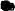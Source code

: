 <?xml version="1.0" encoding="UTF-8"?>
<dia:diagram xmlns:dia="http://www.lysator.liu.se/~alla/dia/">
  <dia:layer name="Fundo" visible="true" active="true">
    <dia:object type="ER - Entity" version="0" id="O0">
      <dia:attribute name="obj_pos">
        <dia:point val="27.941,9.751"/>
      </dia:attribute>
      <dia:attribute name="obj_bb">
        <dia:rectangle val="27.891,9.701;30.931,11.601"/>
      </dia:attribute>
      <dia:attribute name="elem_corner">
        <dia:point val="27.941,9.751"/>
      </dia:attribute>
      <dia:attribute name="elem_width">
        <dia:real val="2.94"/>
      </dia:attribute>
      <dia:attribute name="elem_height">
        <dia:real val="1.8"/>
      </dia:attribute>
      <dia:attribute name="border_width">
        <dia:real val="0.1"/>
      </dia:attribute>
      <dia:attribute name="border_color">
        <dia:color val="#000000"/>
      </dia:attribute>
      <dia:attribute name="inner_color">
        <dia:color val="#ffffff"/>
      </dia:attribute>
      <dia:attribute name="name">
        <dia:string>#User#</dia:string>
      </dia:attribute>
      <dia:attribute name="weak">
        <dia:boolean val="false"/>
      </dia:attribute>
      <dia:attribute name="associative">
        <dia:boolean val="false"/>
      </dia:attribute>
      <dia:attribute name="font">
        <dia:font family="monospace" style="0" name="Courier"/>
      </dia:attribute>
      <dia:attribute name="font_height">
        <dia:real val="0.8"/>
      </dia:attribute>
    </dia:object>
    <dia:object type="ER - Attribute" version="0" id="O1">
      <dia:attribute name="obj_pos">
        <dia:point val="18.37,9.667"/>
      </dia:attribute>
      <dia:attribute name="obj_bb">
        <dia:rectangle val="18.32,9.617;23.115,11.517"/>
      </dia:attribute>
      <dia:attribute name="elem_corner">
        <dia:point val="18.37,9.667"/>
      </dia:attribute>
      <dia:attribute name="elem_width">
        <dia:real val="4.695"/>
      </dia:attribute>
      <dia:attribute name="elem_height">
        <dia:real val="1.8"/>
      </dia:attribute>
      <dia:attribute name="border_width">
        <dia:real val="0.1"/>
      </dia:attribute>
      <dia:attribute name="border_color">
        <dia:color val="#000000"/>
      </dia:attribute>
      <dia:attribute name="inner_color">
        <dia:color val="#ffffff"/>
      </dia:attribute>
      <dia:attribute name="name">
        <dia:string>#user_id#</dia:string>
      </dia:attribute>
      <dia:attribute name="key">
        <dia:boolean val="true"/>
      </dia:attribute>
      <dia:attribute name="weak_key">
        <dia:boolean val="false"/>
      </dia:attribute>
      <dia:attribute name="derived">
        <dia:boolean val="false"/>
      </dia:attribute>
      <dia:attribute name="multivalued">
        <dia:boolean val="false"/>
      </dia:attribute>
      <dia:attribute name="font">
        <dia:font family="monospace" style="0" name="Courier"/>
      </dia:attribute>
      <dia:attribute name="font_height">
        <dia:real val="0.8"/>
      </dia:attribute>
    </dia:object>
    <dia:object type="Standard - Line" version="0" id="O2">
      <dia:attribute name="obj_pos">
        <dia:point val="23.114,10.591"/>
      </dia:attribute>
      <dia:attribute name="obj_bb">
        <dia:rectangle val="23.064,10.54;27.942,10.687"/>
      </dia:attribute>
      <dia:attribute name="conn_endpoints">
        <dia:point val="23.114,10.591"/>
        <dia:point val="27.891,10.637"/>
      </dia:attribute>
      <dia:attribute name="numcp">
        <dia:int val="1"/>
      </dia:attribute>
      <dia:connections>
        <dia:connection handle="0" to="O1" connection="8"/>
        <dia:connection handle="1" to="O0" connection="8"/>
      </dia:connections>
    </dia:object>
    <dia:object type="ER - Attribute" version="0" id="O3">
      <dia:attribute name="obj_pos">
        <dia:point val="18.652,7.144"/>
      </dia:attribute>
      <dia:attribute name="obj_bb">
        <dia:rectangle val="18.602,7.094;23.782,8.994"/>
      </dia:attribute>
      <dia:attribute name="elem_corner">
        <dia:point val="18.652,7.144"/>
      </dia:attribute>
      <dia:attribute name="elem_width">
        <dia:real val="5.08"/>
      </dia:attribute>
      <dia:attribute name="elem_height">
        <dia:real val="1.8"/>
      </dia:attribute>
      <dia:attribute name="border_width">
        <dia:real val="0.1"/>
      </dia:attribute>
      <dia:attribute name="border_color">
        <dia:color val="#000000"/>
      </dia:attribute>
      <dia:attribute name="inner_color">
        <dia:color val="#ffffff"/>
      </dia:attribute>
      <dia:attribute name="name">
        <dia:string>#username#</dia:string>
      </dia:attribute>
      <dia:attribute name="key">
        <dia:boolean val="false"/>
      </dia:attribute>
      <dia:attribute name="weak_key">
        <dia:boolean val="false"/>
      </dia:attribute>
      <dia:attribute name="derived">
        <dia:boolean val="false"/>
      </dia:attribute>
      <dia:attribute name="multivalued">
        <dia:boolean val="false"/>
      </dia:attribute>
      <dia:attribute name="font">
        <dia:font family="monospace" style="0" name="Courier"/>
      </dia:attribute>
      <dia:attribute name="font_height">
        <dia:real val="0.8"/>
      </dia:attribute>
    </dia:object>
    <dia:object type="ER - Attribute" version="0" id="O4">
      <dia:attribute name="obj_pos">
        <dia:point val="18.375,4.271"/>
      </dia:attribute>
      <dia:attribute name="obj_bb">
        <dia:rectangle val="18.325,4.221;25.43,6.121"/>
      </dia:attribute>
      <dia:attribute name="elem_corner">
        <dia:point val="18.375,4.271"/>
      </dia:attribute>
      <dia:attribute name="elem_width">
        <dia:real val="7.005"/>
      </dia:attribute>
      <dia:attribute name="elem_height">
        <dia:real val="1.8"/>
      </dia:attribute>
      <dia:attribute name="border_width">
        <dia:real val="0.1"/>
      </dia:attribute>
      <dia:attribute name="border_color">
        <dia:color val="#000000"/>
      </dia:attribute>
      <dia:attribute name="inner_color">
        <dia:color val="#ffffff"/>
      </dia:attribute>
      <dia:attribute name="name">
        <dia:string>#password_hash#</dia:string>
      </dia:attribute>
      <dia:attribute name="key">
        <dia:boolean val="false"/>
      </dia:attribute>
      <dia:attribute name="weak_key">
        <dia:boolean val="false"/>
      </dia:attribute>
      <dia:attribute name="derived">
        <dia:boolean val="false"/>
      </dia:attribute>
      <dia:attribute name="multivalued">
        <dia:boolean val="false"/>
      </dia:attribute>
      <dia:attribute name="font">
        <dia:font family="monospace" style="0" name="Courier"/>
      </dia:attribute>
      <dia:attribute name="font_height">
        <dia:real val="0.8"/>
      </dia:attribute>
    </dia:object>
    <dia:object type="Standard - Line" version="0" id="O5">
      <dia:attribute name="obj_pos">
        <dia:point val="27.892,10.169"/>
      </dia:attribute>
      <dia:attribute name="obj_bb">
        <dia:rectangle val="23.069,8.596;27.955,10.232"/>
      </dia:attribute>
      <dia:attribute name="conn_endpoints">
        <dia:point val="27.892,10.169"/>
        <dia:point val="23.132,8.659"/>
      </dia:attribute>
      <dia:attribute name="numcp">
        <dia:int val="1"/>
      </dia:attribute>
      <dia:connections>
        <dia:connection handle="0" to="O0" connection="8"/>
        <dia:connection handle="1" to="O3" connection="8"/>
      </dia:connections>
    </dia:object>
    <dia:object type="Standard - Line" version="0" id="O6">
      <dia:attribute name="obj_pos">
        <dia:point val="28.107,9.703"/>
      </dia:attribute>
      <dia:attribute name="obj_bb">
        <dia:rectangle val="23.015,5.979;28.177,9.773"/>
      </dia:attribute>
      <dia:attribute name="conn_endpoints">
        <dia:point val="28.107,9.703"/>
        <dia:point val="23.085,6.049"/>
      </dia:attribute>
      <dia:attribute name="numcp">
        <dia:int val="1"/>
      </dia:attribute>
      <dia:connections>
        <dia:connection handle="0" to="O0" connection="8"/>
        <dia:connection handle="1" to="O4" connection="8"/>
      </dia:connections>
    </dia:object>
    <dia:object type="ER - Attribute" version="0" id="O7">
      <dia:attribute name="obj_pos">
        <dia:point val="29.675,7.274"/>
      </dia:attribute>
      <dia:attribute name="obj_bb">
        <dia:rectangle val="29.625,7.224;35.19,9.124"/>
      </dia:attribute>
      <dia:attribute name="elem_corner">
        <dia:point val="29.675,7.274"/>
      </dia:attribute>
      <dia:attribute name="elem_width">
        <dia:real val="5.465"/>
      </dia:attribute>
      <dia:attribute name="elem_height">
        <dia:real val="1.8"/>
      </dia:attribute>
      <dia:attribute name="border_width">
        <dia:real val="0.1"/>
      </dia:attribute>
      <dia:attribute name="border_color">
        <dia:color val="#000000"/>
      </dia:attribute>
      <dia:attribute name="inner_color">
        <dia:color val="#ffffff"/>
      </dia:attribute>
      <dia:attribute name="name">
        <dia:string>#is_active#</dia:string>
      </dia:attribute>
      <dia:attribute name="key">
        <dia:boolean val="false"/>
      </dia:attribute>
      <dia:attribute name="weak_key">
        <dia:boolean val="false"/>
      </dia:attribute>
      <dia:attribute name="derived">
        <dia:boolean val="false"/>
      </dia:attribute>
      <dia:attribute name="multivalued">
        <dia:boolean val="false"/>
      </dia:attribute>
      <dia:attribute name="font">
        <dia:font family="monospace" style="0" name="Courier"/>
      </dia:attribute>
      <dia:attribute name="font_height">
        <dia:real val="0.8"/>
      </dia:attribute>
    </dia:object>
    <dia:object type="Standard - Line" version="0" id="O8">
      <dia:attribute name="obj_pos">
        <dia:point val="30.56,9.702"/>
      </dia:attribute>
      <dia:attribute name="obj_bb">
        <dia:rectangle val="30.489,8.971;31.428,9.772"/>
      </dia:attribute>
      <dia:attribute name="conn_endpoints">
        <dia:point val="30.56,9.702"/>
        <dia:point val="31.358,9.041"/>
      </dia:attribute>
      <dia:attribute name="numcp">
        <dia:int val="1"/>
      </dia:attribute>
      <dia:connections>
        <dia:connection handle="0" to="O0" connection="8"/>
        <dia:connection handle="1" to="O7" connection="8"/>
      </dia:connections>
    </dia:object>
    <dia:object type="ER - Entity" version="0" id="O9">
      <dia:attribute name="obj_pos">
        <dia:point val="50.891,9.751"/>
      </dia:attribute>
      <dia:attribute name="obj_bb">
        <dia:rectangle val="50.841,9.701;53.881,11.601"/>
      </dia:attribute>
      <dia:attribute name="elem_corner">
        <dia:point val="50.891,9.751"/>
      </dia:attribute>
      <dia:attribute name="elem_width">
        <dia:real val="2.94"/>
      </dia:attribute>
      <dia:attribute name="elem_height">
        <dia:real val="1.8"/>
      </dia:attribute>
      <dia:attribute name="border_width">
        <dia:real val="0.1"/>
      </dia:attribute>
      <dia:attribute name="border_color">
        <dia:color val="#000000"/>
      </dia:attribute>
      <dia:attribute name="inner_color">
        <dia:color val="#ffffff"/>
      </dia:attribute>
      <dia:attribute name="name">
        <dia:string>#Role#</dia:string>
      </dia:attribute>
      <dia:attribute name="weak">
        <dia:boolean val="false"/>
      </dia:attribute>
      <dia:attribute name="associative">
        <dia:boolean val="false"/>
      </dia:attribute>
      <dia:attribute name="font">
        <dia:font family="monospace" style="0" name="Courier"/>
      </dia:attribute>
      <dia:attribute name="font_height">
        <dia:real val="0.8"/>
      </dia:attribute>
    </dia:object>
    <dia:object type="ER - Attribute" version="0" id="O10">
      <dia:attribute name="obj_pos">
        <dia:point val="47.941,7.148"/>
      </dia:attribute>
      <dia:attribute name="obj_bb">
        <dia:rectangle val="47.891,7.098;52.686,8.998"/>
      </dia:attribute>
      <dia:attribute name="elem_corner">
        <dia:point val="47.941,7.148"/>
      </dia:attribute>
      <dia:attribute name="elem_width">
        <dia:real val="4.695"/>
      </dia:attribute>
      <dia:attribute name="elem_height">
        <dia:real val="1.8"/>
      </dia:attribute>
      <dia:attribute name="border_width">
        <dia:real val="0.1"/>
      </dia:attribute>
      <dia:attribute name="border_color">
        <dia:color val="#000000"/>
      </dia:attribute>
      <dia:attribute name="inner_color">
        <dia:color val="#ffffff"/>
      </dia:attribute>
      <dia:attribute name="name">
        <dia:string>#role_id#</dia:string>
      </dia:attribute>
      <dia:attribute name="key">
        <dia:boolean val="true"/>
      </dia:attribute>
      <dia:attribute name="weak_key">
        <dia:boolean val="false"/>
      </dia:attribute>
      <dia:attribute name="derived">
        <dia:boolean val="false"/>
      </dia:attribute>
      <dia:attribute name="multivalued">
        <dia:boolean val="false"/>
      </dia:attribute>
      <dia:attribute name="font">
        <dia:font family="monospace" style="0" name="Courier"/>
      </dia:attribute>
      <dia:attribute name="font_height">
        <dia:real val="0.8"/>
      </dia:attribute>
    </dia:object>
    <dia:object type="ER - Attribute" version="0" id="O11">
      <dia:attribute name="obj_pos">
        <dia:point val="54.041,7.198"/>
      </dia:attribute>
      <dia:attribute name="obj_bb">
        <dia:rectangle val="53.991,7.148;57.631,9.048"/>
      </dia:attribute>
      <dia:attribute name="elem_corner">
        <dia:point val="54.041,7.198"/>
      </dia:attribute>
      <dia:attribute name="elem_width">
        <dia:real val="3.54"/>
      </dia:attribute>
      <dia:attribute name="elem_height">
        <dia:real val="1.8"/>
      </dia:attribute>
      <dia:attribute name="border_width">
        <dia:real val="0.1"/>
      </dia:attribute>
      <dia:attribute name="border_color">
        <dia:color val="#000000"/>
      </dia:attribute>
      <dia:attribute name="inner_color">
        <dia:color val="#ffffff"/>
      </dia:attribute>
      <dia:attribute name="name">
        <dia:string>#role#</dia:string>
      </dia:attribute>
      <dia:attribute name="key">
        <dia:boolean val="false"/>
      </dia:attribute>
      <dia:attribute name="weak_key">
        <dia:boolean val="false"/>
      </dia:attribute>
      <dia:attribute name="derived">
        <dia:boolean val="false"/>
      </dia:attribute>
      <dia:attribute name="multivalued">
        <dia:boolean val="false"/>
      </dia:attribute>
      <dia:attribute name="font">
        <dia:font family="monospace" style="0" name="Courier"/>
      </dia:attribute>
      <dia:attribute name="font_height">
        <dia:real val="0.8"/>
      </dia:attribute>
    </dia:object>
    <dia:object type="Standard - Line" version="0" id="O12">
      <dia:attribute name="obj_pos">
        <dia:point val="53.643,9.703"/>
      </dia:attribute>
      <dia:attribute name="obj_bb">
        <dia:rectangle val="53.573,8.799;54.839,9.772"/>
      </dia:attribute>
      <dia:attribute name="conn_endpoints">
        <dia:point val="53.643,9.703"/>
        <dia:point val="54.77,8.869"/>
      </dia:attribute>
      <dia:attribute name="numcp">
        <dia:int val="1"/>
      </dia:attribute>
      <dia:connections>
        <dia:connection handle="0" to="O9" connection="8"/>
        <dia:connection handle="1" to="O11" connection="8"/>
      </dia:connections>
    </dia:object>
    <dia:object type="Standard - Line" version="0" id="O13">
      <dia:attribute name="obj_pos">
        <dia:point val="51.003,8.945"/>
      </dia:attribute>
      <dia:attribute name="obj_bb">
        <dia:rectangle val="50.933,8.875;51.677,9.773"/>
      </dia:attribute>
      <dia:attribute name="conn_endpoints">
        <dia:point val="51.003,8.945"/>
        <dia:point val="51.606,9.703"/>
      </dia:attribute>
      <dia:attribute name="numcp">
        <dia:int val="1"/>
      </dia:attribute>
      <dia:connections>
        <dia:connection handle="0" to="O10" connection="8"/>
        <dia:connection handle="1" to="O9" connection="8"/>
      </dia:connections>
    </dia:object>
    <dia:object type="ER - Entity" version="0" id="O14">
      <dia:attribute name="obj_pos">
        <dia:point val="38.642,46.391"/>
      </dia:attribute>
      <dia:attribute name="obj_bb">
        <dia:rectangle val="38.592,46.341;43.557,48.241"/>
      </dia:attribute>
      <dia:attribute name="elem_corner">
        <dia:point val="38.642,46.391"/>
      </dia:attribute>
      <dia:attribute name="elem_width">
        <dia:real val="4.865"/>
      </dia:attribute>
      <dia:attribute name="elem_height">
        <dia:real val="1.8"/>
      </dia:attribute>
      <dia:attribute name="border_width">
        <dia:real val="0.1"/>
      </dia:attribute>
      <dia:attribute name="border_color">
        <dia:color val="#000000"/>
      </dia:attribute>
      <dia:attribute name="inner_color">
        <dia:color val="#ffffff"/>
      </dia:attribute>
      <dia:attribute name="name">
        <dia:string>#Candidate#</dia:string>
      </dia:attribute>
      <dia:attribute name="weak">
        <dia:boolean val="false"/>
      </dia:attribute>
      <dia:attribute name="associative">
        <dia:boolean val="false"/>
      </dia:attribute>
      <dia:attribute name="font">
        <dia:font family="monospace" style="0" name="Courier"/>
      </dia:attribute>
      <dia:attribute name="font_height">
        <dia:real val="0.8"/>
      </dia:attribute>
    </dia:object>
    <dia:object type="ER - Attribute" version="0" id="O15">
      <dia:attribute name="obj_pos">
        <dia:point val="27.524,46.531"/>
      </dia:attribute>
      <dia:attribute name="obj_bb">
        <dia:rectangle val="27.474,46.481;34.194,48.381"/>
      </dia:attribute>
      <dia:attribute name="elem_corner">
        <dia:point val="27.524,46.531"/>
      </dia:attribute>
      <dia:attribute name="elem_width">
        <dia:real val="6.62"/>
      </dia:attribute>
      <dia:attribute name="elem_height">
        <dia:real val="1.8"/>
      </dia:attribute>
      <dia:attribute name="border_width">
        <dia:real val="0.1"/>
      </dia:attribute>
      <dia:attribute name="border_color">
        <dia:color val="#000000"/>
      </dia:attribute>
      <dia:attribute name="inner_color">
        <dia:color val="#ffffff"/>
      </dia:attribute>
      <dia:attribute name="name">
        <dia:string>#candidate_id#</dia:string>
      </dia:attribute>
      <dia:attribute name="key">
        <dia:boolean val="true"/>
      </dia:attribute>
      <dia:attribute name="weak_key">
        <dia:boolean val="false"/>
      </dia:attribute>
      <dia:attribute name="derived">
        <dia:boolean val="false"/>
      </dia:attribute>
      <dia:attribute name="multivalued">
        <dia:boolean val="false"/>
      </dia:attribute>
      <dia:attribute name="font">
        <dia:font family="monospace" style="0" name="Courier"/>
      </dia:attribute>
      <dia:attribute name="font_height">
        <dia:real val="0.8"/>
      </dia:attribute>
    </dia:object>
    <dia:object type="Standard - Line" version="0" id="O16">
      <dia:attribute name="obj_pos">
        <dia:point val="34.19,47.385"/>
      </dia:attribute>
      <dia:attribute name="obj_bb">
        <dia:rectangle val="34.139,47.275;38.642,47.436"/>
      </dia:attribute>
      <dia:attribute name="conn_endpoints">
        <dia:point val="34.19,47.385"/>
        <dia:point val="38.591,47.325"/>
      </dia:attribute>
      <dia:attribute name="numcp">
        <dia:int val="1"/>
      </dia:attribute>
      <dia:connections>
        <dia:connection handle="0" to="O15" connection="8"/>
        <dia:connection handle="1" to="O14" connection="8"/>
      </dia:connections>
    </dia:object>
    <dia:object type="ER - Attribute" version="0" id="O17">
      <dia:attribute name="obj_pos">
        <dia:point val="30.771,48.333"/>
      </dia:attribute>
      <dia:attribute name="obj_bb">
        <dia:rectangle val="30.721,48.283;34.361,50.183"/>
      </dia:attribute>
      <dia:attribute name="elem_corner">
        <dia:point val="30.771,48.333"/>
      </dia:attribute>
      <dia:attribute name="elem_width">
        <dia:real val="3.54"/>
      </dia:attribute>
      <dia:attribute name="elem_height">
        <dia:real val="1.8"/>
      </dia:attribute>
      <dia:attribute name="border_width">
        <dia:real val="0.1"/>
      </dia:attribute>
      <dia:attribute name="border_color">
        <dia:color val="#000000"/>
      </dia:attribute>
      <dia:attribute name="inner_color">
        <dia:color val="#ffffff"/>
      </dia:attribute>
      <dia:attribute name="name">
        <dia:string>#name#</dia:string>
      </dia:attribute>
      <dia:attribute name="key">
        <dia:boolean val="false"/>
      </dia:attribute>
      <dia:attribute name="weak_key">
        <dia:boolean val="false"/>
      </dia:attribute>
      <dia:attribute name="derived">
        <dia:boolean val="false"/>
      </dia:attribute>
      <dia:attribute name="multivalued">
        <dia:boolean val="false"/>
      </dia:attribute>
      <dia:attribute name="font">
        <dia:font family="monospace" style="0" name="Courier"/>
      </dia:attribute>
      <dia:attribute name="font_height">
        <dia:real val="0.8"/>
      </dia:attribute>
    </dia:object>
    <dia:object type="Standard - Line" version="0" id="O18">
      <dia:attribute name="obj_pos">
        <dia:point val="34.205,48.854"/>
      </dia:attribute>
      <dia:attribute name="obj_bb">
        <dia:rectangle val="34.145,47.795;38.659,48.914"/>
      </dia:attribute>
      <dia:attribute name="conn_endpoints">
        <dia:point val="34.205,48.854"/>
        <dia:point val="38.599,47.855"/>
      </dia:attribute>
      <dia:attribute name="numcp">
        <dia:int val="1"/>
      </dia:attribute>
      <dia:connections>
        <dia:connection handle="0" to="O17" connection="8"/>
        <dia:connection handle="1" to="O14" connection="8"/>
      </dia:connections>
    </dia:object>
    <dia:object type="ER - Attribute" version="0" id="O19">
      <dia:attribute name="obj_pos">
        <dia:point val="39.697,50.211"/>
      </dia:attribute>
      <dia:attribute name="obj_bb">
        <dia:rectangle val="39.647,50.161;42.517,52.061"/>
      </dia:attribute>
      <dia:attribute name="elem_corner">
        <dia:point val="39.697,50.211"/>
      </dia:attribute>
      <dia:attribute name="elem_width">
        <dia:real val="2.77"/>
      </dia:attribute>
      <dia:attribute name="elem_height">
        <dia:real val="1.8"/>
      </dia:attribute>
      <dia:attribute name="border_width">
        <dia:real val="0.1"/>
      </dia:attribute>
      <dia:attribute name="border_color">
        <dia:color val="#000000"/>
      </dia:attribute>
      <dia:attribute name="inner_color">
        <dia:color val="#ffffff"/>
      </dia:attribute>
      <dia:attribute name="name">
        <dia:string>#cv#</dia:string>
      </dia:attribute>
      <dia:attribute name="key">
        <dia:boolean val="false"/>
      </dia:attribute>
      <dia:attribute name="weak_key">
        <dia:boolean val="false"/>
      </dia:attribute>
      <dia:attribute name="derived">
        <dia:boolean val="false"/>
      </dia:attribute>
      <dia:attribute name="multivalued">
        <dia:boolean val="false"/>
      </dia:attribute>
      <dia:attribute name="font">
        <dia:font family="monospace" style="0" name="Courier"/>
      </dia:attribute>
      <dia:attribute name="font_height">
        <dia:real val="0.8"/>
      </dia:attribute>
    </dia:object>
    <dia:object type="Standard - Line" version="0" id="O20">
      <dia:attribute name="obj_pos">
        <dia:point val="41.08,50.161"/>
      </dia:attribute>
      <dia:attribute name="obj_bb">
        <dia:rectangle val="41.026,48.191;41.13,50.211"/>
      </dia:attribute>
      <dia:attribute name="conn_endpoints">
        <dia:point val="41.08,50.161"/>
        <dia:point val="41.076,48.241"/>
      </dia:attribute>
      <dia:attribute name="numcp">
        <dia:int val="1"/>
      </dia:attribute>
      <dia:connections>
        <dia:connection handle="0" to="O19" connection="8"/>
        <dia:connection handle="1" to="O14" connection="8"/>
      </dia:connections>
    </dia:object>
    <dia:object type="ER - Entity" version="0" id="O21">
      <dia:attribute name="obj_pos">
        <dia:point val="73.841,27.937"/>
      </dia:attribute>
      <dia:attribute name="obj_bb">
        <dia:rectangle val="73.791,27.887;81.066,29.787"/>
      </dia:attribute>
      <dia:attribute name="elem_corner">
        <dia:point val="73.841,27.937"/>
      </dia:attribute>
      <dia:attribute name="elem_width">
        <dia:real val="7.175"/>
      </dia:attribute>
      <dia:attribute name="elem_height">
        <dia:real val="1.8"/>
      </dia:attribute>
      <dia:attribute name="border_width">
        <dia:real val="0.1"/>
      </dia:attribute>
      <dia:attribute name="border_color">
        <dia:color val="#000000"/>
      </dia:attribute>
      <dia:attribute name="inner_color">
        <dia:color val="#ffffff"/>
      </dia:attribute>
      <dia:attribute name="name">
        <dia:string>#Request_Profile#</dia:string>
      </dia:attribute>
      <dia:attribute name="weak">
        <dia:boolean val="false"/>
      </dia:attribute>
      <dia:attribute name="associative">
        <dia:boolean val="false"/>
      </dia:attribute>
      <dia:attribute name="font">
        <dia:font family="monospace" style="0" name="Courier"/>
      </dia:attribute>
      <dia:attribute name="font_height">
        <dia:real val="0.8"/>
      </dia:attribute>
    </dia:object>
    <dia:object type="ER - Attribute" version="0" id="O22">
      <dia:attribute name="obj_pos">
        <dia:point val="76.641,35.098"/>
      </dia:attribute>
      <dia:attribute name="obj_bb">
        <dia:rectangle val="76.591,35.048;82.541,36.948"/>
      </dia:attribute>
      <dia:attribute name="elem_corner">
        <dia:point val="76.641,35.098"/>
      </dia:attribute>
      <dia:attribute name="elem_width">
        <dia:real val="5.85"/>
      </dia:attribute>
      <dia:attribute name="elem_height">
        <dia:real val="1.8"/>
      </dia:attribute>
      <dia:attribute name="border_width">
        <dia:real val="0.1"/>
      </dia:attribute>
      <dia:attribute name="border_color">
        <dia:color val="#000000"/>
      </dia:attribute>
      <dia:attribute name="inner_color">
        <dia:color val="#ffffff"/>
      </dia:attribute>
      <dia:attribute name="name">
        <dia:string>#profile_id#</dia:string>
      </dia:attribute>
      <dia:attribute name="key">
        <dia:boolean val="true"/>
      </dia:attribute>
      <dia:attribute name="weak_key">
        <dia:boolean val="false"/>
      </dia:attribute>
      <dia:attribute name="derived">
        <dia:boolean val="false"/>
      </dia:attribute>
      <dia:attribute name="multivalued">
        <dia:boolean val="false"/>
      </dia:attribute>
      <dia:attribute name="font">
        <dia:font family="monospace" style="0" name="Courier"/>
      </dia:attribute>
      <dia:attribute name="font_height">
        <dia:real val="0.8"/>
      </dia:attribute>
    </dia:object>
    <dia:object type="Standard - Line" version="0" id="O23">
      <dia:attribute name="obj_pos">
        <dia:point val="77.712,29.787"/>
      </dia:attribute>
      <dia:attribute name="obj_bb">
        <dia:rectangle val="77.65,29.725;79.347,35.115"/>
      </dia:attribute>
      <dia:attribute name="conn_endpoints">
        <dia:point val="77.712,29.787"/>
        <dia:point val="79.284,35.053"/>
      </dia:attribute>
      <dia:attribute name="numcp">
        <dia:int val="1"/>
      </dia:attribute>
      <dia:connections>
        <dia:connection handle="0" to="O21" connection="8"/>
        <dia:connection handle="1" to="O22" connection="8"/>
      </dia:connections>
    </dia:object>
    <dia:object type="ER - Attribute" version="0" id="O24">
      <dia:attribute name="obj_pos">
        <dia:point val="77.641,31.698"/>
      </dia:attribute>
      <dia:attribute name="obj_bb">
        <dia:rectangle val="77.591,31.648;82.386,33.548"/>
      </dia:attribute>
      <dia:attribute name="elem_corner">
        <dia:point val="77.641,31.698"/>
      </dia:attribute>
      <dia:attribute name="elem_width">
        <dia:real val="4.695"/>
      </dia:attribute>
      <dia:attribute name="elem_height">
        <dia:real val="1.8"/>
      </dia:attribute>
      <dia:attribute name="border_width">
        <dia:real val="0.1"/>
      </dia:attribute>
      <dia:attribute name="border_color">
        <dia:color val="#000000"/>
      </dia:attribute>
      <dia:attribute name="inner_color">
        <dia:color val="#ffffff"/>
      </dia:attribute>
      <dia:attribute name="name">
        <dia:string>#profile#</dia:string>
      </dia:attribute>
      <dia:attribute name="key">
        <dia:boolean val="false"/>
      </dia:attribute>
      <dia:attribute name="weak_key">
        <dia:boolean val="false"/>
      </dia:attribute>
      <dia:attribute name="derived">
        <dia:boolean val="false"/>
      </dia:attribute>
      <dia:attribute name="multivalued">
        <dia:boolean val="false"/>
      </dia:attribute>
      <dia:attribute name="font">
        <dia:font family="monospace" style="0" name="Courier"/>
      </dia:attribute>
      <dia:attribute name="font_height">
        <dia:real val="0.8"/>
      </dia:attribute>
    </dia:object>
    <dia:object type="Standard - Line" version="0" id="O25">
      <dia:attribute name="obj_pos">
        <dia:point val="78.076,29.787"/>
      </dia:attribute>
      <dia:attribute name="obj_bb">
        <dia:rectangle val="78.006,29.717;79.438,31.756"/>
      </dia:attribute>
      <dia:attribute name="conn_endpoints">
        <dia:point val="78.076,29.787"/>
        <dia:point val="79.368,31.686"/>
      </dia:attribute>
      <dia:attribute name="numcp">
        <dia:int val="1"/>
      </dia:attribute>
      <dia:connections>
        <dia:connection handle="0" to="O21" connection="8"/>
        <dia:connection handle="1" to="O24" connection="8"/>
      </dia:connections>
    </dia:object>
    <dia:object type="ER - Entity" version="0" id="O26">
      <dia:attribute name="obj_pos">
        <dia:point val="38.684,9.198"/>
      </dia:attribute>
      <dia:attribute name="obj_bb">
        <dia:rectangle val="38.634,9.148;43.599,12.167"/>
      </dia:attribute>
      <dia:attribute name="elem_corner">
        <dia:point val="38.684,9.198"/>
      </dia:attribute>
      <dia:attribute name="elem_width">
        <dia:real val="4.865"/>
      </dia:attribute>
      <dia:attribute name="elem_height">
        <dia:real val="2.919"/>
      </dia:attribute>
      <dia:attribute name="border_width">
        <dia:real val="0.1"/>
      </dia:attribute>
      <dia:attribute name="border_color">
        <dia:color val="#000000"/>
      </dia:attribute>
      <dia:attribute name="inner_color">
        <dia:color val="#ffffff"/>
      </dia:attribute>
      <dia:attribute name="name">
        <dia:string>#User_Role#</dia:string>
      </dia:attribute>
      <dia:attribute name="weak">
        <dia:boolean val="false"/>
      </dia:attribute>
      <dia:attribute name="associative">
        <dia:boolean val="true"/>
      </dia:attribute>
      <dia:attribute name="font">
        <dia:font family="monospace" style="0" name="Courier"/>
      </dia:attribute>
      <dia:attribute name="font_height">
        <dia:real val="0.8"/>
      </dia:attribute>
    </dia:object>
    <dia:object type="ER - Participation" version="1" id="O27">
      <dia:attribute name="obj_pos">
        <dia:point val="30.932,10.651"/>
      </dia:attribute>
      <dia:attribute name="obj_bb">
        <dia:rectangle val="30.882,10.601;38.683,10.707"/>
      </dia:attribute>
      <dia:attribute name="orth_points">
        <dia:point val="30.932,10.651"/>
        <dia:point val="34.783,10.651"/>
        <dia:point val="34.783,10.657"/>
        <dia:point val="38.633,10.657"/>
      </dia:attribute>
      <dia:attribute name="orth_orient">
        <dia:enum val="0"/>
        <dia:enum val="1"/>
        <dia:enum val="0"/>
      </dia:attribute>
      <dia:attribute name="autorouting">
        <dia:boolean val="true"/>
      </dia:attribute>
      <dia:attribute name="total">
        <dia:boolean val="false"/>
      </dia:attribute>
      <dia:connections>
        <dia:connection handle="0" to="O0" connection="8"/>
        <dia:connection handle="1" to="O26" connection="8"/>
      </dia:connections>
    </dia:object>
    <dia:object type="ER - Participation" version="1" id="O28">
      <dia:attribute name="obj_pos">
        <dia:point val="43.599,10.657"/>
      </dia:attribute>
      <dia:attribute name="obj_bb">
        <dia:rectangle val="43.549,10.601;50.891,10.707"/>
      </dia:attribute>
      <dia:attribute name="orth_points">
        <dia:point val="43.599,10.657"/>
        <dia:point val="47.22,10.657"/>
        <dia:point val="47.22,10.651"/>
        <dia:point val="50.841,10.651"/>
      </dia:attribute>
      <dia:attribute name="orth_orient">
        <dia:enum val="0"/>
        <dia:enum val="1"/>
        <dia:enum val="0"/>
      </dia:attribute>
      <dia:attribute name="autorouting">
        <dia:boolean val="true"/>
      </dia:attribute>
      <dia:attribute name="total">
        <dia:boolean val="false"/>
      </dia:attribute>
      <dia:connections>
        <dia:connection handle="0" to="O26" connection="8"/>
        <dia:connection handle="1" to="O9" connection="8"/>
      </dia:connections>
    </dia:object>
    <dia:object type="Standard - Text" version="1" id="O29">
      <dia:attribute name="obj_pos">
        <dia:point val="37.391,10.398"/>
      </dia:attribute>
      <dia:attribute name="obj_bb">
        <dia:rectangle val="37.391,9.758;37.819,10.53"/>
      </dia:attribute>
      <dia:attribute name="text">
        <dia:composite type="text">
          <dia:attribute name="string">
            <dia:string>#N#</dia:string>
          </dia:attribute>
          <dia:attribute name="font">
            <dia:font family="sans" style="0" name="Helvetica"/>
          </dia:attribute>
          <dia:attribute name="height">
            <dia:real val="0.8"/>
          </dia:attribute>
          <dia:attribute name="pos">
            <dia:point val="37.391,10.398"/>
          </dia:attribute>
          <dia:attribute name="color">
            <dia:color val="#000000"/>
          </dia:attribute>
          <dia:attribute name="alignment">
            <dia:enum val="0"/>
          </dia:attribute>
        </dia:composite>
      </dia:attribute>
      <dia:attribute name="valign">
        <dia:enum val="3"/>
      </dia:attribute>
    </dia:object>
    <dia:object type="Standard - Text" version="1" id="O30">
      <dia:attribute name="obj_pos">
        <dia:point val="44.391,10.398"/>
      </dia:attribute>
      <dia:attribute name="obj_bb">
        <dia:rectangle val="44.391,9.758;44.819,10.53"/>
      </dia:attribute>
      <dia:attribute name="text">
        <dia:composite type="text">
          <dia:attribute name="string">
            <dia:string>#N#</dia:string>
          </dia:attribute>
          <dia:attribute name="font">
            <dia:font family="sans" style="0" name="Helvetica"/>
          </dia:attribute>
          <dia:attribute name="height">
            <dia:real val="0.8"/>
          </dia:attribute>
          <dia:attribute name="pos">
            <dia:point val="44.391,10.398"/>
          </dia:attribute>
          <dia:attribute name="color">
            <dia:color val="#000000"/>
          </dia:attribute>
          <dia:attribute name="alignment">
            <dia:enum val="0"/>
          </dia:attribute>
        </dia:composite>
      </dia:attribute>
      <dia:attribute name="valign">
        <dia:enum val="3"/>
      </dia:attribute>
    </dia:object>
    <dia:object type="ER - Entity" version="0" id="O31">
      <dia:attribute name="obj_pos">
        <dia:point val="39.091,23.098"/>
      </dia:attribute>
      <dia:attribute name="obj_bb">
        <dia:rectangle val="39.041,23.048;43.236,24.948"/>
      </dia:attribute>
      <dia:attribute name="elem_corner">
        <dia:point val="39.091,23.098"/>
      </dia:attribute>
      <dia:attribute name="elem_width">
        <dia:real val="4.095"/>
      </dia:attribute>
      <dia:attribute name="elem_height">
        <dia:real val="1.8"/>
      </dia:attribute>
      <dia:attribute name="border_width">
        <dia:real val="0.1"/>
      </dia:attribute>
      <dia:attribute name="border_color">
        <dia:color val="#000000"/>
      </dia:attribute>
      <dia:attribute name="inner_color">
        <dia:color val="#ffffff"/>
      </dia:attribute>
      <dia:attribute name="name">
        <dia:string>#Request#</dia:string>
      </dia:attribute>
      <dia:attribute name="weak">
        <dia:boolean val="false"/>
      </dia:attribute>
      <dia:attribute name="associative">
        <dia:boolean val="false"/>
      </dia:attribute>
      <dia:attribute name="font">
        <dia:font family="monospace" style="0" name="Courier"/>
      </dia:attribute>
      <dia:attribute name="font_height">
        <dia:real val="0.8"/>
      </dia:attribute>
    </dia:object>
    <dia:object type="ER - Relationship" version="0" id="O32">
      <dia:attribute name="obj_pos">
        <dia:point val="40.108,16.198"/>
      </dia:attribute>
      <dia:attribute name="obj_bb">
        <dia:rectangle val="40.058,15.048;42.158,18.548"/>
      </dia:attribute>
      <dia:attribute name="elem_corner">
        <dia:point val="40.108,16.198"/>
      </dia:attribute>
      <dia:attribute name="elem_width">
        <dia:real val="2"/>
      </dia:attribute>
      <dia:attribute name="elem_height">
        <dia:real val="1.2"/>
      </dia:attribute>
      <dia:attribute name="border_width">
        <dia:real val="0.1"/>
      </dia:attribute>
      <dia:attribute name="border_color">
        <dia:color val="#000000"/>
      </dia:attribute>
      <dia:attribute name="inner_color">
        <dia:color val="#ffffff"/>
      </dia:attribute>
      <dia:attribute name="name">
        <dia:string>##</dia:string>
      </dia:attribute>
      <dia:attribute name="left_card">
        <dia:string>#N#</dia:string>
      </dia:attribute>
      <dia:attribute name="right_card">
        <dia:string>#N#</dia:string>
      </dia:attribute>
      <dia:attribute name="identifying">
        <dia:boolean val="false"/>
      </dia:attribute>
      <dia:attribute name="rotated">
        <dia:boolean val="true"/>
      </dia:attribute>
      <dia:attribute name="font">
        <dia:font family="monospace" style="0" name="Courier"/>
      </dia:attribute>
      <dia:attribute name="font_height">
        <dia:real val="0.8"/>
      </dia:attribute>
    </dia:object>
    <dia:object type="ER - Participation" version="1" id="O33">
      <dia:attribute name="obj_pos">
        <dia:point val="41.108,16.198"/>
      </dia:attribute>
      <dia:attribute name="obj_bb">
        <dia:rectangle val="41.058,12.117;41.166,16.248"/>
      </dia:attribute>
      <dia:attribute name="orth_points">
        <dia:point val="41.108,16.198"/>
        <dia:point val="41.108,14.182"/>
        <dia:point val="41.116,14.182"/>
        <dia:point val="41.116,12.167"/>
      </dia:attribute>
      <dia:attribute name="orth_orient">
        <dia:enum val="1"/>
        <dia:enum val="0"/>
        <dia:enum val="1"/>
      </dia:attribute>
      <dia:attribute name="autorouting">
        <dia:boolean val="true"/>
      </dia:attribute>
      <dia:attribute name="total">
        <dia:boolean val="false"/>
      </dia:attribute>
      <dia:connections>
        <dia:connection handle="0" to="O32" connection="2"/>
        <dia:connection handle="1" to="O26" connection="8"/>
      </dia:connections>
    </dia:object>
    <dia:object type="ER - Participation" version="1" id="O34">
      <dia:attribute name="obj_pos">
        <dia:point val="41.108,17.398"/>
      </dia:attribute>
      <dia:attribute name="obj_bb">
        <dia:rectangle val="41.058,17.348;41.189,23.097"/>
      </dia:attribute>
      <dia:attribute name="orth_points">
        <dia:point val="41.108,17.398"/>
        <dia:point val="41.108,20.223"/>
        <dia:point val="41.139,20.223"/>
        <dia:point val="41.139,23.047"/>
      </dia:attribute>
      <dia:attribute name="orth_orient">
        <dia:enum val="1"/>
        <dia:enum val="0"/>
        <dia:enum val="1"/>
      </dia:attribute>
      <dia:attribute name="autorouting">
        <dia:boolean val="true"/>
      </dia:attribute>
      <dia:attribute name="total">
        <dia:boolean val="false"/>
      </dia:attribute>
      <dia:connections>
        <dia:connection handle="0" to="O32" connection="6"/>
        <dia:connection handle="1" to="O31" connection="8"/>
      </dia:connections>
    </dia:object>
    <dia:object type="ER - Entity" version="0" id="O35">
      <dia:attribute name="obj_pos">
        <dia:point val="39.041,34.698"/>
      </dia:attribute>
      <dia:attribute name="obj_bb">
        <dia:rectangle val="38.991,34.648;43.186,37.205"/>
      </dia:attribute>
      <dia:attribute name="elem_corner">
        <dia:point val="39.041,34.698"/>
      </dia:attribute>
      <dia:attribute name="elem_width">
        <dia:real val="4.095"/>
      </dia:attribute>
      <dia:attribute name="elem_height">
        <dia:real val="2.457"/>
      </dia:attribute>
      <dia:attribute name="border_width">
        <dia:real val="0.1"/>
      </dia:attribute>
      <dia:attribute name="border_color">
        <dia:color val="#000000"/>
      </dia:attribute>
      <dia:attribute name="inner_color">
        <dia:color val="#ffffff"/>
      </dia:attribute>
      <dia:attribute name="name">
        <dia:string>#Process#</dia:string>
      </dia:attribute>
      <dia:attribute name="weak">
        <dia:boolean val="false"/>
      </dia:attribute>
      <dia:attribute name="associative">
        <dia:boolean val="true"/>
      </dia:attribute>
      <dia:attribute name="font">
        <dia:font family="monospace" style="0" name="Courier"/>
      </dia:attribute>
      <dia:attribute name="font_height">
        <dia:real val="0.8"/>
      </dia:attribute>
    </dia:object>
    <dia:object type="ER - Participation" version="1" id="O36">
      <dia:attribute name="obj_pos">
        <dia:point val="41.089,34.647"/>
      </dia:attribute>
      <dia:attribute name="obj_bb">
        <dia:rectangle val="41.039,24.898;41.189,34.697"/>
      </dia:attribute>
      <dia:attribute name="orth_points">
        <dia:point val="41.089,34.647"/>
        <dia:point val="41.089,29.798"/>
        <dia:point val="41.139,29.798"/>
        <dia:point val="41.139,24.948"/>
      </dia:attribute>
      <dia:attribute name="orth_orient">
        <dia:enum val="1"/>
        <dia:enum val="0"/>
        <dia:enum val="1"/>
      </dia:attribute>
      <dia:attribute name="autorouting">
        <dia:boolean val="true"/>
      </dia:attribute>
      <dia:attribute name="total">
        <dia:boolean val="false"/>
      </dia:attribute>
      <dia:connections>
        <dia:connection handle="0" to="O35" connection="8"/>
        <dia:connection handle="1" to="O31" connection="8"/>
      </dia:connections>
    </dia:object>
    <dia:object type="ER - Participation" version="1" id="O37">
      <dia:attribute name="obj_pos">
        <dia:point val="41.089,37.205"/>
      </dia:attribute>
      <dia:attribute name="obj_bb">
        <dia:rectangle val="41.024,37.155;41.139,46.391"/>
      </dia:attribute>
      <dia:attribute name="orth_points">
        <dia:point val="41.089,37.205"/>
        <dia:point val="41.089,41.773"/>
        <dia:point val="41.074,41.773"/>
        <dia:point val="41.074,46.341"/>
      </dia:attribute>
      <dia:attribute name="orth_orient">
        <dia:enum val="1"/>
        <dia:enum val="0"/>
        <dia:enum val="1"/>
      </dia:attribute>
      <dia:attribute name="autorouting">
        <dia:boolean val="true"/>
      </dia:attribute>
      <dia:attribute name="total">
        <dia:boolean val="false"/>
      </dia:attribute>
      <dia:connections>
        <dia:connection handle="0" to="O35" connection="8"/>
        <dia:connection handle="1" to="O14" connection="8"/>
      </dia:connections>
    </dia:object>
    <dia:object type="Standard - Text" version="1" id="O38">
      <dia:attribute name="obj_pos">
        <dia:point val="41.63,34.264"/>
      </dia:attribute>
      <dia:attribute name="obj_bb">
        <dia:rectangle val="41.63,33.624;42.057,34.397"/>
      </dia:attribute>
      <dia:attribute name="text">
        <dia:composite type="text">
          <dia:attribute name="string">
            <dia:string>#N#</dia:string>
          </dia:attribute>
          <dia:attribute name="font">
            <dia:font family="sans" style="0" name="Helvetica"/>
          </dia:attribute>
          <dia:attribute name="height">
            <dia:real val="0.8"/>
          </dia:attribute>
          <dia:attribute name="pos">
            <dia:point val="41.63,34.264"/>
          </dia:attribute>
          <dia:attribute name="color">
            <dia:color val="#000000"/>
          </dia:attribute>
          <dia:attribute name="alignment">
            <dia:enum val="0"/>
          </dia:attribute>
        </dia:composite>
      </dia:attribute>
      <dia:attribute name="valign">
        <dia:enum val="3"/>
      </dia:attribute>
    </dia:object>
    <dia:object type="ER - Attribute" version="0" id="O39">
      <dia:attribute name="obj_pos">
        <dia:point val="41.941,14.648"/>
      </dia:attribute>
      <dia:attribute name="obj_bb">
        <dia:rectangle val="41.891,14.598;47.841,16.498"/>
      </dia:attribute>
      <dia:attribute name="elem_corner">
        <dia:point val="41.941,14.648"/>
      </dia:attribute>
      <dia:attribute name="elem_width">
        <dia:real val="5.85"/>
      </dia:attribute>
      <dia:attribute name="elem_height">
        <dia:real val="1.8"/>
      </dia:attribute>
      <dia:attribute name="border_width">
        <dia:real val="0.1"/>
      </dia:attribute>
      <dia:attribute name="border_color">
        <dia:color val="#000000"/>
      </dia:attribute>
      <dia:attribute name="inner_color">
        <dia:color val="#ffffff"/>
      </dia:attribute>
      <dia:attribute name="name">
        <dia:string>#request_id#</dia:string>
      </dia:attribute>
      <dia:attribute name="key">
        <dia:boolean val="true"/>
      </dia:attribute>
      <dia:attribute name="weak_key">
        <dia:boolean val="false"/>
      </dia:attribute>
      <dia:attribute name="derived">
        <dia:boolean val="false"/>
      </dia:attribute>
      <dia:attribute name="multivalued">
        <dia:boolean val="false"/>
      </dia:attribute>
      <dia:attribute name="font">
        <dia:font family="monospace" style="0" name="Courier"/>
      </dia:attribute>
      <dia:attribute name="font_height">
        <dia:real val="0.8"/>
      </dia:attribute>
    </dia:object>
    <dia:object type="ER - Relationship" version="0" id="O40">
      <dia:attribute name="obj_pos">
        <dia:point val="62.341,23.398"/>
      </dia:attribute>
      <dia:attribute name="obj_bb">
        <dia:rectangle val="61.606,23.348;65.076,24.648"/>
      </dia:attribute>
      <dia:attribute name="elem_corner">
        <dia:point val="62.341,23.398"/>
      </dia:attribute>
      <dia:attribute name="elem_width">
        <dia:real val="2"/>
      </dia:attribute>
      <dia:attribute name="elem_height">
        <dia:real val="1.2"/>
      </dia:attribute>
      <dia:attribute name="border_width">
        <dia:real val="0.1"/>
      </dia:attribute>
      <dia:attribute name="border_color">
        <dia:color val="#000000"/>
      </dia:attribute>
      <dia:attribute name="inner_color">
        <dia:color val="#ffffff"/>
      </dia:attribute>
      <dia:attribute name="name">
        <dia:string>##</dia:string>
      </dia:attribute>
      <dia:attribute name="left_card">
        <dia:string>#N#</dia:string>
      </dia:attribute>
      <dia:attribute name="right_card">
        <dia:string>#1#</dia:string>
      </dia:attribute>
      <dia:attribute name="identifying">
        <dia:boolean val="false"/>
      </dia:attribute>
      <dia:attribute name="rotated">
        <dia:boolean val="false"/>
      </dia:attribute>
      <dia:attribute name="font">
        <dia:font family="monospace" style="0" name="Courier"/>
      </dia:attribute>
      <dia:attribute name="font_height">
        <dia:real val="0.8"/>
      </dia:attribute>
    </dia:object>
    <dia:object type="ER - Participation" version="1" id="O41">
      <dia:attribute name="obj_pos">
        <dia:point val="43.237,23.998"/>
      </dia:attribute>
      <dia:attribute name="obj_bb">
        <dia:rectangle val="43.062,23.823;62.516,24.173"/>
      </dia:attribute>
      <dia:attribute name="orth_points">
        <dia:point val="43.237,23.998"/>
        <dia:point val="43.412,23.998"/>
        <dia:point val="62.166,23.998"/>
        <dia:point val="62.341,23.998"/>
      </dia:attribute>
      <dia:attribute name="orth_orient">
        <dia:enum val="0"/>
        <dia:enum val="1"/>
        <dia:enum val="0"/>
      </dia:attribute>
      <dia:attribute name="autorouting">
        <dia:boolean val="true"/>
      </dia:attribute>
      <dia:attribute name="total">
        <dia:boolean val="true"/>
      </dia:attribute>
      <dia:connections>
        <dia:connection handle="0" to="O31" connection="8"/>
        <dia:connection handle="1" to="O40" connection="0"/>
      </dia:connections>
    </dia:object>
    <dia:object type="ER - Relationship" version="0" id="O42">
      <dia:attribute name="obj_pos">
        <dia:point val="66.791,46.698"/>
      </dia:attribute>
      <dia:attribute name="obj_bb">
        <dia:rectangle val="66.056,46.648;69.526,47.948"/>
      </dia:attribute>
      <dia:attribute name="elem_corner">
        <dia:point val="66.791,46.698"/>
      </dia:attribute>
      <dia:attribute name="elem_width">
        <dia:real val="2"/>
      </dia:attribute>
      <dia:attribute name="elem_height">
        <dia:real val="1.2"/>
      </dia:attribute>
      <dia:attribute name="border_width">
        <dia:real val="0.1"/>
      </dia:attribute>
      <dia:attribute name="border_color">
        <dia:color val="#000000"/>
      </dia:attribute>
      <dia:attribute name="inner_color">
        <dia:color val="#ffffff"/>
      </dia:attribute>
      <dia:attribute name="name">
        <dia:string>##</dia:string>
      </dia:attribute>
      <dia:attribute name="left_card">
        <dia:string>#N#</dia:string>
      </dia:attribute>
      <dia:attribute name="right_card">
        <dia:string>#N#</dia:string>
      </dia:attribute>
      <dia:attribute name="identifying">
        <dia:boolean val="false"/>
      </dia:attribute>
      <dia:attribute name="rotated">
        <dia:boolean val="false"/>
      </dia:attribute>
      <dia:attribute name="font">
        <dia:font family="monospace" style="0" name="Courier"/>
      </dia:attribute>
      <dia:attribute name="font_height">
        <dia:real val="0.8"/>
      </dia:attribute>
    </dia:object>
    <dia:object type="ER - Participation" version="1" id="O43">
      <dia:attribute name="obj_pos">
        <dia:point val="43.557,47.291"/>
      </dia:attribute>
      <dia:attribute name="obj_bb">
        <dia:rectangle val="43.507,47.241;66.794,47.348"/>
      </dia:attribute>
      <dia:attribute name="orth_points">
        <dia:point val="43.557,47.291"/>
        <dia:point val="55.151,47.291"/>
        <dia:point val="55.151,47.298"/>
        <dia:point val="66.744,47.298"/>
      </dia:attribute>
      <dia:attribute name="orth_orient">
        <dia:enum val="0"/>
        <dia:enum val="1"/>
        <dia:enum val="0"/>
      </dia:attribute>
      <dia:attribute name="autorouting">
        <dia:boolean val="true"/>
      </dia:attribute>
      <dia:attribute name="total">
        <dia:boolean val="false"/>
      </dia:attribute>
      <dia:connections>
        <dia:connection handle="0" to="O14" connection="8"/>
        <dia:connection handle="1" to="O42" connection="8"/>
      </dia:connections>
    </dia:object>
    <dia:object type="ER - Participation" version="1" id="O44">
      <dia:attribute name="obj_pos">
        <dia:point val="68.841,47.298"/>
      </dia:attribute>
      <dia:attribute name="obj_bb">
        <dia:rectangle val="68.791,29.687;77.541,47.348"/>
      </dia:attribute>
      <dia:attribute name="orth_points">
        <dia:point val="68.841,47.298"/>
        <dia:point val="77.491,47.298"/>
        <dia:point val="77.491,29.737"/>
        <dia:point val="77.429,29.737"/>
      </dia:attribute>
      <dia:attribute name="orth_orient">
        <dia:enum val="0"/>
        <dia:enum val="1"/>
        <dia:enum val="0"/>
      </dia:attribute>
      <dia:attribute name="autorouting">
        <dia:boolean val="false"/>
      </dia:attribute>
      <dia:attribute name="total">
        <dia:boolean val="false"/>
      </dia:attribute>
      <dia:connections>
        <dia:connection handle="0" to="O42" connection="8"/>
        <dia:connection handle="1" to="O21" connection="6"/>
      </dia:connections>
    </dia:object>
    <dia:object type="ER - Entity" version="0" id="O45">
      <dia:attribute name="obj_pos">
        <dia:point val="16.741,25.548"/>
      </dia:attribute>
      <dia:attribute name="obj_bb">
        <dia:rectangle val="16.691,25.498;23.196,27.398"/>
      </dia:attribute>
      <dia:attribute name="elem_corner">
        <dia:point val="16.741,25.548"/>
      </dia:attribute>
      <dia:attribute name="elem_width">
        <dia:real val="6.405"/>
      </dia:attribute>
      <dia:attribute name="elem_height">
        <dia:real val="1.8"/>
      </dia:attribute>
      <dia:attribute name="border_width">
        <dia:real val="0.1"/>
      </dia:attribute>
      <dia:attribute name="border_color">
        <dia:color val="#000000"/>
      </dia:attribute>
      <dia:attribute name="inner_color">
        <dia:color val="#ffffff"/>
      </dia:attribute>
      <dia:attribute name="name">
        <dia:string>#Request_Skill#</dia:string>
      </dia:attribute>
      <dia:attribute name="weak">
        <dia:boolean val="false"/>
      </dia:attribute>
      <dia:attribute name="associative">
        <dia:boolean val="false"/>
      </dia:attribute>
      <dia:attribute name="font">
        <dia:font family="monospace" style="0" name="Courier"/>
      </dia:attribute>
      <dia:attribute name="font_height">
        <dia:real val="0.8"/>
      </dia:attribute>
    </dia:object>
    <dia:object type="ER - Relationship" version="0" id="O46">
      <dia:attribute name="obj_pos">
        <dia:point val="29.891,23.398"/>
      </dia:attribute>
      <dia:attribute name="obj_bb">
        <dia:rectangle val="29.156,23.348;32.626,24.648"/>
      </dia:attribute>
      <dia:attribute name="elem_corner">
        <dia:point val="29.891,23.398"/>
      </dia:attribute>
      <dia:attribute name="elem_width">
        <dia:real val="2"/>
      </dia:attribute>
      <dia:attribute name="elem_height">
        <dia:real val="1.2"/>
      </dia:attribute>
      <dia:attribute name="border_width">
        <dia:real val="0.1"/>
      </dia:attribute>
      <dia:attribute name="border_color">
        <dia:color val="#000000"/>
      </dia:attribute>
      <dia:attribute name="inner_color">
        <dia:color val="#ffffff"/>
      </dia:attribute>
      <dia:attribute name="name">
        <dia:string>##</dia:string>
      </dia:attribute>
      <dia:attribute name="left_card">
        <dia:string>#1#</dia:string>
      </dia:attribute>
      <dia:attribute name="right_card">
        <dia:string>#N#</dia:string>
      </dia:attribute>
      <dia:attribute name="identifying">
        <dia:boolean val="false"/>
      </dia:attribute>
      <dia:attribute name="rotated">
        <dia:boolean val="false"/>
      </dia:attribute>
      <dia:attribute name="font">
        <dia:font family="monospace" style="0" name="Courier"/>
      </dia:attribute>
      <dia:attribute name="font_height">
        <dia:real val="0.8"/>
      </dia:attribute>
    </dia:object>
    <dia:object type="ER - Participation" version="1" id="O47">
      <dia:attribute name="obj_pos">
        <dia:point val="23.197,26.448"/>
      </dia:attribute>
      <dia:attribute name="obj_bb">
        <dia:rectangle val="23.147,23.948;29.894,26.498"/>
      </dia:attribute>
      <dia:attribute name="orth_points">
        <dia:point val="23.197,26.448"/>
        <dia:point val="26.52,26.448"/>
        <dia:point val="26.52,23.998"/>
        <dia:point val="29.844,23.998"/>
      </dia:attribute>
      <dia:attribute name="orth_orient">
        <dia:enum val="0"/>
        <dia:enum val="1"/>
        <dia:enum val="0"/>
      </dia:attribute>
      <dia:attribute name="autorouting">
        <dia:boolean val="true"/>
      </dia:attribute>
      <dia:attribute name="total">
        <dia:boolean val="false"/>
      </dia:attribute>
      <dia:connections>
        <dia:connection handle="0" to="O45" connection="8"/>
        <dia:connection handle="1" to="O46" connection="8"/>
      </dia:connections>
    </dia:object>
    <dia:object type="ER - Participation" version="1" id="O48">
      <dia:attribute name="obj_pos">
        <dia:point val="31.939,23.998"/>
      </dia:attribute>
      <dia:attribute name="obj_bb">
        <dia:rectangle val="31.764,23.823;39.216,24.173"/>
      </dia:attribute>
      <dia:attribute name="orth_points">
        <dia:point val="31.939,23.998"/>
        <dia:point val="32.114,23.998"/>
        <dia:point val="38.866,23.998"/>
        <dia:point val="39.041,23.998"/>
      </dia:attribute>
      <dia:attribute name="orth_orient">
        <dia:enum val="0"/>
        <dia:enum val="1"/>
        <dia:enum val="0"/>
      </dia:attribute>
      <dia:attribute name="autorouting">
        <dia:boolean val="true"/>
      </dia:attribute>
      <dia:attribute name="total">
        <dia:boolean val="true"/>
      </dia:attribute>
      <dia:connections>
        <dia:connection handle="0" to="O46" connection="8"/>
        <dia:connection handle="1" to="O31" connection="8"/>
      </dia:connections>
    </dia:object>
    <dia:object type="Standard - Line" version="0" id="O49">
      <dia:attribute name="obj_pos">
        <dia:point val="41.558,23.048"/>
      </dia:attribute>
      <dia:attribute name="obj_bb">
        <dia:rectangle val="41.492,16.419;44.519,23.114"/>
      </dia:attribute>
      <dia:attribute name="conn_endpoints">
        <dia:point val="41.558,23.048"/>
        <dia:point val="44.453,16.485"/>
      </dia:attribute>
      <dia:attribute name="numcp">
        <dia:int val="1"/>
      </dia:attribute>
      <dia:connections>
        <dia:connection handle="0" to="O31" connection="8"/>
        <dia:connection handle="1" to="O39" connection="8"/>
      </dia:connections>
    </dia:object>
    <dia:object type="ER - Attribute" version="0" id="O50">
      <dia:attribute name="obj_pos">
        <dia:point val="54.391,15.666"/>
      </dia:attribute>
      <dia:attribute name="obj_bb">
        <dia:rectangle val="54.341,15.617;60.676,17.517"/>
      </dia:attribute>
      <dia:attribute name="elem_corner">
        <dia:point val="54.391,15.666"/>
      </dia:attribute>
      <dia:attribute name="elem_width">
        <dia:real val="6.235"/>
      </dia:attribute>
      <dia:attribute name="elem_height">
        <dia:real val="1.8"/>
      </dia:attribute>
      <dia:attribute name="border_width">
        <dia:real val="0.1"/>
      </dia:attribute>
      <dia:attribute name="border_color">
        <dia:color val="#000000"/>
      </dia:attribute>
      <dia:attribute name="inner_color">
        <dia:color val="#ffffff"/>
      </dia:attribute>
      <dia:attribute name="name">
        <dia:string>#description#</dia:string>
      </dia:attribute>
      <dia:attribute name="key">
        <dia:boolean val="false"/>
      </dia:attribute>
      <dia:attribute name="weak_key">
        <dia:boolean val="false"/>
      </dia:attribute>
      <dia:attribute name="derived">
        <dia:boolean val="false"/>
      </dia:attribute>
      <dia:attribute name="multivalued">
        <dia:boolean val="false"/>
      </dia:attribute>
      <dia:attribute name="font">
        <dia:font family="monospace" style="0" name="Courier"/>
      </dia:attribute>
      <dia:attribute name="font_height">
        <dia:real val="0.8"/>
      </dia:attribute>
    </dia:object>
    <dia:object type="Standard - Line" version="0" id="O51">
      <dia:attribute name="obj_pos">
        <dia:point val="43.225,23.051"/>
      </dia:attribute>
      <dia:attribute name="obj_bb">
        <dia:rectangle val="43.159,17.279;55.861,23.117"/>
      </dia:attribute>
      <dia:attribute name="conn_endpoints">
        <dia:point val="43.225,23.051"/>
        <dia:point val="55.794,17.345"/>
      </dia:attribute>
      <dia:attribute name="numcp">
        <dia:int val="1"/>
      </dia:attribute>
      <dia:connections>
        <dia:connection handle="0" to="O31" connection="8"/>
        <dia:connection handle="1" to="O50" connection="8"/>
      </dia:connections>
    </dia:object>
    <dia:object type="ER - Attribute" version="0" id="O52">
      <dia:attribute name="obj_pos">
        <dia:point val="56.091,12.367"/>
      </dia:attribute>
      <dia:attribute name="obj_bb">
        <dia:rectangle val="56.041,12.316;61.221,14.216"/>
      </dia:attribute>
      <dia:attribute name="elem_corner">
        <dia:point val="56.091,12.367"/>
      </dia:attribute>
      <dia:attribute name="elem_width">
        <dia:real val="5.08"/>
      </dia:attribute>
      <dia:attribute name="elem_height">
        <dia:real val="1.8"/>
      </dia:attribute>
      <dia:attribute name="border_width">
        <dia:real val="0.1"/>
      </dia:attribute>
      <dia:attribute name="border_color">
        <dia:color val="#000000"/>
      </dia:attribute>
      <dia:attribute name="inner_color">
        <dia:color val="#ffffff"/>
      </dia:attribute>
      <dia:attribute name="name">
        <dia:string>#quantity#</dia:string>
      </dia:attribute>
      <dia:attribute name="key">
        <dia:boolean val="false"/>
      </dia:attribute>
      <dia:attribute name="weak_key">
        <dia:boolean val="false"/>
      </dia:attribute>
      <dia:attribute name="derived">
        <dia:boolean val="false"/>
      </dia:attribute>
      <dia:attribute name="multivalued">
        <dia:boolean val="false"/>
      </dia:attribute>
      <dia:attribute name="font">
        <dia:font family="monospace" style="0" name="Courier"/>
      </dia:attribute>
      <dia:attribute name="font_height">
        <dia:real val="0.8"/>
      </dia:attribute>
    </dia:object>
    <dia:object type="Standard - Line" version="0" id="O53">
      <dia:attribute name="obj_pos">
        <dia:point val="57.319,14.072"/>
      </dia:attribute>
      <dia:attribute name="obj_bb">
        <dia:rectangle val="42.619,14.003;57.388,23.116"/>
      </dia:attribute>
      <dia:attribute name="conn_endpoints">
        <dia:point val="57.319,14.072"/>
        <dia:point val="42.688,23.048"/>
      </dia:attribute>
      <dia:attribute name="numcp">
        <dia:int val="1"/>
      </dia:attribute>
      <dia:connections>
        <dia:connection handle="0" to="O52" connection="8"/>
        <dia:connection handle="1" to="O31" connection="8"/>
      </dia:connections>
    </dia:object>
    <dia:object type="ER - Attribute" version="0" id="O54">
      <dia:attribute name="obj_pos">
        <dia:point val="54.241,18.298"/>
      </dia:attribute>
      <dia:attribute name="obj_bb">
        <dia:rectangle val="54.191,18.248;60.911,20.148"/>
      </dia:attribute>
      <dia:attribute name="elem_corner">
        <dia:point val="54.241,18.298"/>
      </dia:attribute>
      <dia:attribute name="elem_width">
        <dia:real val="6.62"/>
      </dia:attribute>
      <dia:attribute name="elem_height">
        <dia:real val="1.8"/>
      </dia:attribute>
      <dia:attribute name="border_width">
        <dia:real val="0.1"/>
      </dia:attribute>
      <dia:attribute name="border_color">
        <dia:color val="#000000"/>
      </dia:attribute>
      <dia:attribute name="inner_color">
        <dia:color val="#ffffff"/>
      </dia:attribute>
      <dia:attribute name="name">
        <dia:string>#request_date#</dia:string>
      </dia:attribute>
      <dia:attribute name="key">
        <dia:boolean val="false"/>
      </dia:attribute>
      <dia:attribute name="weak_key">
        <dia:boolean val="false"/>
      </dia:attribute>
      <dia:attribute name="derived">
        <dia:boolean val="false"/>
      </dia:attribute>
      <dia:attribute name="multivalued">
        <dia:boolean val="false"/>
      </dia:attribute>
      <dia:attribute name="font">
        <dia:font family="monospace" style="0" name="Courier"/>
      </dia:attribute>
      <dia:attribute name="font_height">
        <dia:real val="0.8"/>
      </dia:attribute>
    </dia:object>
    <dia:object type="Standard - Line" version="0" id="O55">
      <dia:attribute name="obj_pos">
        <dia:point val="43.236,23.384"/>
      </dia:attribute>
      <dia:attribute name="obj_bb">
        <dia:rectangle val="43.173,19.809;55.312,23.447"/>
      </dia:attribute>
      <dia:attribute name="conn_endpoints">
        <dia:point val="43.236,23.384"/>
        <dia:point val="55.25,19.871"/>
      </dia:attribute>
      <dia:attribute name="numcp">
        <dia:int val="1"/>
      </dia:attribute>
      <dia:connections>
        <dia:connection handle="0" to="O31" connection="8"/>
        <dia:connection handle="1" to="O54" connection="8"/>
      </dia:connections>
    </dia:object>
    <dia:object type="ER - Attribute" version="0" id="O56">
      <dia:attribute name="obj_pos">
        <dia:point val="53.441,21.048"/>
      </dia:attribute>
      <dia:attribute name="obj_bb">
        <dia:rectangle val="53.391,20.998;59.726,22.898"/>
      </dia:attribute>
      <dia:attribute name="elem_corner">
        <dia:point val="53.441,21.048"/>
      </dia:attribute>
      <dia:attribute name="elem_width">
        <dia:real val="6.235"/>
      </dia:attribute>
      <dia:attribute name="elem_height">
        <dia:real val="1.8"/>
      </dia:attribute>
      <dia:attribute name="border_width">
        <dia:real val="0.1"/>
      </dia:attribute>
      <dia:attribute name="border_color">
        <dia:color val="#000000"/>
      </dia:attribute>
      <dia:attribute name="inner_color">
        <dia:color val="#ffffff"/>
      </dia:attribute>
      <dia:attribute name="name">
        <dia:string>#target_date#</dia:string>
      </dia:attribute>
      <dia:attribute name="key">
        <dia:boolean val="false"/>
      </dia:attribute>
      <dia:attribute name="weak_key">
        <dia:boolean val="false"/>
      </dia:attribute>
      <dia:attribute name="derived">
        <dia:boolean val="false"/>
      </dia:attribute>
      <dia:attribute name="multivalued">
        <dia:boolean val="false"/>
      </dia:attribute>
      <dia:attribute name="font">
        <dia:font family="monospace" style="0" name="Courier"/>
      </dia:attribute>
      <dia:attribute name="font_height">
        <dia:real val="0.8"/>
      </dia:attribute>
    </dia:object>
    <dia:object type="Standard - Line" version="0" id="O57">
      <dia:attribute name="obj_pos">
        <dia:point val="43.236,23.719"/>
      </dia:attribute>
      <dia:attribute name="obj_bb">
        <dia:rectangle val="43.18,22.274;53.734,23.775"/>
      </dia:attribute>
      <dia:attribute name="conn_endpoints">
        <dia:point val="43.236,23.719"/>
        <dia:point val="53.678,22.331"/>
      </dia:attribute>
      <dia:attribute name="numcp">
        <dia:int val="1"/>
      </dia:attribute>
      <dia:connections>
        <dia:connection handle="0" to="O31" connection="8"/>
        <dia:connection handle="1" to="O56" connection="8"/>
      </dia:connections>
    </dia:object>
    <dia:object type="ER - Entity" version="0" id="O58">
      <dia:attribute name="obj_pos">
        <dia:point val="70.281,24.97"/>
      </dia:attribute>
      <dia:attribute name="obj_bb">
        <dia:rectangle val="70.231,24.92;77.506,26.82"/>
      </dia:attribute>
      <dia:attribute name="elem_corner">
        <dia:point val="70.281,24.97"/>
      </dia:attribute>
      <dia:attribute name="elem_width">
        <dia:real val="7.175"/>
      </dia:attribute>
      <dia:attribute name="elem_height">
        <dia:real val="1.8"/>
      </dia:attribute>
      <dia:attribute name="border_width">
        <dia:real val="0.1"/>
      </dia:attribute>
      <dia:attribute name="border_color">
        <dia:color val="#000000"/>
      </dia:attribute>
      <dia:attribute name="inner_color">
        <dia:color val="#ffffff"/>
      </dia:attribute>
      <dia:attribute name="name">
        <dia:string>#Request_Project#</dia:string>
      </dia:attribute>
      <dia:attribute name="weak">
        <dia:boolean val="false"/>
      </dia:attribute>
      <dia:attribute name="associative">
        <dia:boolean val="false"/>
      </dia:attribute>
      <dia:attribute name="font">
        <dia:font family="monospace" style="0" name="Courier"/>
      </dia:attribute>
      <dia:attribute name="font_height">
        <dia:real val="0.8"/>
      </dia:attribute>
    </dia:object>
    <dia:object type="ER - Attribute" version="0" id="O59">
      <dia:attribute name="obj_pos">
        <dia:point val="15.291,28.348"/>
      </dia:attribute>
      <dia:attribute name="obj_bb">
        <dia:rectangle val="15.241,28.298;20.421,30.198"/>
      </dia:attribute>
      <dia:attribute name="elem_corner">
        <dia:point val="15.291,28.348"/>
      </dia:attribute>
      <dia:attribute name="elem_width">
        <dia:real val="5.08"/>
      </dia:attribute>
      <dia:attribute name="elem_height">
        <dia:real val="1.8"/>
      </dia:attribute>
      <dia:attribute name="border_width">
        <dia:real val="0.1"/>
      </dia:attribute>
      <dia:attribute name="border_color">
        <dia:color val="#000000"/>
      </dia:attribute>
      <dia:attribute name="inner_color">
        <dia:color val="#ffffff"/>
      </dia:attribute>
      <dia:attribute name="name">
        <dia:string>#skill_id#</dia:string>
      </dia:attribute>
      <dia:attribute name="key">
        <dia:boolean val="true"/>
      </dia:attribute>
      <dia:attribute name="weak_key">
        <dia:boolean val="false"/>
      </dia:attribute>
      <dia:attribute name="derived">
        <dia:boolean val="false"/>
      </dia:attribute>
      <dia:attribute name="multivalued">
        <dia:boolean val="false"/>
      </dia:attribute>
      <dia:attribute name="font">
        <dia:font family="monospace" style="0" name="Courier"/>
      </dia:attribute>
      <dia:attribute name="font_height">
        <dia:real val="0.8"/>
      </dia:attribute>
    </dia:object>
    <dia:object type="Standard - Line" version="0" id="O60">
      <dia:attribute name="obj_pos">
        <dia:point val="18.518,28.338"/>
      </dia:attribute>
      <dia:attribute name="obj_bb">
        <dia:rectangle val="18.448,27.327;19.298,28.408"/>
      </dia:attribute>
      <dia:attribute name="conn_endpoints">
        <dia:point val="18.518,28.338"/>
        <dia:point val="19.227,27.397"/>
      </dia:attribute>
      <dia:attribute name="numcp">
        <dia:int val="1"/>
      </dia:attribute>
      <dia:connections>
        <dia:connection handle="0" to="O59" connection="8"/>
        <dia:connection handle="1" to="O45" connection="8"/>
      </dia:connections>
    </dia:object>
    <dia:object type="ER - Relationship" version="0" id="O61">
      <dia:attribute name="obj_pos">
        <dia:point val="62.261,25.248"/>
      </dia:attribute>
      <dia:attribute name="obj_bb">
        <dia:rectangle val="61.526,25.198;64.996,26.498"/>
      </dia:attribute>
      <dia:attribute name="elem_corner">
        <dia:point val="62.261,25.248"/>
      </dia:attribute>
      <dia:attribute name="elem_width">
        <dia:real val="2"/>
      </dia:attribute>
      <dia:attribute name="elem_height">
        <dia:real val="1.2"/>
      </dia:attribute>
      <dia:attribute name="border_width">
        <dia:real val="0.1"/>
      </dia:attribute>
      <dia:attribute name="border_color">
        <dia:color val="#000000"/>
      </dia:attribute>
      <dia:attribute name="inner_color">
        <dia:color val="#ffffff"/>
      </dia:attribute>
      <dia:attribute name="name">
        <dia:string>##</dia:string>
      </dia:attribute>
      <dia:attribute name="left_card">
        <dia:string>#N#</dia:string>
      </dia:attribute>
      <dia:attribute name="right_card">
        <dia:string>#1#</dia:string>
      </dia:attribute>
      <dia:attribute name="identifying">
        <dia:boolean val="false"/>
      </dia:attribute>
      <dia:attribute name="rotated">
        <dia:boolean val="false"/>
      </dia:attribute>
      <dia:attribute name="font">
        <dia:font family="monospace" style="0" name="Courier"/>
      </dia:attribute>
      <dia:attribute name="font_height">
        <dia:real val="0.8"/>
      </dia:attribute>
    </dia:object>
    <dia:object type="ER - Participation" version="1" id="O62">
      <dia:attribute name="obj_pos">
        <dia:point val="41.139,24.947"/>
      </dia:attribute>
      <dia:attribute name="obj_bb">
        <dia:rectangle val="40.964,24.772;62.435,26.123"/>
      </dia:attribute>
      <dia:attribute name="orth_points">
        <dia:point val="41.139,24.947"/>
        <dia:point val="41.139,25.948"/>
        <dia:point val="62.261,25.948"/>
        <dia:point val="62.261,25.848"/>
      </dia:attribute>
      <dia:attribute name="orth_orient">
        <dia:enum val="1"/>
        <dia:enum val="0"/>
        <dia:enum val="1"/>
      </dia:attribute>
      <dia:attribute name="autorouting">
        <dia:boolean val="false"/>
      </dia:attribute>
      <dia:attribute name="total">
        <dia:boolean val="true"/>
      </dia:attribute>
      <dia:connections>
        <dia:connection handle="0" to="O31" connection="8"/>
        <dia:connection handle="1" to="O61" connection="0"/>
      </dia:connections>
    </dia:object>
    <dia:object type="ER - Participation" version="1" id="O63">
      <dia:attribute name="obj_pos">
        <dia:point val="64.26,25.848"/>
      </dia:attribute>
      <dia:attribute name="obj_bb">
        <dia:rectangle val="64.21,25.798;70.281,25.92"/>
      </dia:attribute>
      <dia:attribute name="orth_points">
        <dia:point val="64.26,25.848"/>
        <dia:point val="67.246,25.848"/>
        <dia:point val="67.246,25.87"/>
        <dia:point val="70.231,25.87"/>
      </dia:attribute>
      <dia:attribute name="orth_orient">
        <dia:enum val="0"/>
        <dia:enum val="1"/>
        <dia:enum val="0"/>
      </dia:attribute>
      <dia:attribute name="autorouting">
        <dia:boolean val="true"/>
      </dia:attribute>
      <dia:attribute name="total">
        <dia:boolean val="false"/>
      </dia:attribute>
      <dia:connections>
        <dia:connection handle="0" to="O61" connection="4"/>
        <dia:connection handle="1" to="O58" connection="8"/>
      </dia:connections>
    </dia:object>
    <dia:object type="ER - Attribute" version="0" id="O64">
      <dia:attribute name="obj_pos">
        <dia:point val="70.921,20.591"/>
      </dia:attribute>
      <dia:attribute name="obj_bb">
        <dia:rectangle val="70.871,20.541;76.821,22.441"/>
      </dia:attribute>
      <dia:attribute name="elem_corner">
        <dia:point val="70.921,20.591"/>
      </dia:attribute>
      <dia:attribute name="elem_width">
        <dia:real val="5.85"/>
      </dia:attribute>
      <dia:attribute name="elem_height">
        <dia:real val="1.8"/>
      </dia:attribute>
      <dia:attribute name="border_width">
        <dia:real val="0.1"/>
      </dia:attribute>
      <dia:attribute name="border_color">
        <dia:color val="#000000"/>
      </dia:attribute>
      <dia:attribute name="inner_color">
        <dia:color val="#ffffff"/>
      </dia:attribute>
      <dia:attribute name="name">
        <dia:string>#project_id#</dia:string>
      </dia:attribute>
      <dia:attribute name="key">
        <dia:boolean val="true"/>
      </dia:attribute>
      <dia:attribute name="weak_key">
        <dia:boolean val="false"/>
      </dia:attribute>
      <dia:attribute name="derived">
        <dia:boolean val="false"/>
      </dia:attribute>
      <dia:attribute name="multivalued">
        <dia:boolean val="false"/>
      </dia:attribute>
      <dia:attribute name="font">
        <dia:font family="monospace" style="0" name="Courier"/>
      </dia:attribute>
      <dia:attribute name="font_height">
        <dia:real val="0.8"/>
      </dia:attribute>
    </dia:object>
    <dia:object type="Standard - Line" version="0" id="O65">
      <dia:attribute name="obj_pos">
        <dia:point val="73.851,22.441"/>
      </dia:attribute>
      <dia:attribute name="obj_bb">
        <dia:rectangle val="73.801,22.391;73.914,24.971"/>
      </dia:attribute>
      <dia:attribute name="conn_endpoints">
        <dia:point val="73.851,22.441"/>
        <dia:point val="73.864,24.921"/>
      </dia:attribute>
      <dia:attribute name="numcp">
        <dia:int val="1"/>
      </dia:attribute>
      <dia:connections>
        <dia:connection handle="0" to="O64" connection="8"/>
        <dia:connection handle="1" to="O58" connection="8"/>
      </dia:connections>
    </dia:object>
    <dia:object type="ER - Attribute" version="0" id="O66">
      <dia:attribute name="obj_pos">
        <dia:point val="21.629,28.06"/>
      </dia:attribute>
      <dia:attribute name="obj_bb">
        <dia:rectangle val="21.579,28.01;25.604,29.91"/>
      </dia:attribute>
      <dia:attribute name="elem_corner">
        <dia:point val="21.629,28.06"/>
      </dia:attribute>
      <dia:attribute name="elem_width">
        <dia:real val="3.925"/>
      </dia:attribute>
      <dia:attribute name="elem_height">
        <dia:real val="1.8"/>
      </dia:attribute>
      <dia:attribute name="border_width">
        <dia:real val="0.1"/>
      </dia:attribute>
      <dia:attribute name="border_color">
        <dia:color val="#000000"/>
      </dia:attribute>
      <dia:attribute name="inner_color">
        <dia:color val="#ffffff"/>
      </dia:attribute>
      <dia:attribute name="name">
        <dia:string>#skill#</dia:string>
      </dia:attribute>
      <dia:attribute name="key">
        <dia:boolean val="false"/>
      </dia:attribute>
      <dia:attribute name="weak_key">
        <dia:boolean val="false"/>
      </dia:attribute>
      <dia:attribute name="derived">
        <dia:boolean val="false"/>
      </dia:attribute>
      <dia:attribute name="multivalued">
        <dia:boolean val="false"/>
      </dia:attribute>
      <dia:attribute name="font">
        <dia:font family="monospace" style="0" name="Courier"/>
      </dia:attribute>
      <dia:attribute name="font_height">
        <dia:real val="0.8"/>
      </dia:attribute>
    </dia:object>
    <dia:object type="Standard - Line" version="0" id="O67">
      <dia:attribute name="obj_pos">
        <dia:point val="22.464,28.184"/>
      </dia:attribute>
      <dia:attribute name="obj_bb">
        <dia:rectangle val="21.254,27.328;22.534,28.253"/>
      </dia:attribute>
      <dia:attribute name="conn_endpoints">
        <dia:point val="22.464,28.184"/>
        <dia:point val="21.323,27.398"/>
      </dia:attribute>
      <dia:attribute name="numcp">
        <dia:int val="1"/>
      </dia:attribute>
      <dia:connections>
        <dia:connection handle="0" to="O66" connection="8"/>
        <dia:connection handle="1" to="O45" connection="8"/>
      </dia:connections>
    </dia:object>
    <dia:object type="ER - Attribute" version="0" id="O68">
      <dia:attribute name="obj_pos">
        <dia:point val="75.907,22.645"/>
      </dia:attribute>
      <dia:attribute name="obj_bb">
        <dia:rectangle val="75.857,22.595;80.652,24.494"/>
      </dia:attribute>
      <dia:attribute name="elem_corner">
        <dia:point val="75.907,22.645"/>
      </dia:attribute>
      <dia:attribute name="elem_width">
        <dia:real val="4.695"/>
      </dia:attribute>
      <dia:attribute name="elem_height">
        <dia:real val="1.8"/>
      </dia:attribute>
      <dia:attribute name="border_width">
        <dia:real val="0.1"/>
      </dia:attribute>
      <dia:attribute name="border_color">
        <dia:color val="#000000"/>
      </dia:attribute>
      <dia:attribute name="inner_color">
        <dia:color val="#ffffff"/>
      </dia:attribute>
      <dia:attribute name="name">
        <dia:string>#project#</dia:string>
      </dia:attribute>
      <dia:attribute name="key">
        <dia:boolean val="false"/>
      </dia:attribute>
      <dia:attribute name="weak_key">
        <dia:boolean val="false"/>
      </dia:attribute>
      <dia:attribute name="derived">
        <dia:boolean val="false"/>
      </dia:attribute>
      <dia:attribute name="multivalued">
        <dia:boolean val="false"/>
      </dia:attribute>
      <dia:attribute name="font">
        <dia:font family="monospace" style="0" name="Courier"/>
      </dia:attribute>
      <dia:attribute name="font_height">
        <dia:real val="0.8"/>
      </dia:attribute>
    </dia:object>
    <dia:object type="Standard - Line" version="0" id="O69">
      <dia:attribute name="obj_pos">
        <dia:point val="75.66,24.92"/>
      </dia:attribute>
      <dia:attribute name="obj_bb">
        <dia:rectangle val="75.593,24.229;76.903,24.988"/>
      </dia:attribute>
      <dia:attribute name="conn_endpoints">
        <dia:point val="75.66,24.92"/>
        <dia:point val="76.836,24.297"/>
      </dia:attribute>
      <dia:attribute name="numcp">
        <dia:int val="1"/>
      </dia:attribute>
      <dia:connections>
        <dia:connection handle="0" to="O58" connection="8"/>
        <dia:connection handle="1" to="O68" connection="8"/>
      </dia:connections>
    </dia:object>
    <dia:object type="ER - Attribute" version="0" id="O70">
      <dia:attribute name="obj_pos">
        <dia:point val="45.441,12.548"/>
      </dia:attribute>
      <dia:attribute name="obj_bb">
        <dia:rectangle val="45.391,12.498;55.191,14.398"/>
      </dia:attribute>
      <dia:attribute name="elem_corner">
        <dia:point val="45.441,12.548"/>
      </dia:attribute>
      <dia:attribute name="elem_width">
        <dia:real val="9.7"/>
      </dia:attribute>
      <dia:attribute name="elem_height">
        <dia:real val="1.8"/>
      </dia:attribute>
      <dia:attribute name="border_width">
        <dia:real val="0.1"/>
      </dia:attribute>
      <dia:attribute name="border_color">
        <dia:color val="#000000"/>
      </dia:attribute>
      <dia:attribute name="inner_color">
        <dia:color val="#ffffff"/>
      </dia:attribute>
      <dia:attribute name="name">
        <dia:string>#date_to_send_profile#</dia:string>
      </dia:attribute>
      <dia:attribute name="key">
        <dia:boolean val="false"/>
      </dia:attribute>
      <dia:attribute name="weak_key">
        <dia:boolean val="false"/>
      </dia:attribute>
      <dia:attribute name="derived">
        <dia:boolean val="false"/>
      </dia:attribute>
      <dia:attribute name="multivalued">
        <dia:boolean val="false"/>
      </dia:attribute>
      <dia:attribute name="font">
        <dia:font family="monospace" style="0" name="Courier"/>
      </dia:attribute>
      <dia:attribute name="font_height">
        <dia:real val="0.8"/>
      </dia:attribute>
    </dia:object>
    <dia:object type="Standard - Line" version="0" id="O71">
      <dia:attribute name="obj_pos">
        <dia:point val="41.962,23.049"/>
      </dia:attribute>
      <dia:attribute name="obj_bb">
        <dia:rectangle val="41.892,14.303;49.558,23.119"/>
      </dia:attribute>
      <dia:attribute name="conn_endpoints">
        <dia:point val="41.962,23.049"/>
        <dia:point val="49.488,14.374"/>
      </dia:attribute>
      <dia:attribute name="numcp">
        <dia:int val="1"/>
      </dia:attribute>
      <dia:connections>
        <dia:connection handle="0" to="O31" connection="8"/>
        <dia:connection handle="1" to="O70" connection="8"/>
      </dia:connections>
    </dia:object>
    <dia:object type="ER - Attribute" version="0" id="O72">
      <dia:attribute name="obj_pos">
        <dia:point val="48.691,15.248"/>
      </dia:attribute>
      <dia:attribute name="obj_bb">
        <dia:rectangle val="48.641,15.198;53.821,17.098"/>
      </dia:attribute>
      <dia:attribute name="elem_corner">
        <dia:point val="48.691,15.248"/>
      </dia:attribute>
      <dia:attribute name="elem_width">
        <dia:real val="5.08"/>
      </dia:attribute>
      <dia:attribute name="elem_height">
        <dia:real val="1.8"/>
      </dia:attribute>
      <dia:attribute name="border_width">
        <dia:real val="0.1"/>
      </dia:attribute>
      <dia:attribute name="border_color">
        <dia:color val="#000000"/>
      </dia:attribute>
      <dia:attribute name="inner_color">
        <dia:color val="#ffffff"/>
      </dia:attribute>
      <dia:attribute name="name">
        <dia:string>#progress#</dia:string>
      </dia:attribute>
      <dia:attribute name="key">
        <dia:boolean val="false"/>
      </dia:attribute>
      <dia:attribute name="weak_key">
        <dia:boolean val="false"/>
      </dia:attribute>
      <dia:attribute name="derived">
        <dia:boolean val="false"/>
      </dia:attribute>
      <dia:attribute name="multivalued">
        <dia:boolean val="false"/>
      </dia:attribute>
      <dia:attribute name="font">
        <dia:font family="monospace" style="0" name="Courier"/>
      </dia:attribute>
      <dia:attribute name="font_height">
        <dia:real val="0.8"/>
      </dia:attribute>
    </dia:object>
    <dia:object type="Standard - Line" version="0" id="O73">
      <dia:attribute name="obj_pos">
        <dia:point val="42.341,23.062"/>
      </dia:attribute>
      <dia:attribute name="obj_bb">
        <dia:rectangle val="42.271,16.927;50.209,23.133"/>
      </dia:attribute>
      <dia:attribute name="conn_endpoints">
        <dia:point val="42.341,23.062"/>
        <dia:point val="50.139,16.997"/>
      </dia:attribute>
      <dia:attribute name="numcp">
        <dia:int val="1"/>
      </dia:attribute>
      <dia:connections>
        <dia:connection handle="0" to="O31" connection="8"/>
        <dia:connection handle="1" to="O72" connection="8"/>
      </dia:connections>
    </dia:object>
    <dia:object type="ER - Entity" version="0" id="O74">
      <dia:attribute name="obj_pos">
        <dia:point val="65.291,16.848"/>
      </dia:attribute>
      <dia:attribute name="obj_bb">
        <dia:rectangle val="65.241,16.798;73.286,18.698"/>
      </dia:attribute>
      <dia:attribute name="elem_corner">
        <dia:point val="65.291,16.848"/>
      </dia:attribute>
      <dia:attribute name="elem_width">
        <dia:real val="7.945"/>
      </dia:attribute>
      <dia:attribute name="elem_height">
        <dia:real val="1.8"/>
      </dia:attribute>
      <dia:attribute name="border_width">
        <dia:real val="0.1"/>
      </dia:attribute>
      <dia:attribute name="border_color">
        <dia:color val="#000000"/>
      </dia:attribute>
      <dia:attribute name="inner_color">
        <dia:color val="#ffffff"/>
      </dia:attribute>
      <dia:attribute name="name">
        <dia:string>#Request_State_Csl#</dia:string>
      </dia:attribute>
      <dia:attribute name="weak">
        <dia:boolean val="false"/>
      </dia:attribute>
      <dia:attribute name="associative">
        <dia:boolean val="false"/>
      </dia:attribute>
      <dia:attribute name="font">
        <dia:font family="monospace" style="0" name="Courier"/>
      </dia:attribute>
      <dia:attribute name="font_height">
        <dia:real val="0.8"/>
      </dia:attribute>
    </dia:object>
    <dia:object type="ER - Participation" version="1" id="O75">
      <dia:attribute name="obj_pos">
        <dia:point val="64.341,23.998"/>
      </dia:attribute>
      <dia:attribute name="obj_bb">
        <dia:rectangle val="64.291,18.648;69.314,24.048"/>
      </dia:attribute>
      <dia:attribute name="orth_points">
        <dia:point val="64.341,23.998"/>
        <dia:point val="64.341,23.998"/>
        <dia:point val="69.264,23.998"/>
        <dia:point val="69.264,18.698"/>
      </dia:attribute>
      <dia:attribute name="orth_orient">
        <dia:enum val="1"/>
        <dia:enum val="0"/>
        <dia:enum val="1"/>
      </dia:attribute>
      <dia:attribute name="autorouting">
        <dia:boolean val="false"/>
      </dia:attribute>
      <dia:attribute name="total">
        <dia:boolean val="false"/>
      </dia:attribute>
      <dia:connections>
        <dia:connection handle="0" to="O40" connection="4"/>
        <dia:connection handle="1" to="O74" connection="8"/>
      </dia:connections>
    </dia:object>
    <dia:object type="ER - Attribute" version="0" id="O76">
      <dia:attribute name="obj_pos">
        <dia:point val="62.141,14.198"/>
      </dia:attribute>
      <dia:attribute name="obj_bb">
        <dia:rectangle val="62.091,14.148;68.811,16.048"/>
      </dia:attribute>
      <dia:attribute name="elem_corner">
        <dia:point val="62.141,14.198"/>
      </dia:attribute>
      <dia:attribute name="elem_width">
        <dia:real val="6.62"/>
      </dia:attribute>
      <dia:attribute name="elem_height">
        <dia:real val="1.8"/>
      </dia:attribute>
      <dia:attribute name="border_width">
        <dia:real val="0.1"/>
      </dia:attribute>
      <dia:attribute name="border_color">
        <dia:color val="#000000"/>
      </dia:attribute>
      <dia:attribute name="inner_color">
        <dia:color val="#ffffff"/>
      </dia:attribute>
      <dia:attribute name="name">
        <dia:string>#state_csl_id#</dia:string>
      </dia:attribute>
      <dia:attribute name="key">
        <dia:boolean val="true"/>
      </dia:attribute>
      <dia:attribute name="weak_key">
        <dia:boolean val="false"/>
      </dia:attribute>
      <dia:attribute name="derived">
        <dia:boolean val="false"/>
      </dia:attribute>
      <dia:attribute name="multivalued">
        <dia:boolean val="false"/>
      </dia:attribute>
      <dia:attribute name="font">
        <dia:font family="monospace" style="0" name="Courier"/>
      </dia:attribute>
      <dia:attribute name="font_height">
        <dia:real val="0.8"/>
      </dia:attribute>
    </dia:object>
    <dia:object type="Standard - Line" version="0" id="O77">
      <dia:attribute name="obj_pos">
        <dia:point val="67.897,16.798"/>
      </dia:attribute>
      <dia:attribute name="obj_bb">
        <dia:rectangle val="66.627,15.894;67.967,16.867"/>
      </dia:attribute>
      <dia:attribute name="conn_endpoints">
        <dia:point val="67.897,16.798"/>
        <dia:point val="66.697,15.963"/>
      </dia:attribute>
      <dia:attribute name="numcp">
        <dia:int val="1"/>
      </dia:attribute>
      <dia:connections>
        <dia:connection handle="0" to="O74" connection="8"/>
        <dia:connection handle="1" to="O76" connection="8"/>
      </dia:connections>
    </dia:object>
    <dia:object type="ER - Attribute" version="0" id="O78">
      <dia:attribute name="obj_pos">
        <dia:point val="70.191,14.348"/>
      </dia:attribute>
      <dia:attribute name="obj_bb">
        <dia:rectangle val="70.141,14.298;75.706,16.198"/>
      </dia:attribute>
      <dia:attribute name="elem_corner">
        <dia:point val="70.191,14.348"/>
      </dia:attribute>
      <dia:attribute name="elem_width">
        <dia:real val="5.465"/>
      </dia:attribute>
      <dia:attribute name="elem_height">
        <dia:real val="1.8"/>
      </dia:attribute>
      <dia:attribute name="border_width">
        <dia:real val="0.1"/>
      </dia:attribute>
      <dia:attribute name="border_color">
        <dia:color val="#000000"/>
      </dia:attribute>
      <dia:attribute name="inner_color">
        <dia:color val="#ffffff"/>
      </dia:attribute>
      <dia:attribute name="name">
        <dia:string>#state_csl#</dia:string>
      </dia:attribute>
      <dia:attribute name="key">
        <dia:boolean val="false"/>
      </dia:attribute>
      <dia:attribute name="weak_key">
        <dia:boolean val="false"/>
      </dia:attribute>
      <dia:attribute name="derived">
        <dia:boolean val="false"/>
      </dia:attribute>
      <dia:attribute name="multivalued">
        <dia:boolean val="false"/>
      </dia:attribute>
      <dia:attribute name="font">
        <dia:font family="monospace" style="0" name="Courier"/>
      </dia:attribute>
      <dia:attribute name="font_height">
        <dia:real val="0.8"/>
      </dia:attribute>
    </dia:object>
    <dia:object type="Standard - Line" version="0" id="O79">
      <dia:attribute name="obj_pos">
        <dia:point val="70.655,16.797"/>
      </dia:attribute>
      <dia:attribute name="obj_bb">
        <dia:rectangle val="70.586,16.017;71.765,16.867"/>
      </dia:attribute>
      <dia:attribute name="conn_endpoints">
        <dia:point val="70.655,16.797"/>
        <dia:point val="71.696,16.087"/>
      </dia:attribute>
      <dia:attribute name="numcp">
        <dia:int val="1"/>
      </dia:attribute>
      <dia:connections>
        <dia:connection handle="0" to="O74" connection="8"/>
        <dia:connection handle="1" to="O78" connection="8"/>
      </dia:connections>
    </dia:object>
    <dia:object type="ER - Entity" version="0" id="O80">
      <dia:attribute name="obj_pos">
        <dia:point val="16.591,21.548"/>
      </dia:attribute>
      <dia:attribute name="obj_bb">
        <dia:rectangle val="16.541,21.498;23.046,23.398"/>
      </dia:attribute>
      <dia:attribute name="elem_corner">
        <dia:point val="16.591,21.548"/>
      </dia:attribute>
      <dia:attribute name="elem_width">
        <dia:real val="6.405"/>
      </dia:attribute>
      <dia:attribute name="elem_height">
        <dia:real val="1.8"/>
      </dia:attribute>
      <dia:attribute name="border_width">
        <dia:real val="0.1"/>
      </dia:attribute>
      <dia:attribute name="border_color">
        <dia:color val="#000000"/>
      </dia:attribute>
      <dia:attribute name="inner_color">
        <dia:color val="#ffffff"/>
      </dia:attribute>
      <dia:attribute name="name">
        <dia:string>#Request_State#</dia:string>
      </dia:attribute>
      <dia:attribute name="weak">
        <dia:boolean val="false"/>
      </dia:attribute>
      <dia:attribute name="associative">
        <dia:boolean val="false"/>
      </dia:attribute>
      <dia:attribute name="font">
        <dia:font family="monospace" style="0" name="Courier"/>
      </dia:attribute>
      <dia:attribute name="font_height">
        <dia:real val="0.8"/>
      </dia:attribute>
    </dia:object>
    <dia:object type="ER - Attribute" version="0" id="O81">
      <dia:attribute name="obj_pos">
        <dia:point val="14.941,19.085"/>
      </dia:attribute>
      <dia:attribute name="obj_bb">
        <dia:rectangle val="14.891,19.035;20.071,20.935"/>
      </dia:attribute>
      <dia:attribute name="elem_corner">
        <dia:point val="14.941,19.085"/>
      </dia:attribute>
      <dia:attribute name="elem_width">
        <dia:real val="5.08"/>
      </dia:attribute>
      <dia:attribute name="elem_height">
        <dia:real val="1.8"/>
      </dia:attribute>
      <dia:attribute name="border_width">
        <dia:real val="0.1"/>
      </dia:attribute>
      <dia:attribute name="border_color">
        <dia:color val="#000000"/>
      </dia:attribute>
      <dia:attribute name="inner_color">
        <dia:color val="#ffffff"/>
      </dia:attribute>
      <dia:attribute name="name">
        <dia:string>#state_id#</dia:string>
      </dia:attribute>
      <dia:attribute name="key">
        <dia:boolean val="true"/>
      </dia:attribute>
      <dia:attribute name="weak_key">
        <dia:boolean val="false"/>
      </dia:attribute>
      <dia:attribute name="derived">
        <dia:boolean val="false"/>
      </dia:attribute>
      <dia:attribute name="multivalued">
        <dia:boolean val="false"/>
      </dia:attribute>
      <dia:attribute name="font">
        <dia:font family="monospace" style="0" name="Courier"/>
      </dia:attribute>
      <dia:attribute name="font_height">
        <dia:real val="0.8"/>
      </dia:attribute>
    </dia:object>
    <dia:object type="Standard - Line" version="0" id="O82">
      <dia:attribute name="obj_pos">
        <dia:point val="18.902,21.497"/>
      </dia:attribute>
      <dia:attribute name="obj_bb">
        <dia:rectangle val="18.247,20.805;18.972,21.568"/>
      </dia:attribute>
      <dia:attribute name="conn_endpoints">
        <dia:point val="18.902,21.497"/>
        <dia:point val="18.317,20.876"/>
      </dia:attribute>
      <dia:attribute name="numcp">
        <dia:int val="1"/>
      </dia:attribute>
      <dia:connections>
        <dia:connection handle="0" to="O80" connection="8"/>
        <dia:connection handle="1" to="O81" connection="8"/>
      </dia:connections>
    </dia:object>
    <dia:object type="ER - Attribute" version="0" id="O83">
      <dia:attribute name="obj_pos">
        <dia:point val="20.691,18.898"/>
      </dia:attribute>
      <dia:attribute name="obj_bb">
        <dia:rectangle val="20.641,18.848;27.746,20.748"/>
      </dia:attribute>
      <dia:attribute name="elem_corner">
        <dia:point val="20.691,18.898"/>
      </dia:attribute>
      <dia:attribute name="elem_width">
        <dia:real val="7.005"/>
      </dia:attribute>
      <dia:attribute name="elem_height">
        <dia:real val="1.8"/>
      </dia:attribute>
      <dia:attribute name="border_width">
        <dia:real val="0.1"/>
      </dia:attribute>
      <dia:attribute name="border_color">
        <dia:color val="#000000"/>
      </dia:attribute>
      <dia:attribute name="inner_color">
        <dia:color val="#ffffff"/>
      </dia:attribute>
      <dia:attribute name="name">
        <dia:string>#request_state#</dia:string>
      </dia:attribute>
      <dia:attribute name="key">
        <dia:boolean val="false"/>
      </dia:attribute>
      <dia:attribute name="weak_key">
        <dia:boolean val="false"/>
      </dia:attribute>
      <dia:attribute name="derived">
        <dia:boolean val="false"/>
      </dia:attribute>
      <dia:attribute name="multivalued">
        <dia:boolean val="false"/>
      </dia:attribute>
      <dia:attribute name="font">
        <dia:font family="monospace" style="0" name="Courier"/>
      </dia:attribute>
      <dia:attribute name="font_height">
        <dia:real val="0.8"/>
      </dia:attribute>
    </dia:object>
    <dia:object type="Standard - Line" version="0" id="O84">
      <dia:attribute name="obj_pos">
        <dia:point val="21.371,21.498"/>
      </dia:attribute>
      <dia:attribute name="obj_bb">
        <dia:rectangle val="21.303,20.581;22.849,21.566"/>
      </dia:attribute>
      <dia:attribute name="conn_endpoints">
        <dia:point val="21.371,21.498"/>
        <dia:point val="22.78,20.649"/>
      </dia:attribute>
      <dia:attribute name="numcp">
        <dia:int val="1"/>
      </dia:attribute>
      <dia:connections>
        <dia:connection handle="0" to="O80" connection="8"/>
        <dia:connection handle="1" to="O83" connection="8"/>
      </dia:connections>
    </dia:object>
    <dia:object type="ER - Entity" version="0" id="O85">
      <dia:attribute name="obj_pos">
        <dia:point val="16.766,35.076"/>
      </dia:attribute>
      <dia:attribute name="obj_bb">
        <dia:rectangle val="16.716,35.026;23.606,36.926"/>
      </dia:attribute>
      <dia:attribute name="elem_corner">
        <dia:point val="16.766,35.076"/>
      </dia:attribute>
      <dia:attribute name="elem_width">
        <dia:real val="6.79"/>
      </dia:attribute>
      <dia:attribute name="elem_height">
        <dia:real val="1.8"/>
      </dia:attribute>
      <dia:attribute name="border_width">
        <dia:real val="0.1"/>
      </dia:attribute>
      <dia:attribute name="border_color">
        <dia:color val="#000000"/>
      </dia:attribute>
      <dia:attribute name="inner_color">
        <dia:color val="#ffffff"/>
      </dia:attribute>
      <dia:attribute name="name">
        <dia:string>#Process_Status#</dia:string>
      </dia:attribute>
      <dia:attribute name="weak">
        <dia:boolean val="false"/>
      </dia:attribute>
      <dia:attribute name="associative">
        <dia:boolean val="false"/>
      </dia:attribute>
      <dia:attribute name="font">
        <dia:font family="monospace" style="0" name="Courier"/>
      </dia:attribute>
      <dia:attribute name="font_height">
        <dia:real val="0.8"/>
      </dia:attribute>
    </dia:object>
    <dia:object type="ER - Attribute" version="0" id="O86">
      <dia:attribute name="obj_pos">
        <dia:point val="14.866,37.509"/>
      </dia:attribute>
      <dia:attribute name="obj_bb">
        <dia:rectangle val="14.816,37.459;20.381,39.359"/>
      </dia:attribute>
      <dia:attribute name="elem_corner">
        <dia:point val="14.866,37.509"/>
      </dia:attribute>
      <dia:attribute name="elem_width">
        <dia:real val="5.465"/>
      </dia:attribute>
      <dia:attribute name="elem_height">
        <dia:real val="1.8"/>
      </dia:attribute>
      <dia:attribute name="border_width">
        <dia:real val="0.1"/>
      </dia:attribute>
      <dia:attribute name="border_color">
        <dia:color val="#000000"/>
      </dia:attribute>
      <dia:attribute name="inner_color">
        <dia:color val="#ffffff"/>
      </dia:attribute>
      <dia:attribute name="name">
        <dia:string>#status_id#</dia:string>
      </dia:attribute>
      <dia:attribute name="key">
        <dia:boolean val="true"/>
      </dia:attribute>
      <dia:attribute name="weak_key">
        <dia:boolean val="false"/>
      </dia:attribute>
      <dia:attribute name="derived">
        <dia:boolean val="false"/>
      </dia:attribute>
      <dia:attribute name="multivalued">
        <dia:boolean val="false"/>
      </dia:attribute>
      <dia:attribute name="font">
        <dia:font family="monospace" style="0" name="Courier"/>
      </dia:attribute>
      <dia:attribute name="font_height">
        <dia:real val="0.8"/>
      </dia:attribute>
    </dia:object>
    <dia:object type="Standard - Line" version="0" id="O87">
      <dia:attribute name="obj_pos">
        <dia:point val="18.53,37.525"/>
      </dia:attribute>
      <dia:attribute name="obj_bb">
        <dia:rectangle val="18.46,36.837;19.251,37.595"/>
      </dia:attribute>
      <dia:attribute name="conn_endpoints">
        <dia:point val="18.53,37.525"/>
        <dia:point val="19.18,36.907"/>
      </dia:attribute>
      <dia:attribute name="numcp">
        <dia:int val="1"/>
      </dia:attribute>
      <dia:connections>
        <dia:connection handle="0" to="O86" connection="8"/>
        <dia:connection handle="1" to="O85" connection="8"/>
      </dia:connections>
    </dia:object>
    <dia:object type="ER - Attribute" version="0" id="O88">
      <dia:attribute name="obj_pos">
        <dia:point val="20.641,37.572"/>
      </dia:attribute>
      <dia:attribute name="obj_bb">
        <dia:rectangle val="20.591,37.522;25.001,39.422"/>
      </dia:attribute>
      <dia:attribute name="elem_corner">
        <dia:point val="20.641,37.572"/>
      </dia:attribute>
      <dia:attribute name="elem_width">
        <dia:real val="4.31"/>
      </dia:attribute>
      <dia:attribute name="elem_height">
        <dia:real val="1.8"/>
      </dia:attribute>
      <dia:attribute name="border_width">
        <dia:real val="0.1"/>
      </dia:attribute>
      <dia:attribute name="border_color">
        <dia:color val="#000000"/>
      </dia:attribute>
      <dia:attribute name="inner_color">
        <dia:color val="#ffffff"/>
      </dia:attribute>
      <dia:attribute name="name">
        <dia:string>#status#</dia:string>
      </dia:attribute>
      <dia:attribute name="key">
        <dia:boolean val="false"/>
      </dia:attribute>
      <dia:attribute name="weak_key">
        <dia:boolean val="false"/>
      </dia:attribute>
      <dia:attribute name="derived">
        <dia:boolean val="false"/>
      </dia:attribute>
      <dia:attribute name="multivalued">
        <dia:boolean val="false"/>
      </dia:attribute>
      <dia:attribute name="font">
        <dia:font family="monospace" style="0" name="Courier"/>
      </dia:attribute>
      <dia:attribute name="font_height">
        <dia:real val="0.8"/>
      </dia:attribute>
    </dia:object>
    <dia:object type="Standard - Line" version="0" id="O89">
      <dia:attribute name="obj_pos">
        <dia:point val="21.932,37.653"/>
      </dia:attribute>
      <dia:attribute name="obj_bb">
        <dia:rectangle val="21.092,36.853;22.003,37.723"/>
      </dia:attribute>
      <dia:attribute name="conn_endpoints">
        <dia:point val="21.932,37.653"/>
        <dia:point val="21.162,36.924"/>
      </dia:attribute>
      <dia:attribute name="numcp">
        <dia:int val="1"/>
      </dia:attribute>
      <dia:connections>
        <dia:connection handle="0" to="O88" connection="8"/>
        <dia:connection handle="1" to="O85" connection="8"/>
      </dia:connections>
    </dia:object>
    <dia:object type="ER - Relationship" version="0" id="O90">
      <dia:attribute name="obj_pos">
        <dia:point val="28.501,35.342"/>
      </dia:attribute>
      <dia:attribute name="obj_bb">
        <dia:rectangle val="27.766,35.292;31.236,36.592"/>
      </dia:attribute>
      <dia:attribute name="elem_corner">
        <dia:point val="28.501,35.342"/>
      </dia:attribute>
      <dia:attribute name="elem_width">
        <dia:real val="2"/>
      </dia:attribute>
      <dia:attribute name="elem_height">
        <dia:real val="1.2"/>
      </dia:attribute>
      <dia:attribute name="border_width">
        <dia:real val="0.1"/>
      </dia:attribute>
      <dia:attribute name="border_color">
        <dia:color val="#000000"/>
      </dia:attribute>
      <dia:attribute name="inner_color">
        <dia:color val="#ffffff"/>
      </dia:attribute>
      <dia:attribute name="name">
        <dia:string>##</dia:string>
      </dia:attribute>
      <dia:attribute name="left_card">
        <dia:string>#1#</dia:string>
      </dia:attribute>
      <dia:attribute name="right_card">
        <dia:string>#N#</dia:string>
      </dia:attribute>
      <dia:attribute name="identifying">
        <dia:boolean val="false"/>
      </dia:attribute>
      <dia:attribute name="rotated">
        <dia:boolean val="false"/>
      </dia:attribute>
      <dia:attribute name="font">
        <dia:font family="monospace" style="0" name="Courier"/>
      </dia:attribute>
      <dia:attribute name="font_height">
        <dia:real val="0.8"/>
      </dia:attribute>
    </dia:object>
    <dia:object type="ER - Participation" version="1" id="O91">
      <dia:attribute name="obj_pos">
        <dia:point val="30.501,35.942"/>
      </dia:attribute>
      <dia:attribute name="obj_bb">
        <dia:rectangle val="30.326,35.751;39.166,36.117"/>
      </dia:attribute>
      <dia:attribute name="orth_points">
        <dia:point val="30.501,35.942"/>
        <dia:point val="34.746,35.942"/>
        <dia:point val="34.746,35.926"/>
        <dia:point val="38.991,35.926"/>
      </dia:attribute>
      <dia:attribute name="orth_orient">
        <dia:enum val="0"/>
        <dia:enum val="1"/>
        <dia:enum val="0"/>
      </dia:attribute>
      <dia:attribute name="autorouting">
        <dia:boolean val="true"/>
      </dia:attribute>
      <dia:attribute name="total">
        <dia:boolean val="true"/>
      </dia:attribute>
      <dia:connections>
        <dia:connection handle="0" to="O90" connection="4"/>
        <dia:connection handle="1" to="O35" connection="8"/>
      </dia:connections>
    </dia:object>
    <dia:object type="ER - Attribute" version="0" id="O92">
      <dia:attribute name="obj_pos">
        <dia:point val="33.599,49.809"/>
      </dia:attribute>
      <dia:attribute name="obj_bb">
        <dia:rectangle val="33.549,49.759;39.114,51.659"/>
      </dia:attribute>
      <dia:attribute name="elem_corner">
        <dia:point val="33.599,49.809"/>
      </dia:attribute>
      <dia:attribute name="elem_width">
        <dia:real val="5.465"/>
      </dia:attribute>
      <dia:attribute name="elem_height">
        <dia:real val="1.8"/>
      </dia:attribute>
      <dia:attribute name="border_width">
        <dia:real val="0.1"/>
      </dia:attribute>
      <dia:attribute name="border_color">
        <dia:color val="#000000"/>
      </dia:attribute>
      <dia:attribute name="inner_color">
        <dia:color val="#ffffff"/>
      </dia:attribute>
      <dia:attribute name="name">
        <dia:string>#available#</dia:string>
      </dia:attribute>
      <dia:attribute name="key">
        <dia:boolean val="false"/>
      </dia:attribute>
      <dia:attribute name="weak_key">
        <dia:boolean val="false"/>
      </dia:attribute>
      <dia:attribute name="derived">
        <dia:boolean val="false"/>
      </dia:attribute>
      <dia:attribute name="multivalued">
        <dia:boolean val="false"/>
      </dia:attribute>
      <dia:attribute name="font">
        <dia:font family="monospace" style="0" name="Courier"/>
      </dia:attribute>
      <dia:attribute name="font_height">
        <dia:real val="0.8"/>
      </dia:attribute>
    </dia:object>
    <dia:object type="Standard - Line" version="0" id="O93">
      <dia:attribute name="obj_pos">
        <dia:point val="39.756,48.241"/>
      </dia:attribute>
      <dia:attribute name="obj_bb">
        <dia:rectangle val="37.438,48.172;39.826,49.931"/>
      </dia:attribute>
      <dia:attribute name="conn_endpoints">
        <dia:point val="39.756,48.241"/>
        <dia:point val="37.508,49.861"/>
      </dia:attribute>
      <dia:attribute name="numcp">
        <dia:int val="1"/>
      </dia:attribute>
      <dia:connections>
        <dia:connection handle="0" to="O14" connection="8"/>
        <dia:connection handle="1" to="O92" connection="8"/>
      </dia:connections>
    </dia:object>
    <dia:object type="ER - Relationship" version="0" id="O94">
      <dia:attribute name="obj_pos">
        <dia:point val="62.466,28.231"/>
      </dia:attribute>
      <dia:attribute name="obj_bb">
        <dia:rectangle val="61.731,28.181;65.201,29.481"/>
      </dia:attribute>
      <dia:attribute name="elem_corner">
        <dia:point val="62.466,28.231"/>
      </dia:attribute>
      <dia:attribute name="elem_width">
        <dia:real val="2"/>
      </dia:attribute>
      <dia:attribute name="elem_height">
        <dia:real val="1.2"/>
      </dia:attribute>
      <dia:attribute name="border_width">
        <dia:real val="0.1"/>
      </dia:attribute>
      <dia:attribute name="border_color">
        <dia:color val="#000000"/>
      </dia:attribute>
      <dia:attribute name="inner_color">
        <dia:color val="#ffffff"/>
      </dia:attribute>
      <dia:attribute name="name">
        <dia:string>##</dia:string>
      </dia:attribute>
      <dia:attribute name="left_card">
        <dia:string>#N#</dia:string>
      </dia:attribute>
      <dia:attribute name="right_card">
        <dia:string>#1#</dia:string>
      </dia:attribute>
      <dia:attribute name="identifying">
        <dia:boolean val="false"/>
      </dia:attribute>
      <dia:attribute name="rotated">
        <dia:boolean val="false"/>
      </dia:attribute>
      <dia:attribute name="font">
        <dia:font family="monospace" style="0" name="Courier"/>
      </dia:attribute>
      <dia:attribute name="font_height">
        <dia:real val="0.8"/>
      </dia:attribute>
    </dia:object>
    <dia:object type="ER - Participation" version="1" id="O95">
      <dia:attribute name="obj_pos">
        <dia:point val="41.139,24.947"/>
      </dia:attribute>
      <dia:attribute name="obj_bb">
        <dia:rectangle val="40.964,24.772;62.641,29.025"/>
      </dia:attribute>
      <dia:attribute name="orth_points">
        <dia:point val="41.139,24.947"/>
        <dia:point val="41.139,28.85"/>
        <dia:point val="62.466,28.85"/>
        <dia:point val="62.466,28.831"/>
      </dia:attribute>
      <dia:attribute name="orth_orient">
        <dia:enum val="1"/>
        <dia:enum val="0"/>
        <dia:enum val="1"/>
      </dia:attribute>
      <dia:attribute name="autorouting">
        <dia:boolean val="false"/>
      </dia:attribute>
      <dia:attribute name="total">
        <dia:boolean val="true"/>
      </dia:attribute>
      <dia:connections>
        <dia:connection handle="0" to="O31" connection="8"/>
        <dia:connection handle="1" to="O94" connection="0"/>
      </dia:connections>
    </dia:object>
    <dia:object type="ER - Relationship" version="0" id="O96">
      <dia:attribute name="obj_pos">
        <dia:point val="29.916,20.247"/>
      </dia:attribute>
      <dia:attribute name="obj_bb">
        <dia:rectangle val="29.181,20.197;32.651,21.497"/>
      </dia:attribute>
      <dia:attribute name="elem_corner">
        <dia:point val="29.916,20.247"/>
      </dia:attribute>
      <dia:attribute name="elem_width">
        <dia:real val="2"/>
      </dia:attribute>
      <dia:attribute name="elem_height">
        <dia:real val="1.2"/>
      </dia:attribute>
      <dia:attribute name="border_width">
        <dia:real val="0.1"/>
      </dia:attribute>
      <dia:attribute name="border_color">
        <dia:color val="#000000"/>
      </dia:attribute>
      <dia:attribute name="inner_color">
        <dia:color val="#ffffff"/>
      </dia:attribute>
      <dia:attribute name="name">
        <dia:string>##</dia:string>
      </dia:attribute>
      <dia:attribute name="left_card">
        <dia:string>#1#</dia:string>
      </dia:attribute>
      <dia:attribute name="right_card">
        <dia:string>#N#</dia:string>
      </dia:attribute>
      <dia:attribute name="identifying">
        <dia:boolean val="false"/>
      </dia:attribute>
      <dia:attribute name="rotated">
        <dia:boolean val="false"/>
      </dia:attribute>
      <dia:attribute name="font">
        <dia:font family="monospace" style="0" name="Courier"/>
      </dia:attribute>
      <dia:attribute name="font_height">
        <dia:real val="0.8"/>
      </dia:attribute>
    </dia:object>
    <dia:object type="ER - Participation" version="1" id="O97">
      <dia:attribute name="obj_pos">
        <dia:point val="31.963,20.847"/>
      </dia:attribute>
      <dia:attribute name="obj_bb">
        <dia:rectangle val="31.788,20.672;39.216,24.173"/>
      </dia:attribute>
      <dia:attribute name="orth_points">
        <dia:point val="31.963,20.847"/>
        <dia:point val="35.502,20.847"/>
        <dia:point val="35.502,23.998"/>
        <dia:point val="39.041,23.998"/>
      </dia:attribute>
      <dia:attribute name="orth_orient">
        <dia:enum val="0"/>
        <dia:enum val="1"/>
        <dia:enum val="0"/>
      </dia:attribute>
      <dia:attribute name="autorouting">
        <dia:boolean val="true"/>
      </dia:attribute>
      <dia:attribute name="total">
        <dia:boolean val="true"/>
      </dia:attribute>
      <dia:connections>
        <dia:connection handle="0" to="O96" connection="8"/>
        <dia:connection handle="1" to="O31" connection="8"/>
      </dia:connections>
    </dia:object>
    <dia:object type="ER - Participation" version="1" id="O98">
      <dia:attribute name="obj_pos">
        <dia:point val="29.869,20.847"/>
      </dia:attribute>
      <dia:attribute name="obj_bb">
        <dia:rectangle val="22.997,20.797;29.919,22.498"/>
      </dia:attribute>
      <dia:attribute name="orth_points">
        <dia:point val="29.869,20.847"/>
        <dia:point val="26.458,20.847"/>
        <dia:point val="26.458,22.448"/>
        <dia:point val="23.047,22.448"/>
      </dia:attribute>
      <dia:attribute name="orth_orient">
        <dia:enum val="0"/>
        <dia:enum val="1"/>
        <dia:enum val="0"/>
      </dia:attribute>
      <dia:attribute name="autorouting">
        <dia:boolean val="true"/>
      </dia:attribute>
      <dia:attribute name="total">
        <dia:boolean val="false"/>
      </dia:attribute>
      <dia:connections>
        <dia:connection handle="0" to="O96" connection="8"/>
        <dia:connection handle="1" to="O80" connection="8"/>
      </dia:connections>
    </dia:object>
    <dia:object type="ER - Attribute" version="0" id="O99">
      <dia:attribute name="obj_pos">
        <dia:point val="30.016,27.11"/>
      </dia:attribute>
      <dia:attribute name="obj_bb">
        <dia:rectangle val="29.966,27.06;38.611,28.96"/>
      </dia:attribute>
      <dia:attribute name="elem_corner">
        <dia:point val="30.016,27.11"/>
      </dia:attribute>
      <dia:attribute name="elem_width">
        <dia:real val="8.545"/>
      </dia:attribute>
      <dia:attribute name="elem_height">
        <dia:real val="1.8"/>
      </dia:attribute>
      <dia:attribute name="border_width">
        <dia:real val="0.1"/>
      </dia:attribute>
      <dia:attribute name="border_color">
        <dia:color val="#000000"/>
      </dia:attribute>
      <dia:attribute name="inner_color">
        <dia:color val="#ffffff"/>
      </dia:attribute>
      <dia:attribute name="name">
        <dia:string>#interview_details#</dia:string>
      </dia:attribute>
      <dia:attribute name="key">
        <dia:boolean val="false"/>
      </dia:attribute>
      <dia:attribute name="weak_key">
        <dia:boolean val="false"/>
      </dia:attribute>
      <dia:attribute name="derived">
        <dia:boolean val="false"/>
      </dia:attribute>
      <dia:attribute name="multivalued">
        <dia:boolean val="false"/>
      </dia:attribute>
      <dia:attribute name="font">
        <dia:font family="monospace" style="0" name="Courier"/>
      </dia:attribute>
      <dia:attribute name="font_height">
        <dia:real val="0.8"/>
      </dia:attribute>
    </dia:object>
    <dia:object type="Standard - Line" version="0" id="O100">
      <dia:attribute name="obj_pos">
        <dia:point val="35.081,28.932"/>
      </dia:attribute>
      <dia:attribute name="obj_bb">
        <dia:rectangle val="35.01,28.861;40.062,34.719"/>
      </dia:attribute>
      <dia:attribute name="conn_endpoints">
        <dia:point val="35.081,28.932"/>
        <dia:point val="39.992,34.649"/>
      </dia:attribute>
      <dia:attribute name="numcp">
        <dia:int val="1"/>
      </dia:attribute>
      <dia:connections>
        <dia:connection handle="0" to="O99" connection="8"/>
        <dia:connection handle="1" to="O35" connection="8"/>
      </dia:connections>
    </dia:object>
    <dia:object type="ER - Attribute" version="0" id="O101">
      <dia:attribute name="obj_pos">
        <dia:point val="27.541,29.241"/>
      </dia:attribute>
      <dia:attribute name="obj_bb">
        <dia:rectangle val="27.491,29.191;35.751,31.091"/>
      </dia:attribute>
      <dia:attribute name="elem_corner">
        <dia:point val="27.541,29.241"/>
      </dia:attribute>
      <dia:attribute name="elem_width">
        <dia:real val="8.16"/>
      </dia:attribute>
      <dia:attribute name="elem_height">
        <dia:real val="1.8"/>
      </dia:attribute>
      <dia:attribute name="border_width">
        <dia:real val="0.1"/>
      </dia:attribute>
      <dia:attribute name="border_color">
        <dia:color val="#000000"/>
      </dia:attribute>
      <dia:attribute name="inner_color">
        <dia:color val="#ffffff"/>
      </dia:attribute>
      <dia:attribute name="name">
        <dia:string>#relevant_remarks#</dia:string>
      </dia:attribute>
      <dia:attribute name="key">
        <dia:boolean val="false"/>
      </dia:attribute>
      <dia:attribute name="weak_key">
        <dia:boolean val="false"/>
      </dia:attribute>
      <dia:attribute name="derived">
        <dia:boolean val="false"/>
      </dia:attribute>
      <dia:attribute name="multivalued">
        <dia:boolean val="false"/>
      </dia:attribute>
      <dia:attribute name="font">
        <dia:font family="monospace" style="0" name="Courier"/>
      </dia:attribute>
      <dia:attribute name="font_height">
        <dia:real val="0.8"/>
      </dia:attribute>
    </dia:object>
    <dia:object type="Standard - Line" version="0" id="O102">
      <dia:attribute name="obj_pos">
        <dia:point val="33.047,31.013"/>
      </dia:attribute>
      <dia:attribute name="obj_bb">
        <dia:rectangle val="32.979,30.944;39.065,34.716"/>
      </dia:attribute>
      <dia:attribute name="conn_endpoints">
        <dia:point val="33.047,31.013"/>
        <dia:point val="38.996,34.648"/>
      </dia:attribute>
      <dia:attribute name="numcp">
        <dia:int val="1"/>
      </dia:attribute>
      <dia:connections>
        <dia:connection handle="0" to="O101" connection="8"/>
        <dia:connection handle="1" to="O35" connection="8"/>
      </dia:connections>
    </dia:object>
    <dia:object type="ER - Participation" version="1" id="O103">
      <dia:attribute name="obj_pos">
        <dia:point val="28.501,35.942"/>
      </dia:attribute>
      <dia:attribute name="obj_bb">
        <dia:rectangle val="23.557,35.892;28.551,36.026"/>
      </dia:attribute>
      <dia:attribute name="orth_points">
        <dia:point val="28.501,35.942"/>
        <dia:point val="26.054,35.942"/>
        <dia:point val="26.054,35.976"/>
        <dia:point val="23.607,35.976"/>
      </dia:attribute>
      <dia:attribute name="orth_orient">
        <dia:enum val="0"/>
        <dia:enum val="1"/>
        <dia:enum val="0"/>
      </dia:attribute>
      <dia:attribute name="autorouting">
        <dia:boolean val="true"/>
      </dia:attribute>
      <dia:attribute name="total">
        <dia:boolean val="false"/>
      </dia:attribute>
      <dia:connections>
        <dia:connection handle="0" to="O90" connection="0"/>
        <dia:connection handle="1" to="O85" connection="8"/>
      </dia:connections>
    </dia:object>
    <dia:object type="ER - Entity" version="0" id="O104">
      <dia:attribute name="obj_pos">
        <dia:point val="71.916,34.95"/>
      </dia:attribute>
      <dia:attribute name="obj_bb">
        <dia:rectangle val="71.866,34.9;75.291,36.8"/>
      </dia:attribute>
      <dia:attribute name="elem_corner">
        <dia:point val="71.916,34.95"/>
      </dia:attribute>
      <dia:attribute name="elem_width">
        <dia:real val="3.325"/>
      </dia:attribute>
      <dia:attribute name="elem_height">
        <dia:real val="1.8"/>
      </dia:attribute>
      <dia:attribute name="border_width">
        <dia:real val="0.1"/>
      </dia:attribute>
      <dia:attribute name="border_color">
        <dia:color val="#000000"/>
      </dia:attribute>
      <dia:attribute name="inner_color">
        <dia:color val="#ffffff"/>
      </dia:attribute>
      <dia:attribute name="name">
        <dia:string>#Phase#</dia:string>
      </dia:attribute>
      <dia:attribute name="weak">
        <dia:boolean val="false"/>
      </dia:attribute>
      <dia:attribute name="associative">
        <dia:boolean val="false"/>
      </dia:attribute>
      <dia:attribute name="font">
        <dia:font family="monospace" style="0" name="Courier"/>
      </dia:attribute>
      <dia:attribute name="font_height">
        <dia:real val="0.8"/>
      </dia:attribute>
    </dia:object>
    <dia:object type="ER - Attribute" version="0" id="O105">
      <dia:attribute name="obj_pos">
        <dia:point val="67.366,31.698"/>
      </dia:attribute>
      <dia:attribute name="obj_bb">
        <dia:rectangle val="67.316,31.648;72.496,33.548"/>
      </dia:attribute>
      <dia:attribute name="elem_corner">
        <dia:point val="67.366,31.698"/>
      </dia:attribute>
      <dia:attribute name="elem_width">
        <dia:real val="5.08"/>
      </dia:attribute>
      <dia:attribute name="elem_height">
        <dia:real val="1.8"/>
      </dia:attribute>
      <dia:attribute name="border_width">
        <dia:real val="0.1"/>
      </dia:attribute>
      <dia:attribute name="border_color">
        <dia:color val="#000000"/>
      </dia:attribute>
      <dia:attribute name="inner_color">
        <dia:color val="#ffffff"/>
      </dia:attribute>
      <dia:attribute name="name">
        <dia:string>#phase_id#</dia:string>
      </dia:attribute>
      <dia:attribute name="key">
        <dia:boolean val="true"/>
      </dia:attribute>
      <dia:attribute name="weak_key">
        <dia:boolean val="false"/>
      </dia:attribute>
      <dia:attribute name="derived">
        <dia:boolean val="false"/>
      </dia:attribute>
      <dia:attribute name="multivalued">
        <dia:boolean val="false"/>
      </dia:attribute>
      <dia:attribute name="font">
        <dia:font family="monospace" style="0" name="Courier"/>
      </dia:attribute>
      <dia:attribute name="font_height">
        <dia:real val="0.8"/>
      </dia:attribute>
    </dia:object>
    <dia:object type="ER - Attribute" version="0" id="O106">
      <dia:attribute name="obj_pos">
        <dia:point val="73.016,31.548"/>
      </dia:attribute>
      <dia:attribute name="obj_bb">
        <dia:rectangle val="72.966,31.498;76.991,33.398"/>
      </dia:attribute>
      <dia:attribute name="elem_corner">
        <dia:point val="73.016,31.548"/>
      </dia:attribute>
      <dia:attribute name="elem_width">
        <dia:real val="3.925"/>
      </dia:attribute>
      <dia:attribute name="elem_height">
        <dia:real val="1.8"/>
      </dia:attribute>
      <dia:attribute name="border_width">
        <dia:real val="0.1"/>
      </dia:attribute>
      <dia:attribute name="border_color">
        <dia:color val="#000000"/>
      </dia:attribute>
      <dia:attribute name="inner_color">
        <dia:color val="#ffffff"/>
      </dia:attribute>
      <dia:attribute name="name">
        <dia:string>#phase#</dia:string>
      </dia:attribute>
      <dia:attribute name="key">
        <dia:boolean val="false"/>
      </dia:attribute>
      <dia:attribute name="weak_key">
        <dia:boolean val="false"/>
      </dia:attribute>
      <dia:attribute name="derived">
        <dia:boolean val="false"/>
      </dia:attribute>
      <dia:attribute name="multivalued">
        <dia:boolean val="false"/>
      </dia:attribute>
      <dia:attribute name="font">
        <dia:font family="monospace" style="0" name="Courier"/>
      </dia:attribute>
      <dia:attribute name="font_height">
        <dia:real val="0.8"/>
      </dia:attribute>
    </dia:object>
    <dia:object type="Standard - Line" version="0" id="O107">
      <dia:attribute name="obj_pos">
        <dia:point val="74.596,33.379"/>
      </dia:attribute>
      <dia:attribute name="obj_bb">
        <dia:rectangle val="73.903,33.314;74.661,34.969"/>
      </dia:attribute>
      <dia:attribute name="conn_endpoints">
        <dia:point val="74.596,33.379"/>
        <dia:point val="73.969,34.904"/>
      </dia:attribute>
      <dia:attribute name="numcp">
        <dia:int val="1"/>
      </dia:attribute>
      <dia:connections>
        <dia:connection handle="0" to="O106" connection="8"/>
        <dia:connection handle="1" to="O104" connection="8"/>
      </dia:connections>
    </dia:object>
    <dia:object type="Standard - Line" version="0" id="O108">
      <dia:attribute name="obj_pos">
        <dia:point val="70.888,33.467"/>
      </dia:attribute>
      <dia:attribute name="obj_bb">
        <dia:rectangle val="70.817,33.397;72.577,34.971"/>
      </dia:attribute>
      <dia:attribute name="conn_endpoints">
        <dia:point val="70.888,33.467"/>
        <dia:point val="72.506,34.9"/>
      </dia:attribute>
      <dia:attribute name="numcp">
        <dia:int val="1"/>
      </dia:attribute>
      <dia:connections>
        <dia:connection handle="0" to="O105" connection="8"/>
        <dia:connection handle="1" to="O104" connection="8"/>
      </dia:connections>
    </dia:object>
    <dia:object type="ER - Entity" version="0" id="O109">
      <dia:attribute name="obj_pos">
        <dia:point val="38.679,2.7"/>
      </dia:attribute>
      <dia:attribute name="obj_bb">
        <dia:rectangle val="38.629,2.65;43.594,4.55"/>
      </dia:attribute>
      <dia:attribute name="elem_corner">
        <dia:point val="38.679,2.7"/>
      </dia:attribute>
      <dia:attribute name="elem_width">
        <dia:real val="4.865"/>
      </dia:attribute>
      <dia:attribute name="elem_height">
        <dia:real val="1.8"/>
      </dia:attribute>
      <dia:attribute name="border_width">
        <dia:real val="0.1"/>
      </dia:attribute>
      <dia:attribute name="border_color">
        <dia:color val="#000000"/>
      </dia:attribute>
      <dia:attribute name="inner_color">
        <dia:color val="#ffffff"/>
      </dia:attribute>
      <dia:attribute name="name">
        <dia:string>#Role_Type#</dia:string>
      </dia:attribute>
      <dia:attribute name="weak">
        <dia:boolean val="false"/>
      </dia:attribute>
      <dia:attribute name="associative">
        <dia:boolean val="false"/>
      </dia:attribute>
      <dia:attribute name="font">
        <dia:font family="monospace" style="0" name="Courier"/>
      </dia:attribute>
      <dia:attribute name="font_height">
        <dia:real val="0.8"/>
      </dia:attribute>
    </dia:object>
    <dia:object type="ER - Relationship" version="0" id="O110">
      <dia:attribute name="obj_pos">
        <dia:point val="40.129,6.1"/>
      </dia:attribute>
      <dia:attribute name="obj_bb">
        <dia:rectangle val="40.079,4.95;42.179,8.45"/>
      </dia:attribute>
      <dia:attribute name="elem_corner">
        <dia:point val="40.129,6.1"/>
      </dia:attribute>
      <dia:attribute name="elem_width">
        <dia:real val="2"/>
      </dia:attribute>
      <dia:attribute name="elem_height">
        <dia:real val="1.2"/>
      </dia:attribute>
      <dia:attribute name="border_width">
        <dia:real val="0.1"/>
      </dia:attribute>
      <dia:attribute name="border_color">
        <dia:color val="#000000"/>
      </dia:attribute>
      <dia:attribute name="inner_color">
        <dia:color val="#ffffff"/>
      </dia:attribute>
      <dia:attribute name="name">
        <dia:string>##</dia:string>
      </dia:attribute>
      <dia:attribute name="left_card">
        <dia:string>#1#</dia:string>
      </dia:attribute>
      <dia:attribute name="right_card">
        <dia:string>#N#</dia:string>
      </dia:attribute>
      <dia:attribute name="identifying">
        <dia:boolean val="false"/>
      </dia:attribute>
      <dia:attribute name="rotated">
        <dia:boolean val="true"/>
      </dia:attribute>
      <dia:attribute name="font">
        <dia:font family="monospace" style="0" name="Courier"/>
      </dia:attribute>
      <dia:attribute name="font_height">
        <dia:real val="0.8"/>
      </dia:attribute>
    </dia:object>
    <dia:object type="ER - Participation" version="1" id="O111">
      <dia:attribute name="obj_pos">
        <dia:point val="41.116,9.149"/>
      </dia:attribute>
      <dia:attribute name="obj_bb">
        <dia:rectangle val="40.941,7.174;41.304,9.324"/>
      </dia:attribute>
      <dia:attribute name="orth_points">
        <dia:point val="41.116,9.149"/>
        <dia:point val="41.116,8.403"/>
        <dia:point val="41.129,8.403"/>
        <dia:point val="41.129,7.349"/>
      </dia:attribute>
      <dia:attribute name="orth_orient">
        <dia:enum val="1"/>
        <dia:enum val="0"/>
        <dia:enum val="1"/>
      </dia:attribute>
      <dia:attribute name="autorouting">
        <dia:boolean val="false"/>
      </dia:attribute>
      <dia:attribute name="total">
        <dia:boolean val="true"/>
      </dia:attribute>
      <dia:connections>
        <dia:connection handle="0" to="O26" connection="8"/>
        <dia:connection handle="1" to="O110" connection="8"/>
      </dia:connections>
    </dia:object>
    <dia:object type="ER - Participation" version="1" id="O112">
      <dia:attribute name="obj_pos">
        <dia:point val="41.129,6.05"/>
      </dia:attribute>
      <dia:attribute name="obj_bb">
        <dia:rectangle val="41.061,4.5;41.179,6.1"/>
      </dia:attribute>
      <dia:attribute name="orth_points">
        <dia:point val="41.129,6.05"/>
        <dia:point val="41.129,5.3"/>
        <dia:point val="41.111,5.3"/>
        <dia:point val="41.111,4.55"/>
      </dia:attribute>
      <dia:attribute name="orth_orient">
        <dia:enum val="1"/>
        <dia:enum val="0"/>
        <dia:enum val="1"/>
      </dia:attribute>
      <dia:attribute name="autorouting">
        <dia:boolean val="true"/>
      </dia:attribute>
      <dia:attribute name="total">
        <dia:boolean val="false"/>
      </dia:attribute>
      <dia:connections>
        <dia:connection handle="0" to="O110" connection="8"/>
        <dia:connection handle="1" to="O109" connection="8"/>
      </dia:connections>
    </dia:object>
    <dia:object type="ER - Attribute" version="0" id="O113">
      <dia:attribute name="obj_pos">
        <dia:point val="30.429,2.867"/>
      </dia:attribute>
      <dia:attribute name="obj_bb">
        <dia:rectangle val="30.379,2.817;37.099,4.717"/>
      </dia:attribute>
      <dia:attribute name="elem_corner">
        <dia:point val="30.429,2.867"/>
      </dia:attribute>
      <dia:attribute name="elem_width">
        <dia:real val="6.62"/>
      </dia:attribute>
      <dia:attribute name="elem_height">
        <dia:real val="1.8"/>
      </dia:attribute>
      <dia:attribute name="border_width">
        <dia:real val="0.1"/>
      </dia:attribute>
      <dia:attribute name="border_color">
        <dia:color val="#000000"/>
      </dia:attribute>
      <dia:attribute name="inner_color">
        <dia:color val="#ffffff"/>
      </dia:attribute>
      <dia:attribute name="name">
        <dia:string>#role_type_id#</dia:string>
      </dia:attribute>
      <dia:attribute name="key">
        <dia:boolean val="true"/>
      </dia:attribute>
      <dia:attribute name="weak_key">
        <dia:boolean val="false"/>
      </dia:attribute>
      <dia:attribute name="derived">
        <dia:boolean val="false"/>
      </dia:attribute>
      <dia:attribute name="multivalued">
        <dia:boolean val="false"/>
      </dia:attribute>
      <dia:attribute name="font">
        <dia:font family="monospace" style="0" name="Courier"/>
      </dia:attribute>
      <dia:attribute name="font_height">
        <dia:real val="0.8"/>
      </dia:attribute>
    </dia:object>
    <dia:object type="Standard - Line" version="0" id="O114">
      <dia:attribute name="obj_pos">
        <dia:point val="37.087,3.691"/>
      </dia:attribute>
      <dia:attribute name="obj_bb">
        <dia:rectangle val="37.036,3.605;38.68,3.742"/>
      </dia:attribute>
      <dia:attribute name="conn_endpoints">
        <dia:point val="37.087,3.691"/>
        <dia:point val="38.629,3.656"/>
      </dia:attribute>
      <dia:attribute name="numcp">
        <dia:int val="1"/>
      </dia:attribute>
      <dia:connections>
        <dia:connection handle="0" to="O113" connection="8"/>
        <dia:connection handle="1" to="O109" connection="8"/>
      </dia:connections>
    </dia:object>
    <dia:object type="ER - Attribute" version="0" id="O115">
      <dia:attribute name="obj_pos">
        <dia:point val="45.529,2.675"/>
      </dia:attribute>
      <dia:attribute name="obj_bb">
        <dia:rectangle val="45.479,2.625;51.044,4.525"/>
      </dia:attribute>
      <dia:attribute name="elem_corner">
        <dia:point val="45.529,2.675"/>
      </dia:attribute>
      <dia:attribute name="elem_width">
        <dia:real val="5.465"/>
      </dia:attribute>
      <dia:attribute name="elem_height">
        <dia:real val="1.8"/>
      </dia:attribute>
      <dia:attribute name="border_width">
        <dia:real val="0.1"/>
      </dia:attribute>
      <dia:attribute name="border_color">
        <dia:color val="#000000"/>
      </dia:attribute>
      <dia:attribute name="inner_color">
        <dia:color val="#ffffff"/>
      </dia:attribute>
      <dia:attribute name="name">
        <dia:string>#role_type#</dia:string>
      </dia:attribute>
      <dia:attribute name="key">
        <dia:boolean val="false"/>
      </dia:attribute>
      <dia:attribute name="weak_key">
        <dia:boolean val="false"/>
      </dia:attribute>
      <dia:attribute name="derived">
        <dia:boolean val="false"/>
      </dia:attribute>
      <dia:attribute name="multivalued">
        <dia:boolean val="false"/>
      </dia:attribute>
      <dia:attribute name="font">
        <dia:font family="monospace" style="0" name="Courier"/>
      </dia:attribute>
      <dia:attribute name="font_height">
        <dia:real val="0.8"/>
      </dia:attribute>
    </dia:object>
    <dia:object type="Standard - Line" version="0" id="O116">
      <dia:attribute name="obj_pos">
        <dia:point val="43.594,3.591"/>
      </dia:attribute>
      <dia:attribute name="obj_bb">
        <dia:rectangle val="43.544,3.534;45.531,3.641"/>
      </dia:attribute>
      <dia:attribute name="conn_endpoints">
        <dia:point val="43.594,3.591"/>
        <dia:point val="45.48,3.584"/>
      </dia:attribute>
      <dia:attribute name="numcp">
        <dia:int val="1"/>
      </dia:attribute>
      <dia:connections>
        <dia:connection handle="0" to="O109" connection="8"/>
        <dia:connection handle="1" to="O115" connection="8"/>
      </dia:connections>
    </dia:object>
    <dia:object type="ER - Entity" version="0" id="O117">
      <dia:attribute name="obj_pos">
        <dia:point val="18.491,15.15"/>
      </dia:attribute>
      <dia:attribute name="obj_bb">
        <dia:rectangle val="18.441,15.1;26.101,17"/>
      </dia:attribute>
      <dia:attribute name="elem_corner">
        <dia:point val="18.491,15.15"/>
      </dia:attribute>
      <dia:attribute name="elem_width">
        <dia:real val="7.56"/>
      </dia:attribute>
      <dia:attribute name="elem_height">
        <dia:real val="1.8"/>
      </dia:attribute>
      <dia:attribute name="border_width">
        <dia:real val="0.1"/>
      </dia:attribute>
      <dia:attribute name="border_color">
        <dia:color val="#000000"/>
      </dia:attribute>
      <dia:attribute name="inner_color">
        <dia:color val="#ffffff"/>
      </dia:attribute>
      <dia:attribute name="name">
        <dia:string>#Request_Language#</dia:string>
      </dia:attribute>
      <dia:attribute name="weak">
        <dia:boolean val="false"/>
      </dia:attribute>
      <dia:attribute name="associative">
        <dia:boolean val="false"/>
      </dia:attribute>
      <dia:attribute name="font">
        <dia:font family="monospace" style="0" name="Courier"/>
      </dia:attribute>
      <dia:attribute name="font_height">
        <dia:real val="0.8"/>
      </dia:attribute>
    </dia:object>
    <dia:object type="ER - Relationship" version="0" id="O118">
      <dia:attribute name="obj_pos">
        <dia:point val="29.941,15.45"/>
      </dia:attribute>
      <dia:attribute name="obj_bb">
        <dia:rectangle val="29.206,15.4;32.676,16.7"/>
      </dia:attribute>
      <dia:attribute name="elem_corner">
        <dia:point val="29.941,15.45"/>
      </dia:attribute>
      <dia:attribute name="elem_width">
        <dia:real val="2"/>
      </dia:attribute>
      <dia:attribute name="elem_height">
        <dia:real val="1.2"/>
      </dia:attribute>
      <dia:attribute name="border_width">
        <dia:real val="0.1"/>
      </dia:attribute>
      <dia:attribute name="border_color">
        <dia:color val="#000000"/>
      </dia:attribute>
      <dia:attribute name="inner_color">
        <dia:color val="#ffffff"/>
      </dia:attribute>
      <dia:attribute name="name">
        <dia:string>##</dia:string>
      </dia:attribute>
      <dia:attribute name="left_card">
        <dia:string>#N#</dia:string>
      </dia:attribute>
      <dia:attribute name="right_card">
        <dia:string>#N#</dia:string>
      </dia:attribute>
      <dia:attribute name="identifying">
        <dia:boolean val="false"/>
      </dia:attribute>
      <dia:attribute name="rotated">
        <dia:boolean val="false"/>
      </dia:attribute>
      <dia:attribute name="font">
        <dia:font family="monospace" style="0" name="Courier"/>
      </dia:attribute>
      <dia:attribute name="font_height">
        <dia:real val="0.8"/>
      </dia:attribute>
    </dia:object>
    <dia:object type="ER - Participation" version="1" id="O119">
      <dia:attribute name="obj_pos">
        <dia:point val="26.102,16.05"/>
      </dia:attribute>
      <dia:attribute name="obj_bb">
        <dia:rectangle val="26.052,16;29.944,16.1"/>
      </dia:attribute>
      <dia:attribute name="orth_points">
        <dia:point val="26.102,16.05"/>
        <dia:point val="26.152,16.05"/>
        <dia:point val="29.844,16.05"/>
        <dia:point val="29.894,16.05"/>
      </dia:attribute>
      <dia:attribute name="orth_orient">
        <dia:enum val="0"/>
        <dia:enum val="1"/>
        <dia:enum val="0"/>
      </dia:attribute>
      <dia:attribute name="autorouting">
        <dia:boolean val="true"/>
      </dia:attribute>
      <dia:attribute name="total">
        <dia:boolean val="false"/>
      </dia:attribute>
      <dia:connections>
        <dia:connection handle="0" to="O117" connection="8"/>
        <dia:connection handle="1" to="O118" connection="8"/>
      </dia:connections>
    </dia:object>
    <dia:object type="ER - Participation" version="1" id="O120">
      <dia:attribute name="obj_pos">
        <dia:point val="31.941,16.05"/>
      </dia:attribute>
      <dia:attribute name="obj_bb">
        <dia:rectangle val="31.891,16;39.141,24.048"/>
      </dia:attribute>
      <dia:attribute name="orth_points">
        <dia:point val="31.941,16.05"/>
        <dia:point val="35.516,16.05"/>
        <dia:point val="35.516,23.998"/>
        <dia:point val="39.091,23.998"/>
      </dia:attribute>
      <dia:attribute name="orth_orient">
        <dia:enum val="0"/>
        <dia:enum val="1"/>
        <dia:enum val="0"/>
      </dia:attribute>
      <dia:attribute name="autorouting">
        <dia:boolean val="true"/>
      </dia:attribute>
      <dia:attribute name="total">
        <dia:boolean val="false"/>
      </dia:attribute>
      <dia:connections>
        <dia:connection handle="0" to="O118" connection="4"/>
        <dia:connection handle="1" to="O31" connection="3"/>
      </dia:connections>
    </dia:object>
    <dia:object type="ER - Attribute" version="0" id="O121">
      <dia:attribute name="obj_pos">
        <dia:point val="15.341,12.8"/>
      </dia:attribute>
      <dia:attribute name="obj_bb">
        <dia:rectangle val="15.291,12.75;21.626,14.65"/>
      </dia:attribute>
      <dia:attribute name="elem_corner">
        <dia:point val="15.341,12.8"/>
      </dia:attribute>
      <dia:attribute name="elem_width">
        <dia:real val="6.235"/>
      </dia:attribute>
      <dia:attribute name="elem_height">
        <dia:real val="1.8"/>
      </dia:attribute>
      <dia:attribute name="border_width">
        <dia:real val="0.1"/>
      </dia:attribute>
      <dia:attribute name="border_color">
        <dia:color val="#000000"/>
      </dia:attribute>
      <dia:attribute name="inner_color">
        <dia:color val="#ffffff"/>
      </dia:attribute>
      <dia:attribute name="name">
        <dia:string>#language_id#</dia:string>
      </dia:attribute>
      <dia:attribute name="key">
        <dia:boolean val="true"/>
      </dia:attribute>
      <dia:attribute name="weak_key">
        <dia:boolean val="false"/>
      </dia:attribute>
      <dia:attribute name="derived">
        <dia:boolean val="false"/>
      </dia:attribute>
      <dia:attribute name="multivalued">
        <dia:boolean val="false"/>
      </dia:attribute>
      <dia:attribute name="font">
        <dia:font family="monospace" style="0" name="Courier"/>
      </dia:attribute>
      <dia:attribute name="font_height">
        <dia:real val="0.8"/>
      </dia:attribute>
    </dia:object>
    <dia:object type="Standard - Line" version="0" id="O122">
      <dia:attribute name="obj_pos">
        <dia:point val="20.734,15.102"/>
      </dia:attribute>
      <dia:attribute name="obj_bb">
        <dia:rectangle val="19.755,14.473;20.802,15.171"/>
      </dia:attribute>
      <dia:attribute name="conn_endpoints">
        <dia:point val="20.734,15.102"/>
        <dia:point val="19.824,14.541"/>
      </dia:attribute>
      <dia:attribute name="numcp">
        <dia:int val="1"/>
      </dia:attribute>
      <dia:connections>
        <dia:connection handle="0" to="O117" connection="8"/>
        <dia:connection handle="1" to="O121" connection="8"/>
      </dia:connections>
    </dia:object>
    <dia:object type="ER - Attribute" version="0" id="O123">
      <dia:attribute name="obj_pos">
        <dia:point val="21.891,12.85"/>
      </dia:attribute>
      <dia:attribute name="obj_bb">
        <dia:rectangle val="21.841,12.8;27.021,14.7"/>
      </dia:attribute>
      <dia:attribute name="elem_corner">
        <dia:point val="21.891,12.85"/>
      </dia:attribute>
      <dia:attribute name="elem_width">
        <dia:real val="5.08"/>
      </dia:attribute>
      <dia:attribute name="elem_height">
        <dia:real val="1.8"/>
      </dia:attribute>
      <dia:attribute name="border_width">
        <dia:real val="0.1"/>
      </dia:attribute>
      <dia:attribute name="border_color">
        <dia:color val="#000000"/>
      </dia:attribute>
      <dia:attribute name="inner_color">
        <dia:color val="#ffffff"/>
      </dia:attribute>
      <dia:attribute name="name">
        <dia:string>#language#</dia:string>
      </dia:attribute>
      <dia:attribute name="key">
        <dia:boolean val="false"/>
      </dia:attribute>
      <dia:attribute name="weak_key">
        <dia:boolean val="false"/>
      </dia:attribute>
      <dia:attribute name="derived">
        <dia:boolean val="false"/>
      </dia:attribute>
      <dia:attribute name="multivalued">
        <dia:boolean val="false"/>
      </dia:attribute>
      <dia:attribute name="font">
        <dia:font family="monospace" style="0" name="Courier"/>
      </dia:attribute>
      <dia:attribute name="font_height">
        <dia:real val="0.8"/>
      </dia:attribute>
    </dia:object>
    <dia:object type="Standard - Line" version="0" id="O124">
      <dia:attribute name="obj_pos">
        <dia:point val="23.163,15.101"/>
      </dia:attribute>
      <dia:attribute name="obj_bb">
        <dia:rectangle val="23.092,14.569;23.666,15.172"/>
      </dia:attribute>
      <dia:attribute name="conn_endpoints">
        <dia:point val="23.163,15.101"/>
        <dia:point val="23.596,14.64"/>
      </dia:attribute>
      <dia:attribute name="numcp">
        <dia:int val="1"/>
      </dia:attribute>
      <dia:connections>
        <dia:connection handle="0" to="O117" connection="8"/>
        <dia:connection handle="1" to="O123" connection="8"/>
      </dia:connections>
    </dia:object>
    <dia:object type="Standard - Text" version="1" id="O125">
      <dia:attribute name="obj_pos">
        <dia:point val="44.358,5.036"/>
      </dia:attribute>
      <dia:attribute name="obj_bb">
        <dia:rectangle val="44.358,4.396;55.573,5.168"/>
      </dia:attribute>
      <dia:attribute name="text">
        <dia:composite type="text">
          <dia:attribute name="string">
            <dia:string>#team leader/team worker/coordinator...#</dia:string>
          </dia:attribute>
          <dia:attribute name="font">
            <dia:font family="sans" style="0" name="Helvetica"/>
          </dia:attribute>
          <dia:attribute name="height">
            <dia:real val="0.8"/>
          </dia:attribute>
          <dia:attribute name="pos">
            <dia:point val="44.358,5.036"/>
          </dia:attribute>
          <dia:attribute name="color">
            <dia:color val="#000000"/>
          </dia:attribute>
          <dia:attribute name="alignment">
            <dia:enum val="0"/>
          </dia:attribute>
        </dia:composite>
      </dia:attribute>
      <dia:attribute name="valign">
        <dia:enum val="3"/>
      </dia:attribute>
    </dia:object>
    <dia:object type="Standard - Text" version="1" id="O126">
      <dia:attribute name="obj_pos">
        <dia:point val="27.141,13.95"/>
      </dia:attribute>
      <dia:attribute name="obj_bb">
        <dia:rectangle val="27.141,13.31;34.844,14.082"/>
      </dia:attribute>
      <dia:attribute name="text">
        <dia:composite type="text">
          <dia:attribute name="string">
            <dia:string>#anglophone/francophone/..#</dia:string>
          </dia:attribute>
          <dia:attribute name="font">
            <dia:font family="sans" style="0" name="Helvetica"/>
          </dia:attribute>
          <dia:attribute name="height">
            <dia:real val="0.8"/>
          </dia:attribute>
          <dia:attribute name="pos">
            <dia:point val="27.141,13.95"/>
          </dia:attribute>
          <dia:attribute name="color">
            <dia:color val="#000000"/>
          </dia:attribute>
          <dia:attribute name="alignment">
            <dia:enum val="0"/>
          </dia:attribute>
        </dia:composite>
      </dia:attribute>
      <dia:attribute name="valign">
        <dia:enum val="3"/>
      </dia:attribute>
    </dia:object>
    <dia:object type="ER - Attribute" version="0" id="O127">
      <dia:attribute name="obj_pos">
        <dia:point val="28.191,17.4"/>
      </dia:attribute>
      <dia:attribute name="obj_bb">
        <dia:rectangle val="28.141,17.35;34.091,19.25"/>
      </dia:attribute>
      <dia:attribute name="elem_corner">
        <dia:point val="28.191,17.4"/>
      </dia:attribute>
      <dia:attribute name="elem_width">
        <dia:real val="5.85"/>
      </dia:attribute>
      <dia:attribute name="elem_height">
        <dia:real val="1.8"/>
      </dia:attribute>
      <dia:attribute name="border_width">
        <dia:real val="0.1"/>
      </dia:attribute>
      <dia:attribute name="border_color">
        <dia:color val="#000000"/>
      </dia:attribute>
      <dia:attribute name="inner_color">
        <dia:color val="#ffffff"/>
      </dia:attribute>
      <dia:attribute name="name">
        <dia:string>#yes/valued#</dia:string>
      </dia:attribute>
      <dia:attribute name="key">
        <dia:boolean val="false"/>
      </dia:attribute>
      <dia:attribute name="weak_key">
        <dia:boolean val="false"/>
      </dia:attribute>
      <dia:attribute name="derived">
        <dia:boolean val="false"/>
      </dia:attribute>
      <dia:attribute name="multivalued">
        <dia:boolean val="false"/>
      </dia:attribute>
      <dia:attribute name="font">
        <dia:font family="monospace" style="0" name="Courier"/>
      </dia:attribute>
      <dia:attribute name="font_height">
        <dia:real val="0.8"/>
      </dia:attribute>
    </dia:object>
    <dia:object type="Standard - Line" version="0" id="O128">
      <dia:attribute name="obj_pos">
        <dia:point val="31.043,17.35"/>
      </dia:attribute>
      <dia:attribute name="obj_bb">
        <dia:rectangle val="30.938,16.638;31.096,17.404"/>
      </dia:attribute>
      <dia:attribute name="conn_endpoints">
        <dia:point val="31.043,17.35"/>
        <dia:point val="30.991,16.692"/>
      </dia:attribute>
      <dia:attribute name="numcp">
        <dia:int val="1"/>
      </dia:attribute>
      <dia:connections>
        <dia:connection handle="0" to="O127" connection="8"/>
        <dia:connection handle="1" to="O118" connection="8"/>
      </dia:connections>
    </dia:object>
    <dia:object type="ER - Attribute" version="0" id="O129">
      <dia:attribute name="obj_pos">
        <dia:point val="25.141,5.5"/>
      </dia:attribute>
      <dia:attribute name="obj_bb">
        <dia:rectangle val="25.091,5.45;31.811,7.35"/>
      </dia:attribute>
      <dia:attribute name="elem_corner">
        <dia:point val="25.141,5.5"/>
      </dia:attribute>
      <dia:attribute name="elem_width">
        <dia:real val="6.62"/>
      </dia:attribute>
      <dia:attribute name="elem_height">
        <dia:real val="1.8"/>
      </dia:attribute>
      <dia:attribute name="border_width">
        <dia:real val="0.1"/>
      </dia:attribute>
      <dia:attribute name="border_color">
        <dia:color val="#000000"/>
      </dia:attribute>
      <dia:attribute name="inner_color">
        <dia:color val="#ffffff"/>
      </dia:attribute>
      <dia:attribute name="name">
        <dia:string>#last_sign_in#</dia:string>
      </dia:attribute>
      <dia:attribute name="key">
        <dia:boolean val="false"/>
      </dia:attribute>
      <dia:attribute name="weak_key">
        <dia:boolean val="false"/>
      </dia:attribute>
      <dia:attribute name="derived">
        <dia:boolean val="false"/>
      </dia:attribute>
      <dia:attribute name="multivalued">
        <dia:boolean val="false"/>
      </dia:attribute>
      <dia:attribute name="font">
        <dia:font family="monospace" style="0" name="Courier"/>
      </dia:attribute>
      <dia:attribute name="font_height">
        <dia:real val="0.8"/>
      </dia:attribute>
    </dia:object>
    <dia:object type="Standard - Line" version="0" id="O130">
      <dia:attribute name="obj_pos">
        <dia:point val="29.197,9.703"/>
      </dia:attribute>
      <dia:attribute name="obj_bb">
        <dia:rectangle val="28.605,7.287;29.257,9.763"/>
      </dia:attribute>
      <dia:attribute name="conn_endpoints">
        <dia:point val="29.197,9.703"/>
        <dia:point val="28.665,7.347"/>
      </dia:attribute>
      <dia:attribute name="numcp">
        <dia:int val="1"/>
      </dia:attribute>
      <dia:connections>
        <dia:connection handle="0" to="O0" connection="8"/>
        <dia:connection handle="1" to="O129" connection="8"/>
      </dia:connections>
    </dia:object>
    <dia:object type="ER - Participation" version="1" id="O131">
      <dia:attribute name="obj_pos">
        <dia:point val="64.513,28.831"/>
      </dia:attribute>
      <dia:attribute name="obj_bb">
        <dia:rectangle val="64.463,28.781;73.841,28.887"/>
      </dia:attribute>
      <dia:attribute name="orth_points">
        <dia:point val="64.513,28.831"/>
        <dia:point val="69.152,28.831"/>
        <dia:point val="69.152,28.837"/>
        <dia:point val="73.791,28.837"/>
      </dia:attribute>
      <dia:attribute name="orth_orient">
        <dia:enum val="0"/>
        <dia:enum val="1"/>
        <dia:enum val="0"/>
      </dia:attribute>
      <dia:attribute name="autorouting">
        <dia:boolean val="true"/>
      </dia:attribute>
      <dia:attribute name="total">
        <dia:boolean val="false"/>
      </dia:attribute>
      <dia:connections>
        <dia:connection handle="0" to="O94" connection="8"/>
        <dia:connection handle="1" to="O21" connection="8"/>
      </dia:connections>
    </dia:object>
    <dia:object type="ER - Relationship" version="0" id="O132">
      <dia:attribute name="obj_pos">
        <dia:point val="47.691,35.25"/>
      </dia:attribute>
      <dia:attribute name="obj_bb">
        <dia:rectangle val="46.956,35.2;50.426,36.5"/>
      </dia:attribute>
      <dia:attribute name="elem_corner">
        <dia:point val="47.691,35.25"/>
      </dia:attribute>
      <dia:attribute name="elem_width">
        <dia:real val="2"/>
      </dia:attribute>
      <dia:attribute name="elem_height">
        <dia:real val="1.2"/>
      </dia:attribute>
      <dia:attribute name="border_width">
        <dia:real val="0.1"/>
      </dia:attribute>
      <dia:attribute name="border_color">
        <dia:color val="#000000"/>
      </dia:attribute>
      <dia:attribute name="inner_color">
        <dia:color val="#ffffff"/>
      </dia:attribute>
      <dia:attribute name="name">
        <dia:string>##</dia:string>
      </dia:attribute>
      <dia:attribute name="left_card">
        <dia:string>#N#</dia:string>
      </dia:attribute>
      <dia:attribute name="right_card">
        <dia:string>#1#</dia:string>
      </dia:attribute>
      <dia:attribute name="identifying">
        <dia:boolean val="false"/>
      </dia:attribute>
      <dia:attribute name="rotated">
        <dia:boolean val="false"/>
      </dia:attribute>
      <dia:attribute name="font">
        <dia:font family="monospace" style="0" name="Courier"/>
      </dia:attribute>
      <dia:attribute name="font_height">
        <dia:real val="0.8"/>
      </dia:attribute>
    </dia:object>
    <dia:object type="ER - Entity" version="0" id="O133">
      <dia:attribute name="obj_pos">
        <dia:point val="53.391,34.95"/>
      </dia:attribute>
      <dia:attribute name="obj_bb">
        <dia:rectangle val="53.341,34.9;57.921,36.8"/>
      </dia:attribute>
      <dia:attribute name="elem_corner">
        <dia:point val="53.391,34.95"/>
      </dia:attribute>
      <dia:attribute name="elem_width">
        <dia:real val="4.48"/>
      </dia:attribute>
      <dia:attribute name="elem_height">
        <dia:real val="1.8"/>
      </dia:attribute>
      <dia:attribute name="border_width">
        <dia:real val="0.1"/>
      </dia:attribute>
      <dia:attribute name="border_color">
        <dia:color val="#000000"/>
      </dia:attribute>
      <dia:attribute name="inner_color">
        <dia:color val="#ffffff"/>
      </dia:attribute>
      <dia:attribute name="name">
        <dia:string>#Workflow#</dia:string>
      </dia:attribute>
      <dia:attribute name="weak">
        <dia:boolean val="false"/>
      </dia:attribute>
      <dia:attribute name="associative">
        <dia:boolean val="false"/>
      </dia:attribute>
      <dia:attribute name="font">
        <dia:font family="monospace" style="0" name="Courier"/>
      </dia:attribute>
      <dia:attribute name="font_height">
        <dia:real val="0.8"/>
      </dia:attribute>
    </dia:object>
    <dia:object type="ER - Participation" version="1" id="O134">
      <dia:attribute name="obj_pos">
        <dia:point val="43.237,23.998"/>
      </dia:attribute>
      <dia:attribute name="obj_bb">
        <dia:rectangle val="43.062,23.823;47.819,36.025"/>
      </dia:attribute>
      <dia:attribute name="orth_points">
        <dia:point val="43.237,23.998"/>
        <dia:point val="45.441,23.998"/>
        <dia:point val="45.441,35.85"/>
        <dia:point val="47.644,35.85"/>
      </dia:attribute>
      <dia:attribute name="orth_orient">
        <dia:enum val="0"/>
        <dia:enum val="1"/>
        <dia:enum val="0"/>
      </dia:attribute>
      <dia:attribute name="autorouting">
        <dia:boolean val="true"/>
      </dia:attribute>
      <dia:attribute name="total">
        <dia:boolean val="true"/>
      </dia:attribute>
      <dia:connections>
        <dia:connection handle="0" to="O31" connection="8"/>
        <dia:connection handle="1" to="O132" connection="8"/>
      </dia:connections>
    </dia:object>
    <dia:object type="ER - Participation" version="1" id="O135">
      <dia:attribute name="obj_pos">
        <dia:point val="49.739,35.85"/>
      </dia:attribute>
      <dia:attribute name="obj_bb">
        <dia:rectangle val="49.688,35.8;53.391,35.9"/>
      </dia:attribute>
      <dia:attribute name="orth_points">
        <dia:point val="49.739,35.85"/>
        <dia:point val="49.788,35.85"/>
        <dia:point val="53.291,35.85"/>
        <dia:point val="53.341,35.85"/>
      </dia:attribute>
      <dia:attribute name="orth_orient">
        <dia:enum val="0"/>
        <dia:enum val="1"/>
        <dia:enum val="0"/>
      </dia:attribute>
      <dia:attribute name="autorouting">
        <dia:boolean val="true"/>
      </dia:attribute>
      <dia:attribute name="total">
        <dia:boolean val="false"/>
      </dia:attribute>
      <dia:connections>
        <dia:connection handle="0" to="O132" connection="8"/>
        <dia:connection handle="1" to="O133" connection="8"/>
      </dia:connections>
    </dia:object>
    <dia:object type="Standard - Text" version="1" id="O136">
      <dia:attribute name="obj_pos">
        <dia:point val="41.641,38.1"/>
      </dia:attribute>
      <dia:attribute name="obj_bb">
        <dia:rectangle val="41.641,37.46;42.069,38.233"/>
      </dia:attribute>
      <dia:attribute name="text">
        <dia:composite type="text">
          <dia:attribute name="string">
            <dia:string>#N#</dia:string>
          </dia:attribute>
          <dia:attribute name="font">
            <dia:font family="sans" style="0" name="Helvetica"/>
          </dia:attribute>
          <dia:attribute name="height">
            <dia:real val="0.8"/>
          </dia:attribute>
          <dia:attribute name="pos">
            <dia:point val="41.641,38.1"/>
          </dia:attribute>
          <dia:attribute name="color">
            <dia:color val="#000000"/>
          </dia:attribute>
          <dia:attribute name="alignment">
            <dia:enum val="0"/>
          </dia:attribute>
        </dia:composite>
      </dia:attribute>
      <dia:attribute name="valign">
        <dia:enum val="3"/>
      </dia:attribute>
    </dia:object>
    <dia:object type="ER - Attribute" version="0" id="O137">
      <dia:attribute name="obj_pos">
        <dia:point val="36.941,29.15"/>
      </dia:attribute>
      <dia:attribute name="obj_bb">
        <dia:rectangle val="36.891,29.1;40.916,31"/>
      </dia:attribute>
      <dia:attribute name="elem_corner">
        <dia:point val="36.941,29.15"/>
      </dia:attribute>
      <dia:attribute name="elem_width">
        <dia:real val="3.925"/>
      </dia:attribute>
      <dia:attribute name="elem_height">
        <dia:real val="1.8"/>
      </dia:attribute>
      <dia:attribute name="border_width">
        <dia:real val="0.1"/>
      </dia:attribute>
      <dia:attribute name="border_color">
        <dia:color val="#000000"/>
      </dia:attribute>
      <dia:attribute name="inner_color">
        <dia:color val="#ffffff"/>
      </dia:attribute>
      <dia:attribute name="name">
        <dia:string>#score#</dia:string>
      </dia:attribute>
      <dia:attribute name="key">
        <dia:boolean val="false"/>
      </dia:attribute>
      <dia:attribute name="weak_key">
        <dia:boolean val="false"/>
      </dia:attribute>
      <dia:attribute name="derived">
        <dia:boolean val="false"/>
      </dia:attribute>
      <dia:attribute name="multivalued">
        <dia:boolean val="false"/>
      </dia:attribute>
      <dia:attribute name="font">
        <dia:font family="monospace" style="0" name="Courier"/>
      </dia:attribute>
      <dia:attribute name="font_height">
        <dia:real val="0.8"/>
      </dia:attribute>
    </dia:object>
    <dia:object type="Standard - Line" version="0" id="O138">
      <dia:attribute name="obj_pos">
        <dia:point val="39.251,30.984"/>
      </dia:attribute>
      <dia:attribute name="obj_bb">
        <dia:rectangle val="39.187,30.92;40.678,34.712"/>
      </dia:attribute>
      <dia:attribute name="conn_endpoints">
        <dia:point val="39.251,30.984"/>
        <dia:point val="40.614,34.648"/>
      </dia:attribute>
      <dia:attribute name="numcp">
        <dia:int val="1"/>
      </dia:attribute>
      <dia:connections>
        <dia:connection handle="0" to="O137" connection="8"/>
        <dia:connection handle="1" to="O35" connection="8"/>
      </dia:connections>
    </dia:object>
    <dia:object type="ER - Attribute" version="0" id="O139">
      <dia:attribute name="obj_pos">
        <dia:point val="28.291,32"/>
      </dia:attribute>
      <dia:attribute name="obj_bb">
        <dia:rectangle val="28.241,31.95;33.806,33.85"/>
      </dia:attribute>
      <dia:attribute name="elem_corner">
        <dia:point val="28.291,32"/>
      </dia:attribute>
      <dia:attribute name="elem_width">
        <dia:real val="5.465"/>
      </dia:attribute>
      <dia:attribute name="elem_height">
        <dia:real val="1.8"/>
      </dia:attribute>
      <dia:attribute name="border_width">
        <dia:real val="0.1"/>
      </dia:attribute>
      <dia:attribute name="border_color">
        <dia:color val="#000000"/>
      </dia:attribute>
      <dia:attribute name="inner_color">
        <dia:color val="#ffffff"/>
      </dia:attribute>
      <dia:attribute name="name">
        <dia:string>#seniority#</dia:string>
      </dia:attribute>
      <dia:attribute name="key">
        <dia:boolean val="false"/>
      </dia:attribute>
      <dia:attribute name="weak_key">
        <dia:boolean val="false"/>
      </dia:attribute>
      <dia:attribute name="derived">
        <dia:boolean val="false"/>
      </dia:attribute>
      <dia:attribute name="multivalued">
        <dia:boolean val="false"/>
      </dia:attribute>
      <dia:attribute name="font">
        <dia:font family="monospace" style="0" name="Courier"/>
      </dia:attribute>
      <dia:attribute name="font_height">
        <dia:real val="0.8"/>
      </dia:attribute>
    </dia:object>
    <dia:object type="Standard - Line" version="0" id="O140">
      <dia:attribute name="obj_pos">
        <dia:point val="33.089,33.521"/>
      </dia:attribute>
      <dia:attribute name="obj_bb">
        <dia:rectangle val="33.027,33.459;39.054,35.358"/>
      </dia:attribute>
      <dia:attribute name="conn_endpoints">
        <dia:point val="33.089,33.521"/>
        <dia:point val="38.991,35.295"/>
      </dia:attribute>
      <dia:attribute name="numcp">
        <dia:int val="1"/>
      </dia:attribute>
      <dia:connections>
        <dia:connection handle="0" to="O139" connection="8"/>
        <dia:connection handle="1" to="O35" connection="8"/>
      </dia:connections>
    </dia:object>
    <dia:object type="ER - Attribute" version="0" id="O141">
      <dia:attribute name="obj_pos">
        <dia:point val="32.55,40.3"/>
      </dia:attribute>
      <dia:attribute name="obj_bb">
        <dia:rectangle val="32.499,40.25;39.605,42.15"/>
      </dia:attribute>
      <dia:attribute name="elem_corner">
        <dia:point val="32.55,40.3"/>
      </dia:attribute>
      <dia:attribute name="elem_width">
        <dia:real val="7.005"/>
      </dia:attribute>
      <dia:attribute name="elem_height">
        <dia:real val="1.8"/>
      </dia:attribute>
      <dia:attribute name="border_width">
        <dia:real val="0.1"/>
      </dia:attribute>
      <dia:attribute name="border_color">
        <dia:color val="#000000"/>
      </dia:attribute>
      <dia:attribute name="inner_color">
        <dia:color val="#ffffff"/>
      </dia:attribute>
      <dia:attribute name="name">
        <dia:string>#starting_date#</dia:string>
      </dia:attribute>
      <dia:attribute name="key">
        <dia:boolean val="false"/>
      </dia:attribute>
      <dia:attribute name="weak_key">
        <dia:boolean val="false"/>
      </dia:attribute>
      <dia:attribute name="derived">
        <dia:boolean val="false"/>
      </dia:attribute>
      <dia:attribute name="multivalued">
        <dia:boolean val="false"/>
      </dia:attribute>
      <dia:attribute name="font">
        <dia:font family="monospace" style="0" name="Courier"/>
      </dia:attribute>
      <dia:attribute name="font_height">
        <dia:real val="0.8"/>
      </dia:attribute>
    </dia:object>
    <dia:object type="ER - Participation" version="1" id="O142">
      <dia:attribute name="obj_pos">
        <dia:point val="57.922,35.85"/>
      </dia:attribute>
      <dia:attribute name="obj_bb">
        <dia:rectangle val="57.872,35.8;61.079,35.901"/>
      </dia:attribute>
      <dia:attribute name="orth_points">
        <dia:point val="57.922,35.85"/>
        <dia:point val="59.475,35.85"/>
        <dia:point val="59.475,35.851"/>
        <dia:point val="61.029,35.851"/>
      </dia:attribute>
      <dia:attribute name="orth_orient">
        <dia:enum val="0"/>
        <dia:enum val="1"/>
        <dia:enum val="0"/>
      </dia:attribute>
      <dia:attribute name="autorouting">
        <dia:boolean val="true"/>
      </dia:attribute>
      <dia:attribute name="total">
        <dia:boolean val="false"/>
      </dia:attribute>
      <dia:connections>
        <dia:connection handle="0" to="O133" connection="8"/>
        <dia:connection handle="1" to="O165" connection="8"/>
      </dia:connections>
    </dia:object>
    <dia:object type="ER - Attribute" version="0" id="O143">
      <dia:attribute name="obj_pos">
        <dia:point val="58.941,30.6"/>
      </dia:attribute>
      <dia:attribute name="obj_bb">
        <dia:rectangle val="58.891,30.55;65.611,32.45"/>
      </dia:attribute>
      <dia:attribute name="elem_corner">
        <dia:point val="58.941,30.6"/>
      </dia:attribute>
      <dia:attribute name="elem_width">
        <dia:real val="6.62"/>
      </dia:attribute>
      <dia:attribute name="elem_height">
        <dia:real val="1.8"/>
      </dia:attribute>
      <dia:attribute name="border_width">
        <dia:real val="0.1"/>
      </dia:attribute>
      <dia:attribute name="border_color">
        <dia:color val="#000000"/>
      </dia:attribute>
      <dia:attribute name="inner_color">
        <dia:color val="#ffffff"/>
      </dia:attribute>
      <dia:attribute name="name">
        <dia:string>#phase_number#</dia:string>
      </dia:attribute>
      <dia:attribute name="key">
        <dia:boolean val="false"/>
      </dia:attribute>
      <dia:attribute name="weak_key">
        <dia:boolean val="false"/>
      </dia:attribute>
      <dia:attribute name="derived">
        <dia:boolean val="false"/>
      </dia:attribute>
      <dia:attribute name="multivalued">
        <dia:boolean val="false"/>
      </dia:attribute>
      <dia:attribute name="font">
        <dia:font family="monospace" style="0" name="Courier"/>
      </dia:attribute>
      <dia:attribute name="font_height">
        <dia:real val="0.8"/>
      </dia:attribute>
    </dia:object>
    <dia:object type="ER - Attribute" version="0" id="O144">
      <dia:attribute name="obj_pos">
        <dia:point val="48.241,32.45"/>
      </dia:attribute>
      <dia:attribute name="obj_bb">
        <dia:rectangle val="48.191,32.4;54.526,34.3"/>
      </dia:attribute>
      <dia:attribute name="elem_corner">
        <dia:point val="48.241,32.45"/>
      </dia:attribute>
      <dia:attribute name="elem_width">
        <dia:real val="6.235"/>
      </dia:attribute>
      <dia:attribute name="elem_height">
        <dia:real val="1.8"/>
      </dia:attribute>
      <dia:attribute name="border_width">
        <dia:real val="0.1"/>
      </dia:attribute>
      <dia:attribute name="border_color">
        <dia:color val="#000000"/>
      </dia:attribute>
      <dia:attribute name="inner_color">
        <dia:color val="#ffffff"/>
      </dia:attribute>
      <dia:attribute name="name">
        <dia:string>#workflow_id#</dia:string>
      </dia:attribute>
      <dia:attribute name="key">
        <dia:boolean val="true"/>
      </dia:attribute>
      <dia:attribute name="weak_key">
        <dia:boolean val="false"/>
      </dia:attribute>
      <dia:attribute name="derived">
        <dia:boolean val="false"/>
      </dia:attribute>
      <dia:attribute name="multivalued">
        <dia:boolean val="false"/>
      </dia:attribute>
      <dia:attribute name="font">
        <dia:font family="monospace" style="0" name="Courier"/>
      </dia:attribute>
      <dia:attribute name="font_height">
        <dia:real val="0.8"/>
      </dia:attribute>
    </dia:object>
    <dia:object type="Standard - Line" version="0" id="O145">
      <dia:attribute name="obj_pos">
        <dia:point val="52.78,34.181"/>
      </dia:attribute>
      <dia:attribute name="obj_bb">
        <dia:rectangle val="52.711,34.113;54.076,34.968"/>
      </dia:attribute>
      <dia:attribute name="conn_endpoints">
        <dia:point val="52.78,34.181"/>
        <dia:point val="54.007,34.9"/>
      </dia:attribute>
      <dia:attribute name="numcp">
        <dia:int val="1"/>
      </dia:attribute>
      <dia:connections>
        <dia:connection handle="0" to="O144" connection="8"/>
        <dia:connection handle="1" to="O133" connection="8"/>
      </dia:connections>
    </dia:object>
    <dia:object type="ER - Attribute" version="0" id="O146">
      <dia:attribute name="obj_pos">
        <dia:point val="48.091,37.3"/>
      </dia:attribute>
      <dia:attribute name="obj_bb">
        <dia:rectangle val="48.041,37.25;55.146,39.15"/>
      </dia:attribute>
      <dia:attribute name="elem_corner">
        <dia:point val="48.091,37.3"/>
      </dia:attribute>
      <dia:attribute name="elem_width">
        <dia:real val="7.005"/>
      </dia:attribute>
      <dia:attribute name="elem_height">
        <dia:real val="1.8"/>
      </dia:attribute>
      <dia:attribute name="border_width">
        <dia:real val="0.1"/>
      </dia:attribute>
      <dia:attribute name="border_color">
        <dia:color val="#000000"/>
      </dia:attribute>
      <dia:attribute name="inner_color">
        <dia:color val="#ffffff"/>
      </dia:attribute>
      <dia:attribute name="name">
        <dia:string>#workflow_name#</dia:string>
      </dia:attribute>
      <dia:attribute name="key">
        <dia:boolean val="false"/>
      </dia:attribute>
      <dia:attribute name="weak_key">
        <dia:boolean val="false"/>
      </dia:attribute>
      <dia:attribute name="derived">
        <dia:boolean val="false"/>
      </dia:attribute>
      <dia:attribute name="multivalued">
        <dia:boolean val="false"/>
      </dia:attribute>
      <dia:attribute name="font">
        <dia:font family="monospace" style="0" name="Courier"/>
      </dia:attribute>
      <dia:attribute name="font_height">
        <dia:real val="0.8"/>
      </dia:attribute>
    </dia:object>
    <dia:object type="Standard - Line" version="0" id="O147">
      <dia:attribute name="obj_pos">
        <dia:point val="53.051,37.352"/>
      </dia:attribute>
      <dia:attribute name="obj_bb">
        <dia:rectangle val="52.983,36.729;54.071,37.42"/>
      </dia:attribute>
      <dia:attribute name="conn_endpoints">
        <dia:point val="53.051,37.352"/>
        <dia:point val="54.003,36.798"/>
      </dia:attribute>
      <dia:attribute name="numcp">
        <dia:int val="1"/>
      </dia:attribute>
      <dia:connections>
        <dia:connection handle="0" to="O146" connection="8"/>
        <dia:connection handle="1" to="O133" connection="8"/>
      </dia:connections>
    </dia:object>
    <dia:object type="Standard - Line" version="0" id="O148">
      <dia:attribute name="obj_pos">
        <dia:point val="52.502,43.768"/>
      </dia:attribute>
      <dia:attribute name="obj_bb">
        <dia:rectangle val="52.435,42.704;54.447,43.836"/>
      </dia:attribute>
      <dia:attribute name="conn_endpoints">
        <dia:point val="52.502,43.768"/>
        <dia:point val="54.379,42.772"/>
      </dia:attribute>
      <dia:attribute name="numcp">
        <dia:int val="1"/>
      </dia:attribute>
      <dia:connections>
        <dia:connection handle="0" to="O149" connection="8"/>
        <dia:connection handle="1" to="O167" connection="8"/>
      </dia:connections>
    </dia:object>
    <dia:object type="ER - Attribute" version="0" id="O149">
      <dia:attribute name="obj_pos">
        <dia:point val="48.066,43.67"/>
      </dia:attribute>
      <dia:attribute name="obj_bb">
        <dia:rectangle val="48.016,43.62;53.966,45.52"/>
      </dia:attribute>
      <dia:attribute name="elem_corner">
        <dia:point val="48.066,43.67"/>
      </dia:attribute>
      <dia:attribute name="elem_width">
        <dia:real val="5.85"/>
      </dia:attribute>
      <dia:attribute name="elem_height">
        <dia:real val="1.8"/>
      </dia:attribute>
      <dia:attribute name="border_width">
        <dia:real val="0.1"/>
      </dia:attribute>
      <dia:attribute name="border_color">
        <dia:color val="#000000"/>
      </dia:attribute>
      <dia:attribute name="inner_color">
        <dia:color val="#ffffff"/>
      </dia:attribute>
      <dia:attribute name="name">
        <dia:string>#phase_date#</dia:string>
      </dia:attribute>
      <dia:attribute name="key">
        <dia:boolean val="false"/>
      </dia:attribute>
      <dia:attribute name="weak_key">
        <dia:boolean val="false"/>
      </dia:attribute>
      <dia:attribute name="derived">
        <dia:boolean val="false"/>
      </dia:attribute>
      <dia:attribute name="multivalued">
        <dia:boolean val="false"/>
      </dia:attribute>
      <dia:attribute name="font">
        <dia:font family="monospace" style="0" name="Courier"/>
      </dia:attribute>
      <dia:attribute name="font_height">
        <dia:real val="0.8"/>
      </dia:attribute>
    </dia:object>
    <dia:object type="ER - Attribute" version="0" id="O150">
      <dia:attribute name="obj_pos">
        <dia:point val="57.591,43.75"/>
      </dia:attribute>
      <dia:attribute name="obj_bb">
        <dia:rectangle val="57.541,43.7;61.566,45.6"/>
      </dia:attribute>
      <dia:attribute name="elem_corner">
        <dia:point val="57.591,43.75"/>
      </dia:attribute>
      <dia:attribute name="elem_width">
        <dia:real val="3.925"/>
      </dia:attribute>
      <dia:attribute name="elem_height">
        <dia:real val="1.8"/>
      </dia:attribute>
      <dia:attribute name="border_width">
        <dia:real val="0.1"/>
      </dia:attribute>
      <dia:attribute name="border_color">
        <dia:color val="#000000"/>
      </dia:attribute>
      <dia:attribute name="inner_color">
        <dia:color val="#ffffff"/>
      </dia:attribute>
      <dia:attribute name="name">
        <dia:string>#notes#</dia:string>
      </dia:attribute>
      <dia:attribute name="key">
        <dia:boolean val="false"/>
      </dia:attribute>
      <dia:attribute name="weak_key">
        <dia:boolean val="false"/>
      </dia:attribute>
      <dia:attribute name="derived">
        <dia:boolean val="false"/>
      </dia:attribute>
      <dia:attribute name="multivalued">
        <dia:boolean val="false"/>
      </dia:attribute>
      <dia:attribute name="font">
        <dia:font family="monospace" style="0" name="Courier"/>
      </dia:attribute>
      <dia:attribute name="font_height">
        <dia:real val="0.8"/>
      </dia:attribute>
    </dia:object>
    <dia:object type="Standard - Line" version="0" id="O151">
      <dia:attribute name="obj_pos">
        <dia:point val="58.307,43.914"/>
      </dia:attribute>
      <dia:attribute name="obj_bb">
        <dia:rectangle val="56.411,42.766;58.376,43.982"/>
      </dia:attribute>
      <dia:attribute name="conn_endpoints">
        <dia:point val="58.307,43.914"/>
        <dia:point val="56.479,42.834"/>
      </dia:attribute>
      <dia:attribute name="numcp">
        <dia:int val="1"/>
      </dia:attribute>
      <dia:connections>
        <dia:connection handle="0" to="O150" connection="8"/>
        <dia:connection handle="1" to="O167" connection="8"/>
      </dia:connections>
    </dia:object>
    <dia:object type="ER - Attribute" version="0" id="O152">
      <dia:attribute name="obj_pos">
        <dia:point val="42.598,49.793"/>
      </dia:attribute>
      <dia:attribute name="obj_bb">
        <dia:rectangle val="42.548,49.743;49.268,51.643"/>
      </dia:attribute>
      <dia:attribute name="elem_corner">
        <dia:point val="42.598,49.793"/>
      </dia:attribute>
      <dia:attribute name="elem_width">
        <dia:real val="6.62"/>
      </dia:attribute>
      <dia:attribute name="elem_height">
        <dia:real val="1.8"/>
      </dia:attribute>
      <dia:attribute name="border_width">
        <dia:real val="0.1"/>
      </dia:attribute>
      <dia:attribute name="border_color">
        <dia:color val="#000000"/>
      </dia:attribute>
      <dia:attribute name="inner_color">
        <dia:color val="#ffffff"/>
      </dia:attribute>
      <dia:attribute name="name">
        <dia:string>#profile_info#</dia:string>
      </dia:attribute>
      <dia:attribute name="key">
        <dia:boolean val="false"/>
      </dia:attribute>
      <dia:attribute name="weak_key">
        <dia:boolean val="false"/>
      </dia:attribute>
      <dia:attribute name="derived">
        <dia:boolean val="false"/>
      </dia:attribute>
      <dia:attribute name="multivalued">
        <dia:boolean val="false"/>
      </dia:attribute>
      <dia:attribute name="font">
        <dia:font family="monospace" style="0" name="Courier"/>
      </dia:attribute>
      <dia:attribute name="font_height">
        <dia:real val="0.8"/>
      </dia:attribute>
    </dia:object>
    <dia:object type="Standard - Line" version="0" id="O153">
      <dia:attribute name="obj_pos">
        <dia:point val="44.675,49.825"/>
      </dia:attribute>
      <dia:attribute name="obj_bb">
        <dia:rectangle val="42.35,48.169;44.744,49.895"/>
      </dia:attribute>
      <dia:attribute name="conn_endpoints">
        <dia:point val="44.675,49.825"/>
        <dia:point val="42.419,48.238"/>
      </dia:attribute>
      <dia:attribute name="numcp">
        <dia:int val="1"/>
      </dia:attribute>
      <dia:connections>
        <dia:connection handle="0" to="O152" connection="8"/>
        <dia:connection handle="1" to="O14" connection="8"/>
      </dia:connections>
    </dia:object>
    <dia:object type="Standard - Line" version="0" id="O154">
      <dia:attribute name="obj_pos">
        <dia:point val="36.921,40.29"/>
      </dia:attribute>
      <dia:attribute name="obj_bb">
        <dia:rectangle val="36.85,37.133;39.939,40.361"/>
      </dia:attribute>
      <dia:attribute name="conn_endpoints">
        <dia:point val="36.921,40.29"/>
        <dia:point val="39.868,37.204"/>
      </dia:attribute>
      <dia:attribute name="numcp">
        <dia:int val="1"/>
      </dia:attribute>
      <dia:connections>
        <dia:connection handle="0" to="O141" connection="8"/>
        <dia:connection handle="1" to="O35" connection="8"/>
      </dia:connections>
    </dia:object>
    <dia:object type="ER - Attribute" version="0" id="O155">
      <dia:attribute name="obj_pos">
        <dia:point val="36.23,42.389"/>
      </dia:attribute>
      <dia:attribute name="obj_bb">
        <dia:rectangle val="36.18,42.34;40.975,44.239"/>
      </dia:attribute>
      <dia:attribute name="elem_corner">
        <dia:point val="36.23,42.389"/>
      </dia:attribute>
      <dia:attribute name="elem_width">
        <dia:real val="4.695"/>
      </dia:attribute>
      <dia:attribute name="elem_height">
        <dia:real val="1.8"/>
      </dia:attribute>
      <dia:attribute name="border_width">
        <dia:real val="0.1"/>
      </dia:attribute>
      <dia:attribute name="border_color">
        <dia:color val="#000000"/>
      </dia:attribute>
      <dia:attribute name="inner_color">
        <dia:color val="#ffffff"/>
      </dia:attribute>
      <dia:attribute name="name">
        <dia:string>#started#</dia:string>
      </dia:attribute>
      <dia:attribute name="key">
        <dia:boolean val="false"/>
      </dia:attribute>
      <dia:attribute name="weak_key">
        <dia:boolean val="false"/>
      </dia:attribute>
      <dia:attribute name="derived">
        <dia:boolean val="false"/>
      </dia:attribute>
      <dia:attribute name="multivalued">
        <dia:boolean val="false"/>
      </dia:attribute>
      <dia:attribute name="font">
        <dia:font family="monospace" style="0" name="Courier"/>
      </dia:attribute>
      <dia:attribute name="font_height">
        <dia:real val="0.8"/>
      </dia:attribute>
    </dia:object>
    <dia:object type="Standard - Line" version="0" id="O156">
      <dia:attribute name="obj_pos">
        <dia:point val="38.898,42.35"/>
      </dia:attribute>
      <dia:attribute name="obj_bb">
        <dia:rectangle val="38.834,37.141;40.716,42.414"/>
      </dia:attribute>
      <dia:attribute name="conn_endpoints">
        <dia:point val="38.898,42.35"/>
        <dia:point val="40.653,37.205"/>
      </dia:attribute>
      <dia:attribute name="numcp">
        <dia:int val="1"/>
      </dia:attribute>
      <dia:connections>
        <dia:connection handle="0" to="O155" connection="8"/>
        <dia:connection handle="1" to="O35" connection="8"/>
      </dia:connections>
    </dia:object>
    <dia:object type="ER - Entity" version="0" id="O157">
      <dia:attribute name="obj_pos">
        <dia:point val="22.892,43.039"/>
      </dia:attribute>
      <dia:attribute name="obj_bb">
        <dia:rectangle val="22.841,42.989;31.271,44.889"/>
      </dia:attribute>
      <dia:attribute name="elem_corner">
        <dia:point val="22.892,43.039"/>
      </dia:attribute>
      <dia:attribute name="elem_width">
        <dia:real val="8.33"/>
      </dia:attribute>
      <dia:attribute name="elem_height">
        <dia:real val="1.8"/>
      </dia:attribute>
      <dia:attribute name="border_width">
        <dia:real val="0.1"/>
      </dia:attribute>
      <dia:attribute name="border_color">
        <dia:color val="#000000"/>
      </dia:attribute>
      <dia:attribute name="inner_color">
        <dia:color val="#ffffff"/>
      </dia:attribute>
      <dia:attribute name="name">
        <dia:string>#Unavailable_Reason#</dia:string>
      </dia:attribute>
      <dia:attribute name="weak">
        <dia:boolean val="false"/>
      </dia:attribute>
      <dia:attribute name="associative">
        <dia:boolean val="false"/>
      </dia:attribute>
      <dia:attribute name="font">
        <dia:font family="monospace" style="0" name="Courier"/>
      </dia:attribute>
      <dia:attribute name="font_height">
        <dia:real val="0.8"/>
      </dia:attribute>
    </dia:object>
    <dia:object type="ER - Attribute" version="0" id="O158">
      <dia:attribute name="obj_pos">
        <dia:point val="21.241,40.69"/>
      </dia:attribute>
      <dia:attribute name="obj_bb">
        <dia:rectangle val="21.192,40.639;26.756,42.539"/>
      </dia:attribute>
      <dia:attribute name="elem_corner">
        <dia:point val="21.241,40.69"/>
      </dia:attribute>
      <dia:attribute name="elem_width">
        <dia:real val="5.465"/>
      </dia:attribute>
      <dia:attribute name="elem_height">
        <dia:real val="1.8"/>
      </dia:attribute>
      <dia:attribute name="border_width">
        <dia:real val="0.1"/>
      </dia:attribute>
      <dia:attribute name="border_color">
        <dia:color val="#000000"/>
      </dia:attribute>
      <dia:attribute name="inner_color">
        <dia:color val="#ffffff"/>
      </dia:attribute>
      <dia:attribute name="name">
        <dia:string>#reason_id#</dia:string>
      </dia:attribute>
      <dia:attribute name="key">
        <dia:boolean val="true"/>
      </dia:attribute>
      <dia:attribute name="weak_key">
        <dia:boolean val="false"/>
      </dia:attribute>
      <dia:attribute name="derived">
        <dia:boolean val="false"/>
      </dia:attribute>
      <dia:attribute name="multivalued">
        <dia:boolean val="false"/>
      </dia:attribute>
      <dia:attribute name="font">
        <dia:font family="monospace" style="0" name="Courier"/>
      </dia:attribute>
      <dia:attribute name="font_height">
        <dia:real val="0.8"/>
      </dia:attribute>
    </dia:object>
    <dia:object type="Standard - Line" version="0" id="O159">
      <dia:attribute name="obj_pos">
        <dia:point val="25.813,42.992"/>
      </dia:attribute>
      <dia:attribute name="obj_bb">
        <dia:rectangle val="25.027,42.376;25.883,43.062"/>
      </dia:attribute>
      <dia:attribute name="conn_endpoints">
        <dia:point val="25.813,42.992"/>
        <dia:point val="25.097,42.446"/>
      </dia:attribute>
      <dia:attribute name="numcp">
        <dia:int val="1"/>
      </dia:attribute>
      <dia:connections>
        <dia:connection handle="0" to="O157" connection="8"/>
        <dia:connection handle="1" to="O158" connection="8"/>
      </dia:connections>
    </dia:object>
    <dia:object type="ER - Attribute" version="0" id="O160">
      <dia:attribute name="obj_pos">
        <dia:point val="27.606,40.67"/>
      </dia:attribute>
      <dia:attribute name="obj_bb">
        <dia:rectangle val="27.556,40.62;31.966,42.52"/>
      </dia:attribute>
      <dia:attribute name="elem_corner">
        <dia:point val="27.606,40.67"/>
      </dia:attribute>
      <dia:attribute name="elem_width">
        <dia:real val="4.31"/>
      </dia:attribute>
      <dia:attribute name="elem_height">
        <dia:real val="1.8"/>
      </dia:attribute>
      <dia:attribute name="border_width">
        <dia:real val="0.1"/>
      </dia:attribute>
      <dia:attribute name="border_color">
        <dia:color val="#000000"/>
      </dia:attribute>
      <dia:attribute name="inner_color">
        <dia:color val="#ffffff"/>
      </dia:attribute>
      <dia:attribute name="name">
        <dia:string>#reason#</dia:string>
      </dia:attribute>
      <dia:attribute name="key">
        <dia:boolean val="false"/>
      </dia:attribute>
      <dia:attribute name="weak_key">
        <dia:boolean val="false"/>
      </dia:attribute>
      <dia:attribute name="derived">
        <dia:boolean val="false"/>
      </dia:attribute>
      <dia:attribute name="multivalued">
        <dia:boolean val="false"/>
      </dia:attribute>
      <dia:attribute name="font">
        <dia:font family="monospace" style="0" name="Courier"/>
      </dia:attribute>
      <dia:attribute name="font_height">
        <dia:real val="0.8"/>
      </dia:attribute>
    </dia:object>
    <dia:object type="Standard - Line" version="0" id="O161">
      <dia:attribute name="obj_pos">
        <dia:point val="28.141,42.99"/>
      </dia:attribute>
      <dia:attribute name="obj_bb">
        <dia:rectangle val="28.07,42.345;28.867,43.06"/>
      </dia:attribute>
      <dia:attribute name="conn_endpoints">
        <dia:point val="28.141,42.99"/>
        <dia:point val="28.796,42.415"/>
      </dia:attribute>
      <dia:attribute name="numcp">
        <dia:int val="1"/>
      </dia:attribute>
      <dia:connections>
        <dia:connection handle="0" to="O157" connection="8"/>
        <dia:connection handle="1" to="O160" connection="8"/>
      </dia:connections>
    </dia:object>
    <dia:object type="ER - Relationship" version="0" id="O162">
      <dia:attribute name="obj_pos">
        <dia:point val="32.242,38.789"/>
      </dia:attribute>
      <dia:attribute name="obj_bb">
        <dia:rectangle val="31.506,38.739;34.977,40.039"/>
      </dia:attribute>
      <dia:attribute name="elem_corner">
        <dia:point val="32.242,38.789"/>
      </dia:attribute>
      <dia:attribute name="elem_width">
        <dia:real val="2"/>
      </dia:attribute>
      <dia:attribute name="elem_height">
        <dia:real val="1.2"/>
      </dia:attribute>
      <dia:attribute name="border_width">
        <dia:real val="0.1"/>
      </dia:attribute>
      <dia:attribute name="border_color">
        <dia:color val="#000000"/>
      </dia:attribute>
      <dia:attribute name="inner_color">
        <dia:color val="#ffffff"/>
      </dia:attribute>
      <dia:attribute name="name">
        <dia:string>##</dia:string>
      </dia:attribute>
      <dia:attribute name="left_card">
        <dia:string>#1#</dia:string>
      </dia:attribute>
      <dia:attribute name="right_card">
        <dia:string>#N#</dia:string>
      </dia:attribute>
      <dia:attribute name="identifying">
        <dia:boolean val="false"/>
      </dia:attribute>
      <dia:attribute name="rotated">
        <dia:boolean val="false"/>
      </dia:attribute>
      <dia:attribute name="font">
        <dia:font family="monospace" style="0" name="Courier"/>
      </dia:attribute>
      <dia:attribute name="font_height">
        <dia:real val="0.8"/>
      </dia:attribute>
    </dia:object>
    <dia:object type="ER - Participation" version="1" id="O163">
      <dia:attribute name="obj_pos">
        <dia:point val="38.991,35.926"/>
      </dia:attribute>
      <dia:attribute name="obj_bb">
        <dia:rectangle val="34.239,35.876;39.041,39.44"/>
      </dia:attribute>
      <dia:attribute name="orth_points">
        <dia:point val="38.991,35.926"/>
        <dia:point val="36.64,35.926"/>
        <dia:point val="36.64,39.389"/>
        <dia:point val="34.289,39.389"/>
      </dia:attribute>
      <dia:attribute name="orth_orient">
        <dia:enum val="0"/>
        <dia:enum val="1"/>
        <dia:enum val="0"/>
      </dia:attribute>
      <dia:attribute name="autorouting">
        <dia:boolean val="true"/>
      </dia:attribute>
      <dia:attribute name="total">
        <dia:boolean val="false"/>
      </dia:attribute>
      <dia:connections>
        <dia:connection handle="0" to="O35" connection="8"/>
        <dia:connection handle="1" to="O162" connection="8"/>
      </dia:connections>
    </dia:object>
    <dia:object type="ER - Participation" version="1" id="O164">
      <dia:attribute name="obj_pos">
        <dia:point val="32.242,39.389"/>
      </dia:attribute>
      <dia:attribute name="obj_bb">
        <dia:rectangle val="27.006,39.34;32.291,43.039"/>
      </dia:attribute>
      <dia:attribute name="orth_points">
        <dia:point val="32.242,39.389"/>
        <dia:point val="32.242,39.489"/>
        <dia:point val="27.056,39.489"/>
        <dia:point val="27.056,42.989"/>
      </dia:attribute>
      <dia:attribute name="orth_orient">
        <dia:enum val="1"/>
        <dia:enum val="0"/>
        <dia:enum val="1"/>
      </dia:attribute>
      <dia:attribute name="autorouting">
        <dia:boolean val="false"/>
      </dia:attribute>
      <dia:attribute name="total">
        <dia:boolean val="false"/>
      </dia:attribute>
      <dia:connections>
        <dia:connection handle="0" to="O162" connection="0"/>
        <dia:connection handle="1" to="O157" connection="8"/>
      </dia:connections>
    </dia:object>
    <dia:object type="ER - Entity" version="0" id="O165">
      <dia:attribute name="obj_pos">
        <dia:point val="61.08,33.814"/>
      </dia:attribute>
      <dia:attribute name="obj_bb">
        <dia:rectangle val="61.03,33.764;67.92,37.938"/>
      </dia:attribute>
      <dia:attribute name="elem_corner">
        <dia:point val="61.08,33.814"/>
      </dia:attribute>
      <dia:attribute name="elem_width">
        <dia:real val="6.79"/>
      </dia:attribute>
      <dia:attribute name="elem_height">
        <dia:real val="4.074"/>
      </dia:attribute>
      <dia:attribute name="border_width">
        <dia:real val="0.1"/>
      </dia:attribute>
      <dia:attribute name="border_color">
        <dia:color val="#000000"/>
      </dia:attribute>
      <dia:attribute name="inner_color">
        <dia:color val="#ffffff"/>
      </dia:attribute>
      <dia:attribute name="name">
        <dia:string>#Workflow_Phase#</dia:string>
      </dia:attribute>
      <dia:attribute name="weak">
        <dia:boolean val="false"/>
      </dia:attribute>
      <dia:attribute name="associative">
        <dia:boolean val="true"/>
      </dia:attribute>
      <dia:attribute name="font">
        <dia:font family="monospace" style="0" name="Courier"/>
      </dia:attribute>
      <dia:attribute name="font_height">
        <dia:real val="0.8"/>
      </dia:attribute>
    </dia:object>
    <dia:object type="ER - Participation" version="1" id="O166">
      <dia:attribute name="obj_pos">
        <dia:point val="67.92,35.851"/>
      </dia:attribute>
      <dia:attribute name="obj_bb">
        <dia:rectangle val="67.87,35.8;71.916,35.901"/>
      </dia:attribute>
      <dia:attribute name="orth_points">
        <dia:point val="67.92,35.851"/>
        <dia:point val="69.893,35.851"/>
        <dia:point val="69.893,35.85"/>
        <dia:point val="71.866,35.85"/>
      </dia:attribute>
      <dia:attribute name="orth_orient">
        <dia:enum val="0"/>
        <dia:enum val="1"/>
        <dia:enum val="0"/>
      </dia:attribute>
      <dia:attribute name="autorouting">
        <dia:boolean val="true"/>
      </dia:attribute>
      <dia:attribute name="total">
        <dia:boolean val="false"/>
      </dia:attribute>
      <dia:connections>
        <dia:connection handle="0" to="O165" connection="8"/>
        <dia:connection handle="1" to="O104" connection="8"/>
      </dia:connections>
    </dia:object>
    <dia:object type="ER - Relationship" version="0" id="O167">
      <dia:attribute name="obj_pos">
        <dia:point val="54.43,41.614"/>
      </dia:attribute>
      <dia:attribute name="obj_bb">
        <dia:rectangle val="53.695,41.564;57.165,42.864"/>
      </dia:attribute>
      <dia:attribute name="elem_corner">
        <dia:point val="54.43,41.614"/>
      </dia:attribute>
      <dia:attribute name="elem_width">
        <dia:real val="2"/>
      </dia:attribute>
      <dia:attribute name="elem_height">
        <dia:real val="1.2"/>
      </dia:attribute>
      <dia:attribute name="border_width">
        <dia:real val="0.1"/>
      </dia:attribute>
      <dia:attribute name="border_color">
        <dia:color val="#000000"/>
      </dia:attribute>
      <dia:attribute name="inner_color">
        <dia:color val="#ffffff"/>
      </dia:attribute>
      <dia:attribute name="name">
        <dia:string>##</dia:string>
      </dia:attribute>
      <dia:attribute name="left_card">
        <dia:string>#N#</dia:string>
      </dia:attribute>
      <dia:attribute name="right_card">
        <dia:string>#N#</dia:string>
      </dia:attribute>
      <dia:attribute name="identifying">
        <dia:boolean val="false"/>
      </dia:attribute>
      <dia:attribute name="rotated">
        <dia:boolean val="false"/>
      </dia:attribute>
      <dia:attribute name="font">
        <dia:font family="monospace" style="0" name="Courier"/>
      </dia:attribute>
      <dia:attribute name="font_height">
        <dia:real val="0.8"/>
      </dia:attribute>
    </dia:object>
    <dia:object type="ER - Participation" version="1" id="O168">
      <dia:attribute name="obj_pos">
        <dia:point val="42.43,37.314"/>
      </dia:attribute>
      <dia:attribute name="obj_bb">
        <dia:rectangle val="42.38,37.264;54.48,42.314"/>
      </dia:attribute>
      <dia:attribute name="orth_points">
        <dia:point val="42.43,37.314"/>
        <dia:point val="42.43,42.264"/>
        <dia:point val="54.43,42.264"/>
        <dia:point val="54.43,42.214"/>
      </dia:attribute>
      <dia:attribute name="orth_orient">
        <dia:enum val="1"/>
        <dia:enum val="0"/>
        <dia:enum val="1"/>
      </dia:attribute>
      <dia:attribute name="autorouting">
        <dia:boolean val="false"/>
      </dia:attribute>
      <dia:attribute name="total">
        <dia:boolean val="false"/>
      </dia:attribute>
      <dia:connections>
        <dia:connection handle="1" to="O167" connection="0"/>
      </dia:connections>
    </dia:object>
    <dia:object type="ER - Participation" version="1" id="O169">
      <dia:attribute name="obj_pos">
        <dia:point val="56.43,42.214"/>
      </dia:attribute>
      <dia:attribute name="obj_bb">
        <dia:rectangle val="56.38,37.888;64.525,42.364"/>
      </dia:attribute>
      <dia:attribute name="orth_points">
        <dia:point val="56.43,42.214"/>
        <dia:point val="56.43,42.314"/>
        <dia:point val="64.475,42.314"/>
        <dia:point val="64.475,37.938"/>
      </dia:attribute>
      <dia:attribute name="orth_orient">
        <dia:enum val="1"/>
        <dia:enum val="0"/>
        <dia:enum val="1"/>
      </dia:attribute>
      <dia:attribute name="autorouting">
        <dia:boolean val="false"/>
      </dia:attribute>
      <dia:attribute name="total">
        <dia:boolean val="false"/>
      </dia:attribute>
      <dia:connections>
        <dia:connection handle="0" to="O167" connection="4"/>
        <dia:connection handle="1" to="O165" connection="8"/>
      </dia:connections>
    </dia:object>
    <dia:object type="Standard - Line" version="0" id="O170">
      <dia:attribute name="obj_pos">
        <dia:point val="62.73,32.436"/>
      </dia:attribute>
      <dia:attribute name="obj_bb">
        <dia:rectangle val="62.663,32.369;63.476,33.831"/>
      </dia:attribute>
      <dia:attribute name="conn_endpoints">
        <dia:point val="62.73,32.436"/>
        <dia:point val="63.408,33.764"/>
      </dia:attribute>
      <dia:attribute name="numcp">
        <dia:int val="1"/>
      </dia:attribute>
      <dia:connections>
        <dia:connection handle="0" to="O143" connection="8"/>
        <dia:connection handle="1" to="O165" connection="8"/>
      </dia:connections>
    </dia:object>
  </dia:layer>
</dia:diagram>
